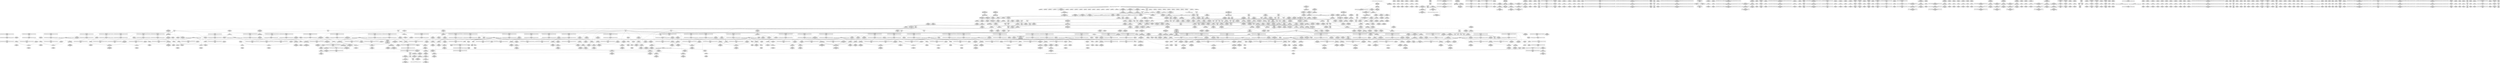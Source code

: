 digraph {
	CE0x43c81f0 [shape=record,shape=Mrecord,label="{CE0x43c81f0|i16_2|*Constant*|*SummSource*}"]
	CE0x4455cb0 [shape=record,shape=Mrecord,label="{CE0x4455cb0|__preempt_count_add:_tmp7|./arch/x86/include/asm/preempt.h,73|*SummSource*}"]
	CE0x4400810 [shape=record,shape=Mrecord,label="{CE0x4400810|current_sid:_sid|security/selinux/hooks.c,220|*SummSource*}"]
	CE0x441af70 [shape=record,shape=Mrecord,label="{CE0x441af70|rcu_read_lock:_entry|*SummSource*}"]
	CE0x4423d70 [shape=record,shape=Mrecord,label="{CE0x4423d70|rcu_lock_release:_tmp3|*SummSource*}"]
	CE0x44e64b0 [shape=record,shape=Mrecord,label="{CE0x44e64b0|__rcu_read_unlock:_tmp|*SummSource*}"]
	CE0x447a420 [shape=record,shape=Mrecord,label="{CE0x447a420|rcu_read_lock:_do.end}"]
	CE0x440cbb0 [shape=record,shape=Mrecord,label="{CE0x440cbb0|task_sid:_call7|security/selinux/hooks.c,208|*SummSink*}"]
	CE0x43d3b40 [shape=record,shape=Mrecord,label="{CE0x43d3b40|current_has_perm:_call|security/selinux/hooks.c,1542}"]
	CE0x442e130 [shape=record,shape=Mrecord,label="{CE0x442e130|task_sid:_tmp9|security/selinux/hooks.c,208|*SummSink*}"]
	CE0x43b85f0 [shape=record,shape=Mrecord,label="{CE0x43b85f0|selinux_capget:_bb|*SummSink*}"]
	CE0x44051a0 [shape=record,shape=Mrecord,label="{CE0x44051a0|current_sid:_tmp9|security/selinux/hooks.c,218}"]
	CE0x445ddb0 [shape=record,shape=Mrecord,label="{CE0x445ddb0|rcu_read_lock:_tmp19|include/linux/rcupdate.h,882}"]
	CE0x442cb40 [shape=record,shape=Mrecord,label="{CE0x442cb40|rcu_read_lock:_land.lhs.true|*SummSource*}"]
	CE0x43e2b20 [shape=record,shape=Mrecord,label="{CE0x43e2b20|i64_1|*Constant*}"]
	CE0x4421e00 [shape=record,shape=Mrecord,label="{CE0x4421e00|i64*_getelementptr_inbounds_(_13_x_i64_,_13_x_i64_*___llvm_gcov_ctr126,_i64_0,_i64_10)|*Constant*|*SummSink*}"]
	CE0x43e61d0 [shape=record,shape=Mrecord,label="{CE0x43e61d0|rcu_read_lock:_tmp13|include/linux/rcupdate.h,882}"]
	CE0x43c6ec0 [shape=record,shape=Mrecord,label="{CE0x43c6ec0|selinux_capget:_target|Function::selinux_capget&Arg::target::}"]
	CE0x4437ad0 [shape=record,shape=Mrecord,label="{CE0x4437ad0|rcu_read_unlock:_tmp20|include/linux/rcupdate.h,933|*SummSource*}"]
	CE0x43cb9e0 [shape=record,shape=Mrecord,label="{CE0x43cb9e0|COLLAPSED:_GCMRE___llvm_gcov_ctr125_internal_global_11_x_i64_zeroinitializer:_elem_0:default:}"]
	CE0x44577d0 [shape=record,shape=Mrecord,label="{CE0x44577d0|__preempt_count_add:_entry}"]
	CE0x442f3b0 [shape=record,shape=Mrecord,label="{CE0x442f3b0|__rcu_read_lock:_entry}"]
	CE0x43e1670 [shape=record,shape=Mrecord,label="{CE0x43e1670|__rcu_read_lock:_tmp|*SummSink*}"]
	CE0x43c0290 [shape=record,shape=Mrecord,label="{CE0x43c0290|avc_has_perm:_requested|Function::avc_has_perm&Arg::requested::}"]
	CE0x43e5120 [shape=record,shape=Mrecord,label="{CE0x43e5120|rcu_read_lock:_call3|include/linux/rcupdate.h,882|*SummSource*}"]
	CE0x4425540 [shape=record,shape=Mrecord,label="{CE0x4425540|_ret_i32_%tmp6,_!dbg_!27716|security/selinux/hooks.c,197|*SummSource*}"]
	CE0x43ee2d0 [shape=record,shape=Mrecord,label="{CE0x43ee2d0|current_sid:_tmp15|security/selinux/hooks.c,218}"]
	CE0x43e4ff0 [shape=record,shape=Mrecord,label="{CE0x43e4ff0|rcu_read_lock:_call3|include/linux/rcupdate.h,882}"]
	CE0x4470020 [shape=record,shape=Mrecord,label="{CE0x4470020|_call_void_asm_sideeffect_,_memory_,_dirflag_,_fpsr_,_flags_()_#3,_!dbg_!27711,_!srcloc_!27714|include/linux/rcupdate.h,244|*SummSink*}"]
	CE0x44b9ea0 [shape=record,shape=Mrecord,label="{CE0x44b9ea0|GLOBAL:___preempt_count|Global_var:__preempt_count}"]
	CE0x4472fe0 [shape=record,shape=Mrecord,label="{CE0x4472fe0|i8*_getelementptr_inbounds_(_25_x_i8_,_25_x_i8_*_.str45,_i32_0,_i32_0)|*Constant*}"]
	CE0x4439640 [shape=record,shape=Mrecord,label="{CE0x4439640|rcu_read_unlock:_tmp22|include/linux/rcupdate.h,935|*SummSink*}"]
	CE0x43c6370 [shape=record,shape=Mrecord,label="{CE0x43c6370|task_sid:_do.end|*SummSink*}"]
	CE0x43bee10 [shape=record,shape=Mrecord,label="{CE0x43bee10|selinux_capget:_tmp10|security/selinux/hooks.c,1975}"]
	CE0x43cab00 [shape=record,shape=Mrecord,label="{CE0x43cab00|i8*_getelementptr_inbounds_(_45_x_i8_,_45_x_i8_*_.str12,_i32_0,_i32_0)|*Constant*|*SummSource*}"]
	CE0x4428c10 [shape=record,shape=Mrecord,label="{CE0x4428c10|task_sid:_tmp7|security/selinux/hooks.c,208|*SummSource*}"]
	CE0x4420ea0 [shape=record,shape=Mrecord,label="{CE0x4420ea0|task_sid:_tmp20|security/selinux/hooks.c,208|*SummSink*}"]
	CE0x4467c50 [shape=record,shape=Mrecord,label="{CE0x4467c50|rcu_read_unlock:_tmp1|*SummSource*}"]
	CE0x4431d80 [shape=record,shape=Mrecord,label="{CE0x4431d80|task_sid:_do.body5|*SummSource*}"]
	CE0x43e2100 [shape=record,shape=Mrecord,label="{CE0x43e2100|rcu_lock_acquire:_map|Function::rcu_lock_acquire&Arg::map::|*SummSink*}"]
	CE0x447ca90 [shape=record,shape=Mrecord,label="{CE0x447ca90|rcu_read_lock:_tmp5|include/linux/rcupdate.h,882|*SummSource*}"]
	CE0x441c6a0 [shape=record,shape=Mrecord,label="{CE0x441c6a0|i64_7|*Constant*|*SummSource*}"]
	CE0x444dda0 [shape=record,shape=Mrecord,label="{CE0x444dda0|__preempt_count_sub:_tmp5|./arch/x86/include/asm/preempt.h,77|*SummSource*}"]
	CE0x43da0c0 [shape=record,shape=Mrecord,label="{CE0x43da0c0|selinux_capget:_retval.0|*SummSource*}"]
	CE0x44259f0 [shape=record,shape=Mrecord,label="{CE0x44259f0|_call_void_rcu_read_unlock()_#10,_!dbg_!27748|security/selinux/hooks.c,209}"]
	CE0x43b4210 [shape=record,shape=Mrecord,label="{CE0x43b4210|selinux_capget:_bb|*SummSource*}"]
	CE0x44e75a0 [shape=record,shape=Mrecord,label="{CE0x44e75a0|__preempt_count_add:_tmp6|./arch/x86/include/asm/preempt.h,73|*SummSink*}"]
	CE0x43daa60 [shape=record,shape=Mrecord,label="{CE0x43daa60|i64*_getelementptr_inbounds_(_6_x_i64_,_6_x_i64_*___llvm_gcov_ctr139,_i64_0,_i64_0)|*Constant*|*SummSource*}"]
	CE0x43d9260 [shape=record,shape=Mrecord,label="{CE0x43d9260|rcu_lock_acquire:___here|*SummSink*}"]
	CE0x44734b0 [shape=record,shape=Mrecord,label="{CE0x44734b0|i8*_getelementptr_inbounds_(_25_x_i8_,_25_x_i8_*_.str45,_i32_0,_i32_0)|*Constant*|*SummSink*}"]
	CE0x43b9c90 [shape=record,shape=Mrecord,label="{CE0x43b9c90|selinux_capget:_target|Function::selinux_capget&Arg::target::|*SummSource*}"]
	CE0x43b5ac0 [shape=record,shape=Mrecord,label="{CE0x43b5ac0|i32_0|*Constant*}"]
	CE0x43cca80 [shape=record,shape=Mrecord,label="{CE0x43cca80|selinux_capget:_inheritable|Function::selinux_capget&Arg::inheritable::|*SummSource*}"]
	CE0x44b9a30 [shape=record,shape=Mrecord,label="{CE0x44b9a30|__rcu_read_unlock:_tmp4|include/linux/rcupdate.h,244|*SummSource*}"]
	CE0x4427350 [shape=record,shape=Mrecord,label="{CE0x4427350|task_sid:_real_cred|security/selinux/hooks.c,208|*SummSource*}"]
	CE0x4405310 [shape=record,shape=Mrecord,label="{CE0x4405310|rcu_read_lock:_tmp2}"]
	CE0x43d2c80 [shape=record,shape=Mrecord,label="{CE0x43d2c80|current_sid:_tmp4|security/selinux/hooks.c,218|*SummSink*}"]
	CE0x446ab80 [shape=record,shape=Mrecord,label="{CE0x446ab80|i64*_getelementptr_inbounds_(_11_x_i64_,_11_x_i64_*___llvm_gcov_ctr132,_i64_0,_i64_8)|*Constant*|*SummSource*}"]
	CE0x43e64e0 [shape=record,shape=Mrecord,label="{CE0x43e64e0|i64*_getelementptr_inbounds_(_11_x_i64_,_11_x_i64_*___llvm_gcov_ctr125,_i64_0,_i64_9)|*Constant*}"]
	CE0x4434ad0 [shape=record,shape=Mrecord,label="{CE0x4434ad0|rcu_read_lock:_tobool|include/linux/rcupdate.h,882}"]
	CE0x43fdf00 [shape=record,shape=Mrecord,label="{CE0x43fdf00|current_sid:_cred|security/selinux/hooks.c,218}"]
	CE0x4449260 [shape=record,shape=Mrecord,label="{CE0x4449260|rcu_lock_acquire:___here|*SummSource*}"]
	CE0x44582d0 [shape=record,shape=Mrecord,label="{CE0x44582d0|rcu_read_lock:_tmp10|include/linux/rcupdate.h,882|*SummSink*}"]
	CE0x4403820 [shape=record,shape=Mrecord,label="{CE0x4403820|GLOBAL:_current_sid.__warned|Global_var:current_sid.__warned|*SummSource*}"]
	CE0x4431370 [shape=record,shape=Mrecord,label="{CE0x4431370|task_sid:_tobool|security/selinux/hooks.c,208|*SummSink*}"]
	CE0x43bb370 [shape=record,shape=Mrecord,label="{CE0x43bb370|selinux_capget:_call|security/selinux/hooks.c,1970|*SummSource*}"]
	CE0x4427660 [shape=record,shape=Mrecord,label="{CE0x4427660|i64_2|*Constant*}"]
	CE0x43de2d0 [shape=record,shape=Mrecord,label="{CE0x43de2d0|current_sid:_tmp3|*SummSink*}"]
	CE0x44ad0c0 [shape=record,shape=Mrecord,label="{CE0x44ad0c0|__rcu_read_unlock:_do.end|*SummSource*}"]
	CE0x43dc8d0 [shape=record,shape=Mrecord,label="{CE0x43dc8d0|_ret_i32_%tmp24,_!dbg_!27742|security/selinux/hooks.c,220|*SummSource*}"]
	CE0x4473a80 [shape=record,shape=Mrecord,label="{CE0x4473a80|i32_883|*Constant*}"]
	CE0x43c51f0 [shape=record,shape=Mrecord,label="{CE0x43c51f0|_ret_i32_%call7,_!dbg_!27749|security/selinux/hooks.c,210|*SummSource*}"]
	CE0x4436670 [shape=record,shape=Mrecord,label="{CE0x4436670|i8*_getelementptr_inbounds_(_44_x_i8_,_44_x_i8_*_.str47,_i32_0,_i32_0)|*Constant*|*SummSource*}"]
	CE0x4425e00 [shape=record,shape=Mrecord,label="{CE0x4425e00|GLOBAL:_rcu_read_unlock|*Constant*|*SummSink*}"]
	CE0x441c520 [shape=record,shape=Mrecord,label="{CE0x441c520|get_current:_tmp2|*SummSource*}"]
	CE0x4461ea0 [shape=record,shape=Mrecord,label="{CE0x4461ea0|rcu_read_unlock:_bb|*SummSource*}"]
	CE0x443f780 [shape=record,shape=Mrecord,label="{CE0x443f780|__preempt_count_add:_do.body|*SummSink*}"]
	CE0x43d3680 [shape=record,shape=Mrecord,label="{CE0x43d3680|current_has_perm:_tmp1|*SummSource*}"]
	CE0x443f2f0 [shape=record,shape=Mrecord,label="{CE0x443f2f0|__preempt_count_add:_do.body}"]
	CE0x44b9b60 [shape=record,shape=Mrecord,label="{CE0x44b9b60|__preempt_count_add:_tmp2}"]
	CE0x43c9160 [shape=record,shape=Mrecord,label="{CE0x43c9160|VOIDTB_TE:_CE_40,44_}"]
	CE0x447b6f0 [shape=record,shape=Mrecord,label="{CE0x447b6f0|rcu_read_unlock:_call3|include/linux/rcupdate.h,933|*SummSource*}"]
	CE0x4440530 [shape=record,shape=Mrecord,label="{CE0x4440530|__rcu_read_unlock:_tmp3|*SummSink*}"]
	CE0x43ce5a0 [shape=record,shape=Mrecord,label="{CE0x43ce5a0|current_sid:_tmp13|security/selinux/hooks.c,218|*SummSink*}"]
	CE0x4433b30 [shape=record,shape=Mrecord,label="{CE0x4433b30|GLOBAL:_rcu_lock_map|Global_var:rcu_lock_map}"]
	CE0x44ba2d0 [shape=record,shape=Mrecord,label="{CE0x44ba2d0|__preempt_count_sub:_entry|*SummSink*}"]
	CE0x44c6540 [shape=record,shape=Mrecord,label="{CE0x44c6540|_call_void_mcount()_#3|*SummSink*}"]
	CE0x43d8250 [shape=record,shape=Mrecord,label="{CE0x43d8250|current_sid:_tmp10|security/selinux/hooks.c,218|*SummSink*}"]
	CE0x43dab90 [shape=record,shape=Mrecord,label="{CE0x43dab90|VOIDTB_TE:_CE_4,8_}"]
	CE0x43d31c0 [shape=record,shape=Mrecord,label="{CE0x43d31c0|GLOBAL:___llvm_gcov_ctr125|Global_var:__llvm_gcov_ctr125|*SummSink*}"]
	CE0x4409c90 [shape=record,shape=Mrecord,label="{CE0x4409c90|cred_sid:_tmp|*SummSink*}"]
	CE0x43fc120 [shape=record,shape=Mrecord,label="{CE0x43fc120|__rcu_read_lock:_tmp1|*SummSink*}"]
	CE0x44e67b0 [shape=record,shape=Mrecord,label="{CE0x44e67b0|i64*_getelementptr_inbounds_(_4_x_i64_,_4_x_i64_*___llvm_gcov_ctr129,_i64_0,_i64_1)|*Constant*}"]
	CE0x43c2360 [shape=record,shape=Mrecord,label="{CE0x43c2360|_call_void_mcount()_#3|*SummSink*}"]
	CE0x44be250 [shape=record,shape=Mrecord,label="{CE0x44be250|__rcu_read_lock:_tmp3}"]
	CE0x43e9480 [shape=record,shape=Mrecord,label="{CE0x43e9480|i64*_getelementptr_inbounds_(_2_x_i64_,_2_x_i64_*___llvm_gcov_ctr98,_i64_0,_i64_1)|*Constant*}"]
	CE0x44000d0 [shape=record,shape=Mrecord,label="{CE0x44000d0|current_sid:_tmp23|security/selinux/hooks.c,218|*SummSink*}"]
	CE0x443ee70 [shape=record,shape=Mrecord,label="{CE0x443ee70|__rcu_read_unlock:_tmp7|include/linux/rcupdate.h,245}"]
	CE0x4440360 [shape=record,shape=Mrecord,label="{CE0x4440360|__rcu_read_unlock:_tmp3}"]
	CE0x4477ef0 [shape=record,shape=Mrecord,label="{CE0x4477ef0|GLOBAL:_rcu_read_lock.__warned|Global_var:rcu_read_lock.__warned|*SummSink*}"]
	CE0x44fd0c0 [shape=record,shape=Mrecord,label="{CE0x44fd0c0|i64_1|*Constant*}"]
	CE0x43d8450 [shape=record,shape=Mrecord,label="{CE0x43d8450|current_sid:_tmp11|security/selinux/hooks.c,218}"]
	CE0x43b2aa0 [shape=record,shape=Mrecord,label="{CE0x43b2aa0|current_sid:_tmp5|security/selinux/hooks.c,218}"]
	CE0x4439330 [shape=record,shape=Mrecord,label="{CE0x4439330|i64*_getelementptr_inbounds_(_11_x_i64_,_11_x_i64_*___llvm_gcov_ctr132,_i64_0,_i64_10)|*Constant*|*SummSource*}"]
	CE0x4418b30 [shape=record,shape=Mrecord,label="{CE0x4418b30|task_sid:_tmp10|security/selinux/hooks.c,208|*SummSource*}"]
	CE0x4424cb0 [shape=record,shape=Mrecord,label="{CE0x4424cb0|cred_sid:_entry}"]
	CE0x43ec4c0 [shape=record,shape=Mrecord,label="{CE0x43ec4c0|current_sid:_tmp18|security/selinux/hooks.c,218}"]
	CE0x44aeb50 [shape=record,shape=Mrecord,label="{CE0x44aeb50|i64*_getelementptr_inbounds_(_4_x_i64_,_4_x_i64_*___llvm_gcov_ctr133,_i64_0,_i64_0)|*Constant*}"]
	CE0x44276d0 [shape=record,shape=Mrecord,label="{CE0x44276d0|i64_3|*Constant*}"]
	CE0x43cfd40 [shape=record,shape=Mrecord,label="{CE0x43cfd40|i32_(i32,_i32,_i16,_i32,_%struct.common_audit_data*)*_bitcast_(i32_(i32,_i32,_i16,_i32,_%struct.common_audit_data.495*)*_avc_has_perm_to_i32_(i32,_i32,_i16,_i32,_%struct.common_audit_data*)*)|*Constant*|*SummSink*}"]
	CE0x4417a30 [shape=record,shape=Mrecord,label="{CE0x4417a30|task_sid:_tobool4|security/selinux/hooks.c,208|*SummSource*}"]
	CE0x446f380 [shape=record,shape=Mrecord,label="{CE0x446f380|rcu_read_unlock:_tmp|*SummSink*}"]
	CE0x445b260 [shape=record,shape=Mrecord,label="{CE0x445b260|rcu_read_lock:_tobool1|include/linux/rcupdate.h,882|*SummSource*}"]
	CE0x44230b0 [shape=record,shape=Mrecord,label="{CE0x44230b0|i64*_getelementptr_inbounds_(_4_x_i64_,_4_x_i64_*___llvm_gcov_ctr134,_i64_0,_i64_3)|*Constant*}"]
	CE0x441f250 [shape=record,shape=Mrecord,label="{CE0x441f250|_call_void_lockdep_rcu_suspicious(i8*_getelementptr_inbounds_(_25_x_i8_,_25_x_i8_*_.str3,_i32_0,_i32_0),_i32_208,_i8*_getelementptr_inbounds_(_41_x_i8_,_41_x_i8_*_.str44,_i32_0,_i32_0))_#10,_!dbg_!27732|security/selinux/hooks.c,208|*SummSink*}"]
	CE0x44c2320 [shape=record,shape=Mrecord,label="{CE0x44c2320|i64*_getelementptr_inbounds_(_4_x_i64_,_4_x_i64_*___llvm_gcov_ctr134,_i64_0,_i64_1)|*Constant*|*SummSource*}"]
	CE0x43be390 [shape=record,shape=Mrecord,label="{CE0x43be390|GLOBAL:___llvm_gcov_ctr139|Global_var:__llvm_gcov_ctr139|*SummSource*}"]
	CE0x43c3eb0 [shape=record,shape=Mrecord,label="{CE0x43c3eb0|current_has_perm:_tmp3}"]
	CE0x43bd8e0 [shape=record,shape=Mrecord,label="{CE0x43bd8e0|GLOBAL:_task_sid|*Constant*|*SummSource*}"]
	CE0x43c1d00 [shape=record,shape=Mrecord,label="{CE0x43c1d00|_call_void_mcount()_#3}"]
	CE0x443af00 [shape=record,shape=Mrecord,label="{CE0x443af00|rcu_lock_release:_map|Function::rcu_lock_release&Arg::map::}"]
	CE0x445eae0 [shape=record,shape=Mrecord,label="{CE0x445eae0|i64*_getelementptr_inbounds_(_11_x_i64_,_11_x_i64_*___llvm_gcov_ctr127,_i64_0,_i64_10)|*Constant*}"]
	CE0x44ae200 [shape=record,shape=Mrecord,label="{CE0x44ae200|i32_2|*Constant*|*SummSource*}"]
	CE0x43b9ed0 [shape=record,shape=Mrecord,label="{CE0x43b9ed0|selinux_capget:_tmp}"]
	CE0x43e68b0 [shape=record,shape=Mrecord,label="{CE0x43e68b0|current_sid:_tmp17|security/selinux/hooks.c,218}"]
	CE0x4445e90 [shape=record,shape=Mrecord,label="{CE0x4445e90|__preempt_count_add:_do.body|*SummSource*}"]
	CE0x446f1c0 [shape=record,shape=Mrecord,label="{CE0x446f1c0|rcu_read_unlock:_tmp|*SummSource*}"]
	CE0x44324e0 [shape=record,shape=Mrecord,label="{CE0x44324e0|task_sid:_tmp7|security/selinux/hooks.c,208}"]
	CE0x43fff00 [shape=record,shape=Mrecord,label="{CE0x43fff00|current_sid:_tmp23|security/selinux/hooks.c,218|*SummSource*}"]
	CE0x44f35c0 [shape=record,shape=Mrecord,label="{CE0x44f35c0|__preempt_count_sub:_tmp1|*SummSource*}"]
	CE0x43c79c0 [shape=record,shape=Mrecord,label="{CE0x43c79c0|avc_has_perm:_ssid|Function::avc_has_perm&Arg::ssid::|*SummSource*}"]
	CE0x43d4340 [shape=record,shape=Mrecord,label="{CE0x43d4340|_ret_i32_%retval.0,_!dbg_!27728|security/selinux/avc.c,775|*SummSink*}"]
	CE0x446dd50 [shape=record,shape=Mrecord,label="{CE0x446dd50|i64*_getelementptr_inbounds_(_11_x_i64_,_11_x_i64_*___llvm_gcov_ctr132,_i64_0,_i64_8)|*Constant*}"]
	CE0x4468c10 [shape=record,shape=Mrecord,label="{CE0x4468c10|i64*_getelementptr_inbounds_(_11_x_i64_,_11_x_i64_*___llvm_gcov_ctr132,_i64_0,_i64_0)|*Constant*}"]
	CE0x4422d00 [shape=record,shape=Mrecord,label="{CE0x4422d00|i64*_getelementptr_inbounds_(_4_x_i64_,_4_x_i64_*___llvm_gcov_ctr134,_i64_0,_i64_3)|*Constant*|*SummSource*}"]
	CE0x43b6d70 [shape=record,shape=Mrecord,label="{CE0x43b6d70|i32_8192|*Constant*|*SummSource*}"]
	CE0x441d5e0 [shape=record,shape=Mrecord,label="{CE0x441d5e0|rcu_read_unlock:_if.end|*SummSource*}"]
	CE0x43e5ea0 [shape=record,shape=Mrecord,label="{CE0x43e5ea0|_call_void_lockdep_rcu_suspicious(i8*_getelementptr_inbounds_(_25_x_i8_,_25_x_i8_*_.str45,_i32_0,_i32_0),_i32_934,_i8*_getelementptr_inbounds_(_44_x_i8_,_44_x_i8_*_.str47,_i32_0,_i32_0))_#10,_!dbg_!27726|include/linux/rcupdate.h,933}"]
	CE0x44076d0 [shape=record,shape=Mrecord,label="{CE0x44076d0|GLOBAL:_lockdep_rcu_suspicious|*Constant*|*SummSink*}"]
	CE0x44e4e90 [shape=record,shape=Mrecord,label="{CE0x44e4e90|__preempt_count_sub:_tmp2|*SummSink*}"]
	CE0x43cf040 [shape=record,shape=Mrecord,label="{CE0x43cf040|i64*_getelementptr_inbounds_(_11_x_i64_,_11_x_i64_*___llvm_gcov_ctr125,_i64_0,_i64_8)|*Constant*|*SummSink*}"]
	CE0x43bc670 [shape=record,shape=Mrecord,label="{CE0x43bc670|VOIDTB_TE:_CE_152,160_}"]
	CE0x4463ce0 [shape=record,shape=Mrecord,label="{CE0x4463ce0|rcu_read_unlock:_land.lhs.true}"]
	CE0x44706e0 [shape=record,shape=Mrecord,label="{CE0x44706e0|rcu_read_unlock:_tmp13|include/linux/rcupdate.h,933|*SummSource*}"]
	CE0x4444f50 [shape=record,shape=Mrecord,label="{CE0x4444f50|i64*_getelementptr_inbounds_(_4_x_i64_,_4_x_i64_*___llvm_gcov_ctr130,_i64_0,_i64_0)|*Constant*|*SummSource*}"]
	CE0x443cb60 [shape=record,shape=Mrecord,label="{CE0x443cb60|__rcu_read_lock:_do.end|*SummSource*}"]
	CE0x43ca160 [shape=record,shape=Mrecord,label="{CE0x43ca160|selinux_capget:_tmp11|security/selinux/hooks.c,1975}"]
	CE0x44f3060 [shape=record,shape=Mrecord,label="{CE0x44f3060|_call_void_asm_addl_$1,_%gs:$0_,_*m,ri,*m,_dirflag_,_fpsr_,_flags_(i32*___preempt_count,_i32_%sub,_i32*___preempt_count)_#3,_!dbg_!27717,_!srcloc_!27718|./arch/x86/include/asm/preempt.h,77|*SummSource*}"]
	CE0x442ecf0 [shape=record,shape=Mrecord,label="{CE0x442ecf0|cred_sid:_security|security/selinux/hooks.c,196|*SummSource*}"]
	CE0x443c550 [shape=record,shape=Mrecord,label="{CE0x443c550|_ret_void,_!dbg_!27717|include/linux/rcupdate.h,245}"]
	CE0x43c2680 [shape=record,shape=Mrecord,label="{CE0x43c2680|current_sid:_if.end|*SummSink*}"]
	CE0x4425070 [shape=record,shape=Mrecord,label="{CE0x4425070|cred_sid:_cred|Function::cred_sid&Arg::cred::}"]
	CE0x4443a10 [shape=record,shape=Mrecord,label="{CE0x4443a10|%struct.lockdep_map*_null|*Constant*|*SummSink*}"]
	CE0x446f410 [shape=record,shape=Mrecord,label="{CE0x446f410|_call_void_mcount()_#3|*SummSource*}"]
	CE0x44299d0 [shape=record,shape=Mrecord,label="{CE0x44299d0|task_sid:_tmp|*SummSink*}"]
	CE0x43c7920 [shape=record,shape=Mrecord,label="{CE0x43c7920|avc_has_perm:_ssid|Function::avc_has_perm&Arg::ssid::}"]
	CE0x44bb2c0 [shape=record,shape=Mrecord,label="{CE0x44bb2c0|__rcu_read_unlock:_do.end|*SummSink*}"]
	CE0x447aa50 [shape=record,shape=Mrecord,label="{CE0x447aa50|rcu_read_lock:_tmp4|include/linux/rcupdate.h,882|*SummSink*}"]
	CE0x44fccd0 [shape=record,shape=Mrecord,label="{CE0x44fccd0|__preempt_count_sub:_tmp|*SummSink*}"]
	CE0x43df080 [shape=record,shape=Mrecord,label="{CE0x43df080|i64*_getelementptr_inbounds_(_13_x_i64_,_13_x_i64_*___llvm_gcov_ctr126,_i64_0,_i64_8)|*Constant*}"]
	CE0x43d66f0 [shape=record,shape=Mrecord,label="{CE0x43d66f0|selinux_capget:_effective|Function::selinux_capget&Arg::effective::|*SummSource*}"]
	CE0x4454210 [shape=record,shape=Mrecord,label="{CE0x4454210|__preempt_count_sub:_sub|./arch/x86/include/asm/preempt.h,77}"]
	CE0x44c7910 [shape=record,shape=Mrecord,label="{CE0x44c7910|_call_void_lock_release(%struct.lockdep_map*_%map,_i32_1,_i64_ptrtoint_(i8*_blockaddress(_rcu_lock_release,_%__here)_to_i64))_#10,_!dbg_!27716|include/linux/rcupdate.h,423|*SummSource*}"]
	CE0x4463e70 [shape=record,shape=Mrecord,label="{CE0x4463e70|rcu_lock_acquire:_tmp3|*SummSink*}"]
	CE0x4462140 [shape=record,shape=Mrecord,label="{CE0x4462140|i64*_getelementptr_inbounds_(_11_x_i64_,_11_x_i64_*___llvm_gcov_ctr132,_i64_0,_i64_1)|*Constant*|*SummSource*}"]
	CE0x43c3780 [shape=record,shape=Mrecord,label="{CE0x43c3780|current_sid:_tmp12|security/selinux/hooks.c,218|*SummSource*}"]
	CE0x43ed080 [shape=record,shape=Mrecord,label="{CE0x43ed080|current_sid:_tmp19|security/selinux/hooks.c,218|*SummSink*}"]
	CE0x441b6a0 [shape=record,shape=Mrecord,label="{CE0x441b6a0|i64*_getelementptr_inbounds_(_11_x_i64_,_11_x_i64_*___llvm_gcov_ctr127,_i64_0,_i64_1)|*Constant*|*SummSource*}"]
	CE0x441ca00 [shape=record,shape=Mrecord,label="{CE0x441ca00|i64_6|*Constant*|*SummSink*}"]
	CE0x4462ee0 [shape=record,shape=Mrecord,label="{CE0x4462ee0|rcu_read_unlock:_tmp15|include/linux/rcupdate.h,933|*SummSource*}"]
	CE0x43c70d0 [shape=record,shape=Mrecord,label="{CE0x43c70d0|current_has_perm:_tsk|Function::current_has_perm&Arg::tsk::}"]
	CE0x44af0e0 [shape=record,shape=Mrecord,label="{CE0x44af0e0|rcu_lock_acquire:_indirectgoto|*SummSource*}"]
	CE0x44e74c0 [shape=record,shape=Mrecord,label="{CE0x44e74c0|__preempt_count_add:_tmp6|./arch/x86/include/asm/preempt.h,73}"]
	CE0x446d4e0 [shape=record,shape=Mrecord,label="{CE0x446d4e0|__rcu_read_lock:_do.body|*SummSink*}"]
	CE0x44759b0 [shape=record,shape=Mrecord,label="{CE0x44759b0|rcu_read_lock:_tmp18|include/linux/rcupdate.h,882|*SummSink*}"]
	CE0x43d8820 [shape=record,shape=Mrecord,label="{CE0x43d8820|current_has_perm:_tmp3|*SummSource*}"]
	CE0x43bc370 [shape=record,shape=Mrecord,label="{CE0x43bc370|VOIDTB_TE:_CE_120,128_}"]
	CE0x4424ab0 [shape=record,shape=Mrecord,label="{CE0x4424ab0|GLOBAL:_cred_sid|*Constant*|*SummSource*}"]
	CE0x445b810 [shape=record,shape=Mrecord,label="{CE0x445b810|i64*_getelementptr_inbounds_(_11_x_i64_,_11_x_i64_*___llvm_gcov_ctr127,_i64_0,_i64_8)|*Constant*|*SummSink*}"]
	CE0x44448e0 [shape=record,shape=Mrecord,label="{CE0x44448e0|__rcu_read_lock:_tmp1|*SummSource*}"]
	CE0x447d500 [shape=record,shape=Mrecord,label="{CE0x447d500|_call_void_asm_sideeffect_,_memory_,_dirflag_,_fpsr_,_flags_()_#3,_!dbg_!27714,_!srcloc_!27715|include/linux/rcupdate.h,239|*SummSink*}"]
	CE0x44073e0 [shape=record,shape=Mrecord,label="{CE0x44073e0|i8*_getelementptr_inbounds_(_25_x_i8_,_25_x_i8_*_.str3,_i32_0,_i32_0)|*Constant*|*SummSink*}"]
	CE0x447c680 [shape=record,shape=Mrecord,label="{CE0x447c680|GLOBAL:___llvm_gcov_ctr127|Global_var:__llvm_gcov_ctr127|*SummSink*}"]
	CE0x442e900 [shape=record,shape=Mrecord,label="{CE0x442e900|i32_0|*Constant*}"]
	CE0x440bbc0 [shape=record,shape=Mrecord,label="{CE0x440bbc0|get_current:_tmp3}"]
	CE0x4469640 [shape=record,shape=Mrecord,label="{CE0x4469640|rcu_read_unlock:_tmp4|include/linux/rcupdate.h,933|*SummSource*}"]
	CE0x441d950 [shape=record,shape=Mrecord,label="{CE0x441d950|_call_void_mcount()_#3}"]
	CE0x4409490 [shape=record,shape=Mrecord,label="{CE0x4409490|task_sid:_tmp8|security/selinux/hooks.c,208|*SummSink*}"]
	CE0x44182f0 [shape=record,shape=Mrecord,label="{CE0x44182f0|task_sid:_tmp1|*SummSource*}"]
	CE0x43fdc80 [shape=record,shape=Mrecord,label="{CE0x43fdc80|i32_78|*Constant*}"]
	CE0x442d910 [shape=record,shape=Mrecord,label="{CE0x442d910|i64*_getelementptr_inbounds_(_11_x_i64_,_11_x_i64_*___llvm_gcov_ctr127,_i64_0,_i64_1)|*Constant*|*SummSink*}"]
	CE0x446dad0 [shape=record,shape=Mrecord,label="{CE0x446dad0|rcu_lock_acquire:_tmp5|include/linux/rcupdate.h,418}"]
	CE0x441e810 [shape=record,shape=Mrecord,label="{CE0x441e810|i64*_getelementptr_inbounds_(_13_x_i64_,_13_x_i64_*___llvm_gcov_ctr126,_i64_0,_i64_0)|*Constant*|*SummSink*}"]
	CE0x447db00 [shape=record,shape=Mrecord,label="{CE0x447db00|rcu_read_unlock:_land.lhs.true2|*SummSource*}"]
	CE0x446ddc0 [shape=record,shape=Mrecord,label="{CE0x446ddc0|rcu_read_unlock:_tmp9|include/linux/rcupdate.h,933|*SummSource*}"]
	CE0x44bd900 [shape=record,shape=Mrecord,label="{CE0x44bd900|GLOBAL:___preempt_count|Global_var:__preempt_count|*SummSource*}"]
	CE0x4464d10 [shape=record,shape=Mrecord,label="{CE0x4464d10|rcu_read_unlock:_tmp4|include/linux/rcupdate.h,933}"]
	CE0x43e2580 [shape=record,shape=Mrecord,label="{CE0x43e2580|0:_i8,_:_GCMR_rcu_read_unlock.__warned_internal_global_i8_0,_section_.data.unlikely_,_align_1:_elem_0:default:}"]
	CE0x43bbbb0 [shape=record,shape=Mrecord,label="{CE0x43bbbb0|selinux_capget:_return|*SummSource*}"]
	CE0x43b33c0 [shape=record,shape=Mrecord,label="{CE0x43b33c0|current_sid:_tmp7|security/selinux/hooks.c,218}"]
	CE0x43d71e0 [shape=record,shape=Mrecord,label="{CE0x43d71e0|selinux_capget:_bb}"]
	CE0x44057b0 [shape=record,shape=Mrecord,label="{CE0x44057b0|i32_77|*Constant*|*SummSource*}"]
	CE0x4425fd0 [shape=record,shape=Mrecord,label="{CE0x4425fd0|GLOBAL:_rcu_read_unlock|*Constant*|*SummSource*}"]
	CE0x4409570 [shape=record,shape=Mrecord,label="{CE0x4409570|i64*_getelementptr_inbounds_(_11_x_i64_,_11_x_i64_*___llvm_gcov_ctr125,_i64_0,_i64_0)|*Constant*|*SummSink*}"]
	CE0x443f980 [shape=record,shape=Mrecord,label="{CE0x443f980|__preempt_count_add:_do.end|*SummSink*}"]
	CE0x43da5d0 [shape=record,shape=Mrecord,label="{CE0x43da5d0|GLOBAL:_current_sid|*Constant*|*SummSource*}"]
	CE0x445edc0 [shape=record,shape=Mrecord,label="{CE0x445edc0|i64*_getelementptr_inbounds_(_11_x_i64_,_11_x_i64_*___llvm_gcov_ctr127,_i64_0,_i64_10)|*Constant*|*SummSource*}"]
	CE0x443a760 [shape=record,shape=Mrecord,label="{CE0x443a760|GLOBAL:_rcu_lock_release|*Constant*|*SummSink*}"]
	CE0x442c5b0 [shape=record,shape=Mrecord,label="{CE0x442c5b0|rcu_lock_acquire:_entry}"]
	CE0x446c420 [shape=record,shape=Mrecord,label="{CE0x446c420|GLOBAL:_lock_acquire|*Constant*|*SummSource*}"]
	CE0x43ff1e0 [shape=record,shape=Mrecord,label="{CE0x43ff1e0|current_sid:_security|security/selinux/hooks.c,218|*SummSink*}"]
	CE0x4461c40 [shape=record,shape=Mrecord,label="{CE0x4461c40|cred_sid:_tmp6|security/selinux/hooks.c,197|*SummSink*}"]
	CE0x44096e0 [shape=record,shape=Mrecord,label="{CE0x44096e0|current_sid:_do.end|*SummSource*}"]
	CE0x4455930 [shape=record,shape=Mrecord,label="{CE0x4455930|__preempt_count_add:_tmp3|*SummSource*}"]
	CE0x44edc40 [shape=record,shape=Mrecord,label="{CE0x44edc40|__preempt_count_sub:_tmp5|./arch/x86/include/asm/preempt.h,77|*SummSink*}"]
	CE0x4465080 [shape=record,shape=Mrecord,label="{CE0x4465080|GLOBAL:___preempt_count_add|*Constant*|*SummSink*}"]
	CE0x445ee70 [shape=record,shape=Mrecord,label="{CE0x445ee70|i64*_getelementptr_inbounds_(_11_x_i64_,_11_x_i64_*___llvm_gcov_ctr127,_i64_0,_i64_10)|*Constant*|*SummSink*}"]
	CE0x4420120 [shape=record,shape=Mrecord,label="{CE0x4420120|i8*_getelementptr_inbounds_(_41_x_i8_,_41_x_i8_*_.str44,_i32_0,_i32_0)|*Constant*|*SummSource*}"]
	CE0x446a670 [shape=record,shape=Mrecord,label="{CE0x446a670|rcu_read_unlock:_tmp16|include/linux/rcupdate.h,933|*SummSource*}"]
	CE0x441d6b0 [shape=record,shape=Mrecord,label="{CE0x441d6b0|task_sid:_tmp3|*SummSink*}"]
	CE0x442bfb0 [shape=record,shape=Mrecord,label="{CE0x442bfb0|task_sid:_call3|security/selinux/hooks.c,208|*SummSource*}"]
	"CONST[source:2(external),value:2(dynamic)][purpose:{subject}]"
	CE0x44bd5f0 [shape=record,shape=Mrecord,label="{CE0x44bd5f0|rcu_lock_release:_bb}"]
	CE0x4443da0 [shape=record,shape=Mrecord,label="{CE0x4443da0|i64_ptrtoint_(i8*_blockaddress(_rcu_lock_acquire,_%__here)_to_i64)|*Constant*|*SummSource*}"]
	CE0x44374b0 [shape=record,shape=Mrecord,label="{CE0x44374b0|rcu_read_unlock:_tmp19|include/linux/rcupdate.h,933}"]
	CE0x4470190 [shape=record,shape=Mrecord,label="{CE0x4470190|_call_void___preempt_count_sub(i32_1)_#10,_!dbg_!27715|include/linux/rcupdate.h,244}"]
	CE0x43d3cd0 [shape=record,shape=Mrecord,label="{CE0x43d3cd0|current_has_perm:_call|security/selinux/hooks.c,1542|*SummSink*}"]
	CE0x4438ca0 [shape=record,shape=Mrecord,label="{CE0x4438ca0|rcu_read_lock:_if.end|*SummSource*}"]
	CE0x4406980 [shape=record,shape=Mrecord,label="{CE0x4406980|i64*_getelementptr_inbounds_(_11_x_i64_,_11_x_i64_*___llvm_gcov_ctr125,_i64_0,_i64_8)|*Constant*|*SummSource*}"]
	CE0x441eae0 [shape=record,shape=Mrecord,label="{CE0x441eae0|task_sid:_tmp19|security/selinux/hooks.c,208}"]
	CE0x43c6660 [shape=record,shape=Mrecord,label="{CE0x43c6660|selinux_capget:_tmp2|security/selinux/hooks.c,1971|*SummSource*}"]
	CE0x4422060 [shape=record,shape=Mrecord,label="{CE0x4422060|task_sid:_tmp23|security/selinux/hooks.c,208}"]
	CE0x43fe0f0 [shape=record,shape=Mrecord,label="{CE0x43fe0f0|current_sid:_cred|security/selinux/hooks.c,218|*SummSource*}"]
	CE0x43e6ce0 [shape=record,shape=Mrecord,label="{CE0x43e6ce0|current_sid:_tmp17|security/selinux/hooks.c,218|*SummSink*}"]
	CE0x43e8a20 [shape=record,shape=Mrecord,label="{CE0x43e8a20|task_sid:_tmp26|security/selinux/hooks.c,208}"]
	CE0x4457b50 [shape=record,shape=Mrecord,label="{CE0x4457b50|__preempt_count_add:_entry|*SummSink*}"]
	CE0x43d33b0 [shape=record,shape=Mrecord,label="{CE0x43d33b0|i64*_getelementptr_inbounds_(_2_x_i64_,_2_x_i64_*___llvm_gcov_ctr136,_i64_0,_i64_1)|*Constant*|*SummSink*}"]
	CE0x44213e0 [shape=record,shape=Mrecord,label="{CE0x44213e0|task_sid:_tmp21|security/selinux/hooks.c,208|*SummSource*}"]
	CE0x43d6580 [shape=record,shape=Mrecord,label="{CE0x43d6580|VOIDTB_TE:_CE:_elem_0:default:}"]
	CE0x43d75f0 [shape=record,shape=Mrecord,label="{CE0x43d75f0|selinux_capget:_permitted|Function::selinux_capget&Arg::permitted::|*SummSink*}"]
	CE0x4465470 [shape=record,shape=Mrecord,label="{CE0x4465470|rcu_read_unlock:_tmp11|include/linux/rcupdate.h,933|*SummSink*}"]
	CE0x447bed0 [shape=record,shape=Mrecord,label="{CE0x447bed0|cred_sid:_tmp4|*LoadInst*|security/selinux/hooks.c,196|*SummSource*}"]
	CE0x443b570 [shape=record,shape=Mrecord,label="{CE0x443b570|_ret_void,_!dbg_!27717|include/linux/rcupdate.h,424|*SummSource*}"]
	CE0x43e2df0 [shape=record,shape=Mrecord,label="{CE0x43e2df0|rcu_lock_release:_tmp|*SummSink*}"]
	CE0x4422d70 [shape=record,shape=Mrecord,label="{CE0x4422d70|_ret_void,_!dbg_!27720|./arch/x86/include/asm/preempt.h,78|*SummSource*}"]
	CE0x441be80 [shape=record,shape=Mrecord,label="{CE0x441be80|task_sid:_tmp16|security/selinux/hooks.c,208}"]
	CE0x445d440 [shape=record,shape=Mrecord,label="{CE0x445d440|rcu_read_lock:_do.body|*SummSource*}"]
	CE0x4424760 [shape=record,shape=Mrecord,label="{CE0x4424760|rcu_lock_release:___here}"]
	CE0x43d9360 [shape=record,shape=Mrecord,label="{CE0x43d9360|i64*_getelementptr_inbounds_(_4_x_i64_,_4_x_i64_*___llvm_gcov_ctr130,_i64_0,_i64_0)|*Constant*}"]
	CE0x444e1f0 [shape=record,shape=Mrecord,label="{CE0x444e1f0|__rcu_read_unlock:_bb}"]
	CE0x446b810 [shape=record,shape=Mrecord,label="{CE0x446b810|__rcu_read_lock:_tmp7|include/linux/rcupdate.h,240|*SummSink*}"]
	CE0x43e1380 [shape=record,shape=Mrecord,label="{CE0x43e1380|_ret_void,_!dbg_!27735|include/linux/rcupdate.h,938|*SummSource*}"]
	CE0x4432ac0 [shape=record,shape=Mrecord,label="{CE0x4432ac0|__rcu_read_lock:_tmp4|include/linux/rcupdate.h,239|*SummSource*}"]
	CE0x4456030 [shape=record,shape=Mrecord,label="{CE0x4456030|__preempt_count_sub:_do.end}"]
	CE0x44adae0 [shape=record,shape=Mrecord,label="{CE0x44adae0|rcu_lock_release:_tmp1|*SummSink*}"]
	CE0x43bdc80 [shape=record,shape=Mrecord,label="{CE0x43bdc80|i64_2|*Constant*}"]
	CE0x4427bd0 [shape=record,shape=Mrecord,label="{CE0x4427bd0|task_sid:_tmp3}"]
	CE0x44b9c40 [shape=record,shape=Mrecord,label="{CE0x44b9c40|__preempt_count_add:_tmp2|*SummSink*}"]
	CE0x43bef80 [shape=record,shape=Mrecord,label="{CE0x43bef80|selinux_capget:_tmp10|security/selinux/hooks.c,1975|*SummSource*}"]
	CE0x441e6b0 [shape=record,shape=Mrecord,label="{CE0x441e6b0|task_sid:_do.end6|*SummSource*}"]
	CE0x4426180 [shape=record,shape=Mrecord,label="{CE0x4426180|rcu_read_unlock:_entry}"]
	CE0x44a7c60 [shape=record,shape=Mrecord,label="{CE0x44a7c60|__rcu_read_lock:_tmp}"]
	CE0x4434ba0 [shape=record,shape=Mrecord,label="{CE0x4434ba0|rcu_read_lock:_tobool|include/linux/rcupdate.h,882|*SummSource*}"]
	CE0x445cd70 [shape=record,shape=Mrecord,label="{CE0x445cd70|_call_void_rcu_lock_acquire(%struct.lockdep_map*_rcu_lock_map)_#10,_!dbg_!27711|include/linux/rcupdate.h,881}"]
	CE0x43eb620 [shape=record,shape=Mrecord,label="{CE0x43eb620|__rcu_read_unlock:_tmp4|include/linux/rcupdate.h,244|*SummSink*}"]
	CE0x44c67c0 [shape=record,shape=Mrecord,label="{CE0x44c67c0|i64*_getelementptr_inbounds_(_4_x_i64_,_4_x_i64_*___llvm_gcov_ctr133,_i64_0,_i64_2)|*Constant*|*SummSource*}"]
	CE0x4462930 [shape=record,shape=Mrecord,label="{CE0x4462930|rcu_read_unlock:_tmp14|include/linux/rcupdate.h,933|*SummSource*}"]
	CE0x4416f20 [shape=record,shape=Mrecord,label="{CE0x4416f20|_call_void_rcu_read_lock()_#10,_!dbg_!27712|security/selinux/hooks.c,207}"]
	CE0x442f5f0 [shape=record,shape=Mrecord,label="{CE0x442f5f0|_ret_void,_!dbg_!27717|include/linux/rcupdate.h,240|*SummSink*}"]
	CE0x43c8bb0 [shape=record,shape=Mrecord,label="{CE0x43c8bb0|current_has_perm:_bb|*SummSource*}"]
	CE0x43d3090 [shape=record,shape=Mrecord,label="{CE0x43d3090|GLOBAL:___llvm_gcov_ctr125|Global_var:__llvm_gcov_ctr125|*SummSource*}"]
	CE0x44662d0 [shape=record,shape=Mrecord,label="{CE0x44662d0|rcu_read_unlock:_call|include/linux/rcupdate.h,933|*SummSink*}"]
	CE0x4419120 [shape=record,shape=Mrecord,label="{CE0x4419120|task_sid:_tmp11|security/selinux/hooks.c,208|*SummSource*}"]
	CE0x43df780 [shape=record,shape=Mrecord,label="{CE0x43df780|task_sid:_tmp18|security/selinux/hooks.c,208|*SummSource*}"]
	CE0x442cc50 [shape=record,shape=Mrecord,label="{CE0x442cc50|rcu_read_lock:_land.lhs.true|*SummSink*}"]
	CE0x44306d0 [shape=record,shape=Mrecord,label="{CE0x44306d0|task_sid:_land.lhs.true2|*SummSource*}"]
	CE0x43c9ce0 [shape=record,shape=Mrecord,label="{CE0x43c9ce0|i64*_getelementptr_inbounds_(_11_x_i64_,_11_x_i64_*___llvm_gcov_ctr125,_i64_0,_i64_1)|*Constant*|*SummSink*}"]
	CE0x44db860 [shape=record,shape=Mrecord,label="{CE0x44db860|__preempt_count_sub:_do.body}"]
	CE0x43fdf70 [shape=record,shape=Mrecord,label="{CE0x43fdf70|i32_22|*Constant*|*SummSource*}"]
	CE0x43ed410 [shape=record,shape=Mrecord,label="{CE0x43ed410|current_sid:_tmp20|security/selinux/hooks.c,218|*SummSource*}"]
	CE0x441bad0 [shape=record,shape=Mrecord,label="{CE0x441bad0|task_sid:_tmp15|security/selinux/hooks.c,208|*SummSource*}"]
	CE0x442b5c0 [shape=record,shape=Mrecord,label="{CE0x442b5c0|task_sid:_call|security/selinux/hooks.c,208|*SummSource*}"]
	CE0x43b3890 [shape=record,shape=Mrecord,label="{CE0x43b3890|VOIDTB_TE:_CE_128,136_}"]
	CE0x441cf10 [shape=record,shape=Mrecord,label="{CE0x441cf10|_ret_void,_!dbg_!27719|./arch/x86/include/asm/preempt.h,73|*SummSink*}"]
	CE0x4406600 [shape=record,shape=Mrecord,label="{CE0x4406600|COLLAPSED:_GCMRE___llvm_gcov_ctr126_internal_global_13_x_i64_zeroinitializer:_elem_0:default:}"]
	CE0x44a7b60 [shape=record,shape=Mrecord,label="{CE0x44a7b60|rcu_lock_acquire:_tmp|*SummSource*}"]
	CE0x4421090 [shape=record,shape=Mrecord,label="{CE0x4421090|task_sid:_tmp22|security/selinux/hooks.c,208|*SummSource*}"]
	CE0x440bd20 [shape=record,shape=Mrecord,label="{CE0x440bd20|get_current:_tmp3|*SummSink*}"]
	CE0x4405380 [shape=record,shape=Mrecord,label="{CE0x4405380|rcu_read_lock:_tmp2|*SummSource*}"]
	CE0x43e3060 [shape=record,shape=Mrecord,label="{CE0x43e3060|GLOBAL:___llvm_gcov_ctr132|Global_var:__llvm_gcov_ctr132}"]
	CE0x44ac7a0 [shape=record,shape=Mrecord,label="{CE0x44ac7a0|__rcu_read_unlock:_bb|*SummSink*}"]
	CE0x4432080 [shape=record,shape=Mrecord,label="{CE0x4432080|rcu_read_lock:_tmp3}"]
	CE0x43c06e0 [shape=record,shape=Mrecord,label="{CE0x43c06e0|%struct.common_audit_data*_null|*Constant*|*SummSource*}"]
	CE0x43c5810 [shape=record,shape=Mrecord,label="{CE0x43c5810|selinux_capget:_tmp9|security/selinux/hooks.c,1974|*SummSource*}"]
	CE0x43ddb80 [shape=record,shape=Mrecord,label="{CE0x43ddb80|selinux_capget:_tmp8|security/selinux/hooks.c,1974|*SummSource*}"]
	CE0x4442e40 [shape=record,shape=Mrecord,label="{CE0x4442e40|rcu_lock_acquire:_tmp5|include/linux/rcupdate.h,418|*SummSource*}"]
	CE0x43e0400 [shape=record,shape=Mrecord,label="{CE0x43e0400|i64_3|*Constant*|*SummSource*}"]
	CE0x4426900 [shape=record,shape=Mrecord,label="{CE0x4426900|task_sid:_tmp1}"]
	CE0x43c27e0 [shape=record,shape=Mrecord,label="{CE0x43c27e0|i64*_getelementptr_inbounds_(_11_x_i64_,_11_x_i64_*___llvm_gcov_ctr125,_i64_0,_i64_0)|*Constant*}"]
	CE0x4424ea0 [shape=record,shape=Mrecord,label="{CE0x4424ea0|cred_sid:_entry|*SummSink*}"]
	CE0x443ebc0 [shape=record,shape=Mrecord,label="{CE0x443ebc0|rcu_lock_acquire:_indirectgoto|*SummSink*}"]
	CE0x43baea0 [shape=record,shape=Mrecord,label="{CE0x43baea0|selinux_capget:_tobool|security/selinux/hooks.c,1971}"]
	CE0x44ed8f0 [shape=record,shape=Mrecord,label="{CE0x44ed8f0|__preempt_count_sub:_tmp4|./arch/x86/include/asm/preempt.h,77}"]
	CE0x43d7660 [shape=record,shape=Mrecord,label="{CE0x43d7660|selinux_capget:_retval.0}"]
	CE0x43fe690 [shape=record,shape=Mrecord,label="{CE0x43fe690|current_sid:_tmp21|security/selinux/hooks.c,218}"]
	CE0x43dde40 [shape=record,shape=Mrecord,label="{CE0x43dde40|_ret_i32_%retval.0,_!dbg_!27725|security/selinux/hooks.c,1975}"]
	CE0x43c30d0 [shape=record,shape=Mrecord,label="{CE0x43c30d0|COLLAPSED:_GCMRE___llvm_gcov_ctr136_internal_global_2_x_i64_zeroinitializer:_elem_0:default:}"]
	CE0x43bb580 [shape=record,shape=Mrecord,label="{CE0x43bb580|selinux_capget:_call|security/selinux/hooks.c,1970|*SummSink*}"]
	CE0x4436600 [shape=record,shape=Mrecord,label="{CE0x4436600|i8*_getelementptr_inbounds_(_44_x_i8_,_44_x_i8_*_.str47,_i32_0,_i32_0)|*Constant*}"]
	CE0x446faa0 [shape=record,shape=Mrecord,label="{CE0x446faa0|__preempt_count_add:_tmp5|./arch/x86/include/asm/preempt.h,72}"]
	CE0x44512a0 [shape=record,shape=Mrecord,label="{CE0x44512a0|__preempt_count_add:_tmp7|./arch/x86/include/asm/preempt.h,73|*SummSink*}"]
	CE0x44088d0 [shape=record,shape=Mrecord,label="{CE0x44088d0|GLOBAL:_rcu_read_lock|*Constant*}"]
	CE0x4432d70 [shape=record,shape=Mrecord,label="{CE0x4432d70|task_sid:_tmp5|security/selinux/hooks.c,208|*SummSource*}"]
	CE0x44ec3b0 [shape=record,shape=Mrecord,label="{CE0x44ec3b0|COLLAPSED:_GCMRE___llvm_gcov_ctr129_internal_global_4_x_i64_zeroinitializer:_elem_0:default:}"]
	CE0x443a370 [shape=record,shape=Mrecord,label="{CE0x443a370|rcu_lock_release:_entry|*SummSource*}"]
	CE0x43e02d0 [shape=record,shape=Mrecord,label="{CE0x43e02d0|i64_3|*Constant*}"]
	CE0x441cc00 [shape=record,shape=Mrecord,label="{CE0x441cc00|task_sid:_tmp14|security/selinux/hooks.c,208|*SummSource*}"]
	CE0x43bf820 [shape=record,shape=Mrecord,label="{CE0x43bf820|current_sid:_if.end}"]
	CE0x44c7420 [shape=record,shape=Mrecord,label="{CE0x44c7420|rcu_lock_release:_tmp5|include/linux/rcupdate.h,423}"]
	CE0x44a9f80 [shape=record,shape=Mrecord,label="{CE0x44a9f80|__preempt_count_add:_tmp4|./arch/x86/include/asm/preempt.h,72|*SummSource*}"]
	CE0x4460a30 [shape=record,shape=Mrecord,label="{CE0x4460a30|4:_i32,_:_CRE_4,8_|*MultipleSource*|security/selinux/hooks.c,196|*LoadInst*|security/selinux/hooks.c,196|security/selinux/hooks.c,197}"]
	CE0x43ef0a0 [shape=record,shape=Mrecord,label="{CE0x43ef0a0|i8_1|*Constant*|*SummSink*}"]
	CE0x443c280 [shape=record,shape=Mrecord,label="{CE0x443c280|__rcu_read_unlock:_entry|*SummSink*}"]
	CE0x44bd130 [shape=record,shape=Mrecord,label="{CE0x44bd130|i8*_undef|*Constant*|*SummSource*}"]
	CE0x43eef30 [shape=record,shape=Mrecord,label="{CE0x43eef30|i8_1|*Constant*|*SummSource*}"]
	CE0x443cce0 [shape=record,shape=Mrecord,label="{CE0x443cce0|__rcu_read_lock:_do.end|*SummSink*}"]
	CE0x442bb70 [shape=record,shape=Mrecord,label="{CE0x442bb70|task_sid:_tmp13|security/selinux/hooks.c,208|*SummSink*}"]
	CE0x4462aa0 [shape=record,shape=Mrecord,label="{CE0x4462aa0|rcu_read_unlock:_tmp14|include/linux/rcupdate.h,933|*SummSink*}"]
	CE0x44ec140 [shape=record,shape=Mrecord,label="{CE0x44ec140|__preempt_count_add:_bb}"]
	CE0x44dbba0 [shape=record,shape=Mrecord,label="{CE0x44dbba0|i64*_getelementptr_inbounds_(_4_x_i64_,_4_x_i64_*___llvm_gcov_ctr135,_i64_0,_i64_0)|*Constant*|*SummSource*}"]
	CE0x44391f0 [shape=record,shape=Mrecord,label="{CE0x44391f0|__rcu_read_lock:_entry|*SummSource*}"]
	CE0x44bb590 [shape=record,shape=Mrecord,label="{CE0x44bb590|i64*_getelementptr_inbounds_(_4_x_i64_,_4_x_i64_*___llvm_gcov_ctr134,_i64_0,_i64_0)|*Constant*|*SummSource*}"]
	CE0x4404960 [shape=record,shape=Mrecord,label="{CE0x4404960|current_sid:_tobool1|security/selinux/hooks.c,218}"]
	CE0x441e7a0 [shape=record,shape=Mrecord,label="{CE0x441e7a0|task_sid:_do.end6|*SummSink*}"]
	CE0x44bc470 [shape=record,shape=Mrecord,label="{CE0x44bc470|rcu_lock_acquire:_tmp7}"]
	CE0x44830f0 [shape=record,shape=Mrecord,label="{CE0x44830f0|i64*_getelementptr_inbounds_(_4_x_i64_,_4_x_i64_*___llvm_gcov_ctr130,_i64_0,_i64_1)|*Constant*}"]
	CE0x4470850 [shape=record,shape=Mrecord,label="{CE0x4470850|rcu_read_unlock:_tmp13|include/linux/rcupdate.h,933|*SummSink*}"]
	CE0x43dd4c0 [shape=record,shape=Mrecord,label="{CE0x43dd4c0|GLOBAL:_current_has_perm|*Constant*|*SummSource*}"]
	CE0x44fe3a0 [shape=record,shape=Mrecord,label="{CE0x44fe3a0|i64*_getelementptr_inbounds_(_4_x_i64_,_4_x_i64_*___llvm_gcov_ctr129,_i64_0,_i64_0)|*Constant*|*SummSource*}"]
	CE0x4427c40 [shape=record,shape=Mrecord,label="{CE0x4427c40|task_sid:_tmp3|*SummSource*}"]
	CE0x4465f60 [shape=record,shape=Mrecord,label="{CE0x4465f60|rcu_lock_acquire:_tmp2|*SummSink*}"]
	CE0x442c430 [shape=record,shape=Mrecord,label="{CE0x442c430|GLOBAL:_rcu_lock_acquire|*Constant*|*SummSource*}"]
	CE0x44a9f10 [shape=record,shape=Mrecord,label="{CE0x44a9f10|__preempt_count_add:_tmp4|./arch/x86/include/asm/preempt.h,72}"]
	CE0x44be720 [shape=record,shape=Mrecord,label="{CE0x44be720|_call_void_mcount()_#3|*SummSource*}"]
	CE0x4477320 [shape=record,shape=Mrecord,label="{CE0x4477320|COLLAPSED:_GCMRE___llvm_gcov_ctr127_internal_global_11_x_i64_zeroinitializer:_elem_0:default:}"]
	CE0x4404b70 [shape=record,shape=Mrecord,label="{CE0x4404b70|current_sid:_tobool1|security/selinux/hooks.c,218|*SummSink*}"]
	CE0x43c18e0 [shape=record,shape=Mrecord,label="{CE0x43c18e0|GLOBAL:_current_sid|*Constant*}"]
	CE0x43d2f10 [shape=record,shape=Mrecord,label="{CE0x43d2f10|GLOBAL:___llvm_gcov_ctr125|Global_var:__llvm_gcov_ctr125}"]
	CE0x43ce9d0 [shape=record,shape=Mrecord,label="{CE0x43ce9d0|task_sid:_tmp12|security/selinux/hooks.c,208|*SummSource*}"]
	CE0x44c6d70 [shape=record,shape=Mrecord,label="{CE0x44c6d70|rcu_lock_release:_tmp4|include/linux/rcupdate.h,423|*SummSource*}"]
	CE0x43c8850 [shape=record,shape=Mrecord,label="{CE0x43c8850|VOIDTB_TE:_CE_56,64_}"]
	CE0x43fcfd0 [shape=record,shape=Mrecord,label="{CE0x43fcfd0|GLOBAL:_get_current|*Constant*}"]
	CE0x44303d0 [shape=record,shape=Mrecord,label="{CE0x44303d0|task_sid:_if.end|*SummSource*}"]
	CE0x44c0d10 [shape=record,shape=Mrecord,label="{CE0x44c0d10|rcu_lock_release:_tmp6|*SummSink*}"]
	CE0x43cc750 [shape=record,shape=Mrecord,label="{CE0x43cc750|selinux_capget:_if.then|*SummSink*}"]
	CE0x43c74c0 [shape=record,shape=Mrecord,label="{CE0x43c74c0|selinux_capget:_target|Function::selinux_capget&Arg::target::|*SummSink*}"]
	CE0x43bda10 [shape=record,shape=Mrecord,label="{CE0x43bda10|GLOBAL:_task_sid|*Constant*|*SummSink*}"]
	CE0x43c38f0 [shape=record,shape=Mrecord,label="{CE0x43c38f0|current_sid:_tmp12|security/selinux/hooks.c,218|*SummSink*}"]
	CE0x442d8a0 [shape=record,shape=Mrecord,label="{CE0x442d8a0|rcu_read_lock:_tmp|*SummSink*}"]
	CE0x447e340 [shape=record,shape=Mrecord,label="{CE0x447e340|rcu_read_unlock:_tmp7|include/linux/rcupdate.h,933|*SummSink*}"]
	CE0x43e2ab0 [shape=record,shape=Mrecord,label="{CE0x43e2ab0|i64*_getelementptr_inbounds_(_4_x_i64_,_4_x_i64_*___llvm_gcov_ctr133,_i64_0,_i64_1)|*Constant*|*SummSink*}"]
	CE0x44fdc60 [shape=record,shape=Mrecord,label="{CE0x44fdc60|i64*_getelementptr_inbounds_(_4_x_i64_,_4_x_i64_*___llvm_gcov_ctr135,_i64_0,_i64_1)|*Constant*}"]
	CE0x443fd50 [shape=record,shape=Mrecord,label="{CE0x443fd50|void_(i32*,_i32,_i32*)*_asm_addl_$1,_%gs:$0_,_*m,ri,*m,_dirflag_,_fpsr_,_flags_|*SummSource*}"]
	CE0x44bbd80 [shape=record,shape=Mrecord,label="{CE0x44bbd80|__rcu_read_lock:_bb|*SummSink*}"]
	CE0x43bf600 [shape=record,shape=Mrecord,label="{CE0x43bf600|current_sid:_land.lhs.true2|*SummSource*}"]
	CE0x43b4510 [shape=record,shape=Mrecord,label="{CE0x43b4510|i64_1|*Constant*}"]
	CE0x44bb6c0 [shape=record,shape=Mrecord,label="{CE0x44bb6c0|__preempt_count_add:_tmp|*SummSink*}"]
	CE0x44bec20 [shape=record,shape=Mrecord,label="{CE0x44bec20|__rcu_read_unlock:_tmp}"]
	CE0x446e950 [shape=record,shape=Mrecord,label="{CE0x446e950|rcu_lock_release:_indirectgoto}"]
	CE0x441c4b0 [shape=record,shape=Mrecord,label="{CE0x441c4b0|get_current:_tmp2}"]
	CE0x445b520 [shape=record,shape=Mrecord,label="{CE0x445b520|i64_5|*Constant*}"]
	CE0x442f840 [shape=record,shape=Mrecord,label="{CE0x442f840|_call_void_mcount()_#3|*SummSink*}"]
	CE0x4455380 [shape=record,shape=Mrecord,label="{CE0x4455380|__preempt_count_sub:_do.end|*SummSink*}"]
	CE0x4464630 [shape=record,shape=Mrecord,label="{CE0x4464630|_call_void_mcount()_#3}"]
	CE0x43e1970 [shape=record,shape=Mrecord,label="{CE0x43e1970|i64*_getelementptr_inbounds_(_11_x_i64_,_11_x_i64_*___llvm_gcov_ctr127,_i64_0,_i64_0)|*Constant*}"]
	CE0x4478d00 [shape=record,shape=Mrecord,label="{CE0x4478d00|rcu_read_unlock:_tmp2}"]
	CE0x44baf00 [shape=record,shape=Mrecord,label="{CE0x44baf00|__preempt_count_sub:_tmp6|./arch/x86/include/asm/preempt.h,78}"]
	CE0x43c9520 [shape=record,shape=Mrecord,label="{CE0x43c9520|i64*_getelementptr_inbounds_(_2_x_i64_,_2_x_i64_*___llvm_gcov_ctr136,_i64_0,_i64_1)|*Constant*|*SummSource*}"]
	CE0x447e0a0 [shape=record,shape=Mrecord,label="{CE0x447e0a0|rcu_read_unlock:_tmp7|include/linux/rcupdate.h,933}"]
	CE0x43edf00 [shape=record,shape=Mrecord,label="{CE0x43edf00|current_sid:_call4|security/selinux/hooks.c,218|*SummSink*}"]
	CE0x44bda90 [shape=record,shape=Mrecord,label="{CE0x44bda90|GLOBAL:___preempt_count|Global_var:__preempt_count|*SummSink*}"]
	CE0x4403050 [shape=record,shape=Mrecord,label="{CE0x4403050|_call_void_rcu_read_lock()_#10,_!dbg_!27712|security/selinux/hooks.c,207|*SummSink*}"]
	CE0x445b6a0 [shape=record,shape=Mrecord,label="{CE0x445b6a0|rcu_read_lock:_tmp9|include/linux/rcupdate.h,882}"]
	CE0x4477390 [shape=record,shape=Mrecord,label="{CE0x4477390|rcu_read_lock:_tmp|*SummSource*}"]
	CE0x43e3470 [shape=record,shape=Mrecord,label="{CE0x43e3470|rcu_read_lock:_if.end|*SummSink*}"]
	CE0x443bfb0 [shape=record,shape=Mrecord,label="{CE0x443bfb0|__rcu_read_unlock:_entry|*SummSource*}"]
	CE0x4430c60 [shape=record,shape=Mrecord,label="{CE0x4430c60|task_sid:_land.lhs.true|*SummSource*}"]
	CE0x440cf90 [shape=record,shape=Mrecord,label="{CE0x440cf90|i64_5|*Constant*}"]
	CE0x4481c90 [shape=record,shape=Mrecord,label="{CE0x4481c90|rcu_read_unlock:_tmp18|include/linux/rcupdate.h,933|*SummSource*}"]
	CE0x44ea120 [shape=record,shape=Mrecord,label="{CE0x44ea120|__preempt_count_sub:_sub|./arch/x86/include/asm/preempt.h,77|*SummSink*}"]
	CE0x43df7f0 [shape=record,shape=Mrecord,label="{CE0x43df7f0|task_sid:_tmp18|security/selinux/hooks.c,208|*SummSink*}"]
	CE0x44acd30 [shape=record,shape=Mrecord,label="{CE0x44acd30|_call_void_mcount()_#3}"]
	CE0x447e980 [shape=record,shape=Mrecord,label="{CE0x447e980|GLOBAL:_rcu_read_unlock.__warned|Global_var:rcu_read_unlock.__warned|*SummSink*}"]
	CE0x43bdcf0 [shape=record,shape=Mrecord,label="{CE0x43bdcf0|i64_2|*Constant*|*SummSource*}"]
	CE0x4437c40 [shape=record,shape=Mrecord,label="{CE0x4437c40|rcu_read_unlock:_tmp20|include/linux/rcupdate.h,933|*SummSink*}"]
	CE0x4469040 [shape=record,shape=Mrecord,label="{CE0x4469040|rcu_lock_acquire:_tmp3}"]
	CE0x4458e00 [shape=record,shape=Mrecord,label="{CE0x4458e00|i64*_getelementptr_inbounds_(_2_x_i64_,_2_x_i64_*___llvm_gcov_ctr98,_i64_0,_i64_0)|*Constant*|*SummSink*}"]
	CE0x44036a0 [shape=record,shape=Mrecord,label="{CE0x44036a0|GLOBAL:_current_sid.__warned|Global_var:current_sid.__warned}"]
	CE0x4430f60 [shape=record,shape=Mrecord,label="{CE0x4430f60|GLOBAL:_current_task|Global_var:current_task|*SummSink*}"]
	CE0x43e0000 [shape=record,shape=Mrecord,label="{CE0x43e0000|current_sid:_tobool|security/selinux/hooks.c,218|*SummSource*}"]
	CE0x43fdd30 [shape=record,shape=Mrecord,label="{CE0x43fdd30|i32_78|*Constant*|*SummSink*}"]
	CE0x442cde0 [shape=record,shape=Mrecord,label="{CE0x442cde0|rcu_read_lock:_land.lhs.true2}"]
	CE0x43e2020 [shape=record,shape=Mrecord,label="{CE0x43e2020|rcu_lock_acquire:_map|Function::rcu_lock_acquire&Arg::map::|*SummSource*}"]
	CE0x43be4f0 [shape=record,shape=Mrecord,label="{CE0x43be4f0|selinux_capget:_entry|*SummSource*}"]
	CE0x43ff140 [shape=record,shape=Mrecord,label="{CE0x43ff140|current_sid:_security|security/selinux/hooks.c,218|*SummSource*}"]
	CE0x4438050 [shape=record,shape=Mrecord,label="{CE0x4438050|i64*_getelementptr_inbounds_(_11_x_i64_,_11_x_i64_*___llvm_gcov_ctr132,_i64_0,_i64_10)|*Constant*}"]
	CE0x445b0f0 [shape=record,shape=Mrecord,label="{CE0x445b0f0|rcu_read_lock:_tobool1|include/linux/rcupdate.h,882}"]
	CE0x43c7db0 [shape=record,shape=Mrecord,label="{CE0x43c7db0|avc_has_perm:_tsid|Function::avc_has_perm&Arg::tsid::|*SummSource*}"]
	CE0x44ebc70 [shape=record,shape=Mrecord,label="{CE0x44ebc70|__rcu_read_unlock:_tmp6|include/linux/rcupdate.h,245}"]
	CE0x43f55c0 [shape=record,shape=Mrecord,label="{CE0x43f55c0|selinux_capget:_tmp4|security/selinux/hooks.c,1971|*SummSource*}"]
	CE0x43f4340 [shape=record,shape=Mrecord,label="{CE0x43f4340|selinux_capget:_tmp6|security/selinux/hooks.c,1972|*SummSink*}"]
	CE0x43d6510 [shape=record,shape=Mrecord,label="{CE0x43d6510|VOIDTB_TE:_CE_168,176_}"]
	CE0x43dc540 [shape=record,shape=Mrecord,label="{CE0x43dc540|current_sid:_entry|*SummSource*}"]
	CE0x4469320 [shape=record,shape=Mrecord,label="{CE0x4469320|rcu_read_unlock:_tobool|include/linux/rcupdate.h,933}"]
	CE0x43edc10 [shape=record,shape=Mrecord,label="{CE0x43edc10|current_sid:_call4|security/selinux/hooks.c,218}"]
	CE0x44705b0 [shape=record,shape=Mrecord,label="{CE0x44705b0|rcu_read_unlock:_tmp13|include/linux/rcupdate.h,933}"]
	CE0x43b37b0 [shape=record,shape=Mrecord,label="{CE0x43b37b0|VOIDTB_TE:_CE_104,112_}"]
	CE0x441db10 [shape=record,shape=Mrecord,label="{CE0x441db10|get_current:_tmp4|./arch/x86/include/asm/current.h,14|*SummSink*}"]
	CE0x43d8910 [shape=record,shape=Mrecord,label="{CE0x43d8910|current_has_perm:_tmp3|*SummSink*}"]
	CE0x44c0f90 [shape=record,shape=Mrecord,label="{CE0x44c0f90|__rcu_read_unlock:_do.body|*SummSink*}"]
	CE0x43e4ac0 [shape=record,shape=Mrecord,label="{CE0x43e4ac0|_ret_void,_!dbg_!27719|./arch/x86/include/asm/preempt.h,73}"]
	CE0x43c0e30 [shape=record,shape=Mrecord,label="{CE0x43c0e30|_ret_i32_%retval.0,_!dbg_!27728|security/selinux/avc.c,775|*SummSource*}"]
	CE0x43ff580 [shape=record,shape=Mrecord,label="{CE0x43ff580|COLLAPSED:_CMRE:_elem_0::|security/selinux/hooks.c,218}"]
	CE0x44c0a60 [shape=record,shape=Mrecord,label="{CE0x44c0a60|i64*_getelementptr_inbounds_(_4_x_i64_,_4_x_i64_*___llvm_gcov_ctr133,_i64_0,_i64_3)|*Constant*|*SummSink*}"]
	CE0x43cdcf0 [shape=record,shape=Mrecord,label="{CE0x43cdcf0|COLLAPSED:_GCMRE___llvm_gcov_ctr98_internal_global_2_x_i64_zeroinitializer:_elem_0:default:}"]
	CE0x4426ce0 [shape=record,shape=Mrecord,label="{CE0x4426ce0|i64*_getelementptr_inbounds_(_2_x_i64_,_2_x_i64_*___llvm_gcov_ctr131,_i64_0,_i64_1)|*Constant*}"]
	CE0x442ddb0 [shape=record,shape=Mrecord,label="{CE0x442ddb0|128:_i8*,_:_CRE_128,136_|*MultipleSource*|Function::cred_sid&Arg::cred::|*LoadInst*|security/selinux/hooks.c,208|security/selinux/hooks.c,196}"]
	CE0x4476350 [shape=record,shape=Mrecord,label="{CE0x4476350|_call_void_lockdep_rcu_suspicious(i8*_getelementptr_inbounds_(_25_x_i8_,_25_x_i8_*_.str45,_i32_0,_i32_0),_i32_883,_i8*_getelementptr_inbounds_(_42_x_i8_,_42_x_i8_*_.str46,_i32_0,_i32_0))_#10,_!dbg_!27728|include/linux/rcupdate.h,882|*SummSink*}"]
	CE0x44a9ff0 [shape=record,shape=Mrecord,label="{CE0x44a9ff0|__preempt_count_add:_tmp4|./arch/x86/include/asm/preempt.h,72|*SummSink*}"]
	CE0x44394c0 [shape=record,shape=Mrecord,label="{CE0x44394c0|rcu_read_unlock:_tmp21|include/linux/rcupdate.h,935|*SummSink*}"]
	CE0x44194c0 [shape=record,shape=Mrecord,label="{CE0x44194c0|__rcu_read_lock:_tmp|*SummSource*}"]
	CE0x44bad00 [shape=record,shape=Mrecord,label="{CE0x44bad00|__rcu_read_unlock:_tmp2|*SummSink*}"]
	CE0x4418070 [shape=record,shape=Mrecord,label="{CE0x4418070|GLOBAL:_current_task|Global_var:current_task|*SummSource*}"]
	CE0x444d760 [shape=record,shape=Mrecord,label="{CE0x444d760|i64*_getelementptr_inbounds_(_4_x_i64_,_4_x_i64_*___llvm_gcov_ctr135,_i64_0,_i64_2)|*Constant*}"]
	CE0x43e16e0 [shape=record,shape=Mrecord,label="{CE0x43e16e0|i64*_getelementptr_inbounds_(_4_x_i64_,_4_x_i64_*___llvm_gcov_ctr128,_i64_0,_i64_1)|*Constant*|*SummSink*}"]
	CE0x447e1d0 [shape=record,shape=Mrecord,label="{CE0x447e1d0|rcu_read_unlock:_tmp7|include/linux/rcupdate.h,933|*SummSource*}"]
	CE0x43e0940 [shape=record,shape=Mrecord,label="{CE0x43e0940|i64*_getelementptr_inbounds_(_2_x_i64_,_2_x_i64_*___llvm_gcov_ctr136,_i64_0,_i64_0)|*Constant*}"]
	CE0x44ba5d0 [shape=record,shape=Mrecord,label="{CE0x44ba5d0|__preempt_count_sub:_val|Function::__preempt_count_sub&Arg::val::|*SummSource*}"]
	CE0x443eb50 [shape=record,shape=Mrecord,label="{CE0x443eb50|void_(i32*,_i32,_i32*)*_asm_addl_$1,_%gs:$0_,_*m,ri,*m,_dirflag_,_fpsr_,_flags_}"]
	CE0x446d360 [shape=record,shape=Mrecord,label="{CE0x446d360|rcu_read_unlock:_tmp8|include/linux/rcupdate.h,933}"]
	CE0x44646a0 [shape=record,shape=Mrecord,label="{CE0x44646a0|_call_void_mcount()_#3|*SummSource*}"]
	CE0x4463b90 [shape=record,shape=Mrecord,label="{CE0x4463b90|_ret_void,_!dbg_!27719|./arch/x86/include/asm/preempt.h,73|*SummSource*}"]
	CE0x4420620 [shape=record,shape=Mrecord,label="{CE0x4420620|i64*_getelementptr_inbounds_(_13_x_i64_,_13_x_i64_*___llvm_gcov_ctr126,_i64_0,_i64_9)|*Constant*|*SummSource*}"]
	CE0x43bec10 [shape=record,shape=Mrecord,label="{CE0x43bec10|i64*_getelementptr_inbounds_(_6_x_i64_,_6_x_i64_*___llvm_gcov_ctr139,_i64_0,_i64_5)|*Constant*|*SummSource*}"]
	CE0x44751c0 [shape=record,shape=Mrecord,label="{CE0x44751c0|rcu_read_lock:_tmp17|include/linux/rcupdate.h,882|*SummSource*}"]
	CE0x445b060 [shape=record,shape=Mrecord,label="{CE0x445b060|i64_4|*Constant*}"]
	CE0x4435170 [shape=record,shape=Mrecord,label="{CE0x4435170|COLLAPSED:_GCMRE___llvm_gcov_ctr131_internal_global_2_x_i64_zeroinitializer:_elem_0:default:}"]
	CE0x44586d0 [shape=record,shape=Mrecord,label="{CE0x44586d0|rcu_read_lock:_tmp11|include/linux/rcupdate.h,882|*SummSource*}"]
	CE0x43ce870 [shape=record,shape=Mrecord,label="{CE0x43ce870|task_sid:_tmp12|security/selinux/hooks.c,208}"]
	CE0x441a7b0 [shape=record,shape=Mrecord,label="{CE0x441a7b0|GLOBAL:_task_sid.__warned|Global_var:task_sid.__warned}"]
	CE0x4436d60 [shape=record,shape=Mrecord,label="{CE0x4436d60|i64*_getelementptr_inbounds_(_11_x_i64_,_11_x_i64_*___llvm_gcov_ctr132,_i64_0,_i64_9)|*Constant*|*SummSink*}"]
	CE0x43cfba0 [shape=record,shape=Mrecord,label="{CE0x43cfba0|avc_has_perm:_entry|*SummSource*}"]
	CE0x43c53d0 [shape=record,shape=Mrecord,label="{CE0x43c53d0|i64_0|*Constant*}"]
	CE0x4476bc0 [shape=record,shape=Mrecord,label="{CE0x4476bc0|rcu_lock_acquire:_map|Function::rcu_lock_acquire&Arg::map::}"]
	CE0x44317f0 [shape=record,shape=Mrecord,label="{CE0x44317f0|rcu_read_unlock:_tmp3|*SummSource*}"]
	CE0x4443c60 [shape=record,shape=Mrecord,label="{CE0x4443c60|i64_ptrtoint_(i8*_blockaddress(_rcu_lock_acquire,_%__here)_to_i64)|*Constant*}"]
	CE0x4432bf0 [shape=record,shape=Mrecord,label="{CE0x4432bf0|GLOBAL:___llvm_gcov_ctr126|Global_var:__llvm_gcov_ctr126}"]
	CE0x4423e70 [shape=record,shape=Mrecord,label="{CE0x4423e70|rcu_lock_release:_tmp3|*SummSink*}"]
	CE0x44560a0 [shape=record,shape=Mrecord,label="{CE0x44560a0|COLLAPSED:_GCMRE___llvm_gcov_ctr135_internal_global_4_x_i64_zeroinitializer:_elem_0:default:}"]
	CE0x4402910 [shape=record,shape=Mrecord,label="{CE0x4402910|task_sid:_bb}"]
	CE0x43da730 [shape=record,shape=Mrecord,label="{CE0x43da730|GLOBAL:_current_sid|*Constant*|*SummSink*}"]
	CE0x4405030 [shape=record,shape=Mrecord,label="{CE0x4405030|i64_5|*Constant*|*SummSource*}"]
	CE0x44fa240 [shape=record,shape=Mrecord,label="{CE0x44fa240|_call_void_asm_addl_$1,_%gs:$0_,_*m,ri,*m,_dirflag_,_fpsr_,_flags_(i32*___preempt_count,_i32_%sub,_i32*___preempt_count)_#3,_!dbg_!27717,_!srcloc_!27718|./arch/x86/include/asm/preempt.h,77}"]
	CE0x44c7bb0 [shape=record,shape=Mrecord,label="{CE0x44c7bb0|i64*_getelementptr_inbounds_(_4_x_i64_,_4_x_i64_*___llvm_gcov_ctr133,_i64_0,_i64_3)|*Constant*}"]
	CE0x441f6e0 [shape=record,shape=Mrecord,label="{CE0x441f6e0|i32_208|*Constant*}"]
	CE0x43d4780 [shape=record,shape=Mrecord,label="{CE0x43d4780|current_sid:_do.body}"]
	CE0x4478d70 [shape=record,shape=Mrecord,label="{CE0x4478d70|rcu_read_unlock:_tmp2|*SummSource*}"]
	CE0x4460630 [shape=record,shape=Mrecord,label="{CE0x4460630|cred_sid:_sid|security/selinux/hooks.c,197|*SummSink*}"]
	CE0x447c400 [shape=record,shape=Mrecord,label="{CE0x447c400|rcu_read_lock:_if.then}"]
	CE0x44b9bd0 [shape=record,shape=Mrecord,label="{CE0x44b9bd0|__preempt_count_add:_tmp2|*SummSource*}"]
	CE0x44677e0 [shape=record,shape=Mrecord,label="{CE0x44677e0|rcu_lock_acquire:_tmp|*SummSink*}"]
	CE0x3b3b140 [shape=record,shape=Mrecord,label="{CE0x3b3b140|selinux_capget:_tmp3|security/selinux/hooks.c,1971}"]
	CE0x43ecf60 [shape=record,shape=Mrecord,label="{CE0x43ecf60|i64*_getelementptr_inbounds_(_11_x_i64_,_11_x_i64_*___llvm_gcov_ctr125,_i64_0,_i64_10)|*Constant*|*SummSource*}"]
	CE0x44ed960 [shape=record,shape=Mrecord,label="{CE0x44ed960|__preempt_count_sub:_tmp4|./arch/x86/include/asm/preempt.h,77|*SummSource*}"]
	CE0x44fcd40 [shape=record,shape=Mrecord,label="{CE0x44fcd40|__preempt_count_sub:_tmp2}"]
	CE0x43c3d00 [shape=record,shape=Mrecord,label="{CE0x43c3d00|i64*_getelementptr_inbounds_(_11_x_i64_,_11_x_i64_*___llvm_gcov_ctr125,_i64_0,_i64_6)|*Constant*|*SummSource*}"]
	CE0x4403440 [shape=record,shape=Mrecord,label="{CE0x4403440|current_sid:_tmp7|security/selinux/hooks.c,218|*SummSink*}"]
	CE0x43c4890 [shape=record,shape=Mrecord,label="{CE0x43c4890|i64_0|*Constant*|*SummSink*}"]
	CE0x43c6260 [shape=record,shape=Mrecord,label="{CE0x43c6260|task_sid:_do.end|*SummSource*}"]
	CE0x43d3a40 [shape=record,shape=Mrecord,label="{CE0x43d3a40|_ret_i32_%call2,_!dbg_!27718|security/selinux/hooks.c,1544|*SummSource*}"]
	CE0x44c8060 [shape=record,shape=Mrecord,label="{CE0x44c8060|i32_1|*Constant*}"]
	CE0x4458d20 [shape=record,shape=Mrecord,label="{CE0x4458d20|rcu_read_lock:_tmp12|include/linux/rcupdate.h,882|*SummSink*}"]
	CE0x445fc80 [shape=record,shape=Mrecord,label="{CE0x445fc80|cred_sid:_bb|*SummSource*}"]
	CE0x447f7e0 [shape=record,shape=Mrecord,label="{CE0x447f7e0|__rcu_read_lock:_tmp5|include/linux/rcupdate.h,239|*SummSource*}"]
	CE0x4458bb0 [shape=record,shape=Mrecord,label="{CE0x4458bb0|rcu_read_lock:_tmp12|include/linux/rcupdate.h,882|*SummSource*}"]
	CE0x43b4460 [shape=record,shape=Mrecord,label="{CE0x43b4460|_call_void_mcount()_#3|*SummSource*}"]
	CE0x43c80c0 [shape=record,shape=Mrecord,label="{CE0x43c80c0|i16_2|*Constant*}"]
	CE0x4407350 [shape=record,shape=Mrecord,label="{CE0x4407350|i8*_getelementptr_inbounds_(_25_x_i8_,_25_x_i8_*_.str3,_i32_0,_i32_0)|*Constant*|*SummSource*}"]
	CE0x43d5ee0 [shape=record,shape=Mrecord,label="{CE0x43d5ee0|selinux_capget:_tmp5|security/selinux/hooks.c,1971|*SummSource*}"]
	CE0x440a5b0 [shape=record,shape=Mrecord,label="{CE0x440a5b0|_call_void_mcount()_#3|*SummSink*}"]
	CE0x44792f0 [shape=record,shape=Mrecord,label="{CE0x44792f0|0:_i8,_:_GCMR_rcu_read_lock.__warned_internal_global_i8_0,_section_.data.unlikely_,_align_1:_elem_0:default:}"]
	CE0x43b94f0 [shape=record,shape=Mrecord,label="{CE0x43b94f0|VOIDTB_TE:_CE_52,56_}"]
	CE0x447d6b0 [shape=record,shape=Mrecord,label="{CE0x447d6b0|i64*_getelementptr_inbounds_(_4_x_i64_,_4_x_i64_*___llvm_gcov_ctr128,_i64_0,_i64_3)|*Constant*}"]
	CE0x43b3540 [shape=record,shape=Mrecord,label="{CE0x43b3540|current_sid:_tmp7|security/selinux/hooks.c,218|*SummSource*}"]
	CE0x43d4050 [shape=record,shape=Mrecord,label="{CE0x43d4050|selinux_capget:_tmp3|security/selinux/hooks.c,1971|*SummSink*}"]
	CE0x4430080 [shape=record,shape=Mrecord,label="{CE0x4430080|_call_void_mcount()_#3|*SummSink*}"]
	CE0x447d8e0 [shape=record,shape=Mrecord,label="{CE0x447d8e0|rcu_read_unlock:_if.end|*SummSink*}"]
	CE0x4466c80 [shape=record,shape=Mrecord,label="{CE0x4466c80|rcu_read_unlock:_land.lhs.true|*SummSink*}"]
	CE0x4445170 [shape=record,shape=Mrecord,label="{CE0x4445170|__rcu_read_lock:_tmp2}"]
	CE0x4404a40 [shape=record,shape=Mrecord,label="{CE0x4404a40|current_sid:_tobool1|security/selinux/hooks.c,218|*SummSource*}"]
	CE0x4442b20 [shape=record,shape=Mrecord,label="{CE0x4442b20|i64*_getelementptr_inbounds_(_4_x_i64_,_4_x_i64_*___llvm_gcov_ctr134,_i64_0,_i64_2)|*Constant*|*SummSink*}"]
	CE0x441cb00 [shape=record,shape=Mrecord,label="{CE0x441cb00|task_sid:_tmp14|security/selinux/hooks.c,208}"]
	CE0x44bf2c0 [shape=record,shape=Mrecord,label="{CE0x44bf2c0|i64*_getelementptr_inbounds_(_4_x_i64_,_4_x_i64_*___llvm_gcov_ctr128,_i64_0,_i64_2)|*Constant*|*SummSource*}"]
	CE0x443bbc0 [shape=record,shape=Mrecord,label="{CE0x443bbc0|GLOBAL:___rcu_read_unlock|*Constant*|*SummSource*}"]
	CE0x447dd70 [shape=record,shape=Mrecord,label="{CE0x447dd70|GLOBAL:___preempt_count_sub|*Constant*}"]
	CE0x444d800 [shape=record,shape=Mrecord,label="{CE0x444d800|__preempt_count_sub:_tmp3|*SummSource*}"]
	CE0x446b3a0 [shape=record,shape=Mrecord,label="{CE0x446b3a0|rcu_read_unlock:_if.then}"]
	CE0x43f43b0 [shape=record,shape=Mrecord,label="{CE0x43f43b0|i64*_getelementptr_inbounds_(_6_x_i64_,_6_x_i64_*___llvm_gcov_ctr139,_i64_0,_i64_3)|*Constant*|*SummSource*}"]
	CE0x446d020 [shape=record,shape=Mrecord,label="{CE0x446d020|rcu_read_unlock:_tmp9|include/linux/rcupdate.h,933}"]
	CE0x446bed0 [shape=record,shape=Mrecord,label="{CE0x446bed0|i64*_getelementptr_inbounds_(_4_x_i64_,_4_x_i64_*___llvm_gcov_ctr130,_i64_0,_i64_3)|*Constant*}"]
	CE0x44656b0 [shape=record,shape=Mrecord,label="{CE0x44656b0|rcu_read_unlock:_tmp12|include/linux/rcupdate.h,933}"]
	CE0x446e7c0 [shape=record,shape=Mrecord,label="{CE0x446e7c0|rcu_lock_release:___here|*SummSource*}"]
	CE0x4483190 [shape=record,shape=Mrecord,label="{CE0x4483190|i64*_getelementptr_inbounds_(_4_x_i64_,_4_x_i64_*___llvm_gcov_ctr130,_i64_0,_i64_1)|*Constant*|*SummSource*}"]
	CE0x4481af0 [shape=record,shape=Mrecord,label="{CE0x4481af0|i32_934|*Constant*}"]
	CE0x4463d50 [shape=record,shape=Mrecord,label="{CE0x4463d50|rcu_read_unlock:_do.body}"]
	CE0x44815a0 [shape=record,shape=Mrecord,label="{CE0x44815a0|rcu_read_unlock:_tmp17|include/linux/rcupdate.h,933}"]
	CE0x44772b0 [shape=record,shape=Mrecord,label="{CE0x44772b0|rcu_read_lock:_tmp}"]
	CE0x4467530 [shape=record,shape=Mrecord,label="{CE0x4467530|rcu_lock_release:_tmp}"]
	CE0x43e66b0 [shape=record,shape=Mrecord,label="{CE0x43e66b0|i64*_getelementptr_inbounds_(_11_x_i64_,_11_x_i64_*___llvm_gcov_ctr125,_i64_0,_i64_9)|*Constant*|*SummSource*}"]
	CE0x44575f0 [shape=record,shape=Mrecord,label="{CE0x44575f0|rcu_lock_release:_tmp2|*SummSource*}"]
	CE0x43b4300 [shape=record,shape=Mrecord,label="{CE0x43b4300|selinux_capget:_tobool|security/selinux/hooks.c,1971|*SummSink*}"]
	CE0x446f0e0 [shape=record,shape=Mrecord,label="{CE0x446f0e0|rcu_read_unlock:_tmp}"]
	CE0x4427120 [shape=record,shape=Mrecord,label="{CE0x4427120|task_sid:_tobool|security/selinux/hooks.c,208|*SummSource*}"]
	CE0x4445250 [shape=record,shape=Mrecord,label="{CE0x4445250|__rcu_read_lock:_tmp2|*SummSink*}"]
	CE0x4437520 [shape=record,shape=Mrecord,label="{CE0x4437520|rcu_read_unlock:_tmp19|include/linux/rcupdate.h,933|*SummSource*}"]
	CE0x43c2270 [shape=record,shape=Mrecord,label="{CE0x43c2270|_call_void_mcount()_#3|*SummSource*}"]
	CE0x43da810 [shape=record,shape=Mrecord,label="{CE0x43da810|current_has_perm:_call1|security/selinux/hooks.c,1543|*SummSink*}"]
	CE0x4436b00 [shape=record,shape=Mrecord,label="{CE0x4436b00|i64*_getelementptr_inbounds_(_11_x_i64_,_11_x_i64_*___llvm_gcov_ctr132,_i64_0,_i64_9)|*Constant*}"]
	CE0x44678e0 [shape=record,shape=Mrecord,label="{CE0x44678e0|rcu_lock_acquire:_tmp1}"]
	CE0x44c1230 [shape=record,shape=Mrecord,label="{CE0x44c1230|rcu_lock_release:_tmp7|*SummSource*}"]
	CE0x44551c0 [shape=record,shape=Mrecord,label="{CE0x44551c0|i64*_getelementptr_inbounds_(_4_x_i64_,_4_x_i64_*___llvm_gcov_ctr135,_i64_0,_i64_0)|*Constant*|*SummSink*}"]
	CE0x443afc0 [shape=record,shape=Mrecord,label="{CE0x443afc0|rcu_lock_release:_map|Function::rcu_lock_release&Arg::map::|*SummSource*}"]
	CE0x61bda50 [shape=record,shape=Mrecord,label="{CE0x61bda50|selinux_capget:_tmp6|security/selinux/hooks.c,1972}"]
	CE0x43bf6e0 [shape=record,shape=Mrecord,label="{CE0x43bf6e0|current_sid:_land.lhs.true2|*SummSink*}"]
	CE0x43c5440 [shape=record,shape=Mrecord,label="{CE0x43c5440|GLOBAL:_current_has_perm|*Constant*|*SummSink*}"]
	CE0x446af90 [shape=record,shape=Mrecord,label="{CE0x446af90|i64*_getelementptr_inbounds_(_4_x_i64_,_4_x_i64_*___llvm_gcov_ctr128,_i64_0,_i64_3)|*Constant*|*SummSource*}"]
	CE0x43dafb0 [shape=record,shape=Mrecord,label="{CE0x43dafb0|selinux_capget:_entry}"]
	CE0x442d260 [shape=record,shape=Mrecord,label="{CE0x442d260|cred_sid:_tmp3|*SummSource*}"]
	CE0x4464360 [shape=record,shape=Mrecord,label="{CE0x4464360|_call_void_mcount()_#3|*SummSource*}"]
	CE0x4424be0 [shape=record,shape=Mrecord,label="{CE0x4424be0|GLOBAL:_cred_sid|*Constant*|*SummSink*}"]
	CE0x441c8c0 [shape=record,shape=Mrecord,label="{CE0x441c8c0|i64_6|*Constant*}"]
	CE0x43d9430 [shape=record,shape=Mrecord,label="{CE0x43d9430|current_has_perm:_entry}"]
	CE0x43cb6d0 [shape=record,shape=Mrecord,label="{CE0x43cb6d0|current_has_perm:_tmp|*SummSink*}"]
	CE0x4475230 [shape=record,shape=Mrecord,label="{CE0x4475230|rcu_read_lock:_tmp17|include/linux/rcupdate.h,882|*SummSink*}"]
	CE0x4402e30 [shape=record,shape=Mrecord,label="{CE0x4402e30|GLOBAL:_rcu_lock_acquire|*Constant*}"]
	CE0x43d39d0 [shape=record,shape=Mrecord,label="{CE0x43d39d0|current_has_perm:_perms|Function::current_has_perm&Arg::perms::|*SummSink*}"]
	CE0x4444550 [shape=record,shape=Mrecord,label="{CE0x4444550|i64*_getelementptr_inbounds_(_4_x_i64_,_4_x_i64_*___llvm_gcov_ctr130,_i64_0,_i64_3)|*Constant*|*SummSource*}"]
	CE0x44fd130 [shape=record,shape=Mrecord,label="{CE0x44fd130|__preempt_count_sub:_tmp1}"]
	CE0x43e9040 [shape=record,shape=Mrecord,label="{CE0x43e9040|current_sid:_tmp9|security/selinux/hooks.c,218|*SummSource*}"]
	CE0x43df1e0 [shape=record,shape=Mrecord,label="{CE0x43df1e0|i64*_getelementptr_inbounds_(_13_x_i64_,_13_x_i64_*___llvm_gcov_ctr126,_i64_0,_i64_8)|*Constant*|*SummSource*}"]
	CE0x446b1f0 [shape=record,shape=Mrecord,label="{CE0x446b1f0|rcu_read_unlock:_land.lhs.true2|*SummSink*}"]
	CE0x44ad780 [shape=record,shape=Mrecord,label="{CE0x44ad780|i64*_getelementptr_inbounds_(_4_x_i64_,_4_x_i64_*___llvm_gcov_ctr130,_i64_0,_i64_2)|*Constant*|*SummSource*}"]
	CE0x441d070 [shape=record,shape=Mrecord,label="{CE0x441d070|_call_void_asm_sideeffect_,_memory_,_dirflag_,_fpsr_,_flags_()_#3,_!dbg_!27714,_!srcloc_!27715|include/linux/rcupdate.h,239}"]
	CE0x440a8c0 [shape=record,shape=Mrecord,label="{CE0x440a8c0|current_sid:_call|security/selinux/hooks.c,218|*SummSource*}"]
	CE0x4466950 [shape=record,shape=Mrecord,label="{CE0x4466950|_call_void_asm_sideeffect_,_memory_,_dirflag_,_fpsr_,_flags_()_#3,_!dbg_!27711,_!srcloc_!27714|include/linux/rcupdate.h,244|*SummSource*}"]
	CE0x43c87e0 [shape=record,shape=Mrecord,label="{CE0x43c87e0|VOIDTB_TE:_CE_32,36_}"]
	CE0x4468a10 [shape=record,shape=Mrecord,label="{CE0x4468a10|__rcu_read_lock:_tmp7|include/linux/rcupdate.h,240|*SummSource*}"]
	CE0x43bc5a0 [shape=record,shape=Mrecord,label="{CE0x43bc5a0|VOIDTB_TE:_CE_144,152_}"]
	CE0x440b070 [shape=record,shape=Mrecord,label="{CE0x440b070|current_sid:_tmp3}"]
	CE0x43e1070 [shape=record,shape=Mrecord,label="{CE0x43e1070|current_has_perm:_bb}"]
	CE0x4405740 [shape=record,shape=Mrecord,label="{CE0x4405740|i32_77|*Constant*}"]
	CE0x44200b0 [shape=record,shape=Mrecord,label="{CE0x44200b0|i8*_getelementptr_inbounds_(_41_x_i8_,_41_x_i8_*_.str44,_i32_0,_i32_0)|*Constant*}"]
	CE0x43db720 [shape=record,shape=Mrecord,label="{CE0x43db720|current_sid:_if.then}"]
	CE0x43e5bf0 [shape=record,shape=Mrecord,label="{CE0x43e5bf0|rcu_read_unlock:_tmp10|include/linux/rcupdate.h,933|*SummSource*}"]
	CE0x4409ee0 [shape=record,shape=Mrecord,label="{CE0x4409ee0|current_sid:_tmp2|*SummSource*}"]
	CE0x445e390 [shape=record,shape=Mrecord,label="{CE0x445e390|rcu_read_lock:_tmp20|include/linux/rcupdate.h,882|*SummSource*}"]
	CE0x43ba660 [shape=record,shape=Mrecord,label="{CE0x43ba660|selinux_capget:_tmp1|*SummSink*}"]
	CE0x44c1de0 [shape=record,shape=Mrecord,label="{CE0x44c1de0|__rcu_read_unlock:_bb|*SummSource*}"]
	CE0x3b3b0d0 [shape=record,shape=Mrecord,label="{CE0x3b3b0d0|selinux_capget:_tmp3|security/selinux/hooks.c,1971|*SummSource*}"]
	CE0x43eeb80 [shape=record,shape=Mrecord,label="{CE0x43eeb80|current_sid:_tmp16|security/selinux/hooks.c,218|*SummSink*}"]
	CE0x441bfe0 [shape=record,shape=Mrecord,label="{CE0x441bfe0|task_sid:_tmp16|security/selinux/hooks.c,208|*SummSource*}"]
	CE0x43feba0 [shape=record,shape=Mrecord,label="{CE0x43feba0|i32_1|*Constant*|*SummSink*}"]
	CE0x44ba3b0 [shape=record,shape=Mrecord,label="{CE0x44ba3b0|_ret_void,_!dbg_!27720|./arch/x86/include/asm/preempt.h,78}"]
	CE0x446b640 [shape=record,shape=Mrecord,label="{CE0x446b640|__rcu_read_lock:_tmp6|include/linux/rcupdate.h,240}"]
	CE0x4479a80 [shape=record,shape=Mrecord,label="{CE0x4479a80|GLOBAL:___llvm_gcov_ctr132|Global_var:__llvm_gcov_ctr132|*SummSink*}"]
	CE0x4421e70 [shape=record,shape=Mrecord,label="{CE0x4421e70|task_sid:_tmp22|security/selinux/hooks.c,208|*SummSink*}"]
	CE0x44ebce0 [shape=record,shape=Mrecord,label="{CE0x44ebce0|__rcu_read_unlock:_tmp6|include/linux/rcupdate.h,245|*SummSource*}"]
	CE0x44ae7b0 [shape=record,shape=Mrecord,label="{CE0x44ae7b0|_call_void_mcount()_#3}"]
	CE0x4427e60 [shape=record,shape=Mrecord,label="{CE0x4427e60|cred_sid:_tmp1|*SummSink*}"]
	CE0x4456980 [shape=record,shape=Mrecord,label="{CE0x4456980|rcu_read_unlock:_tmp6|include/linux/rcupdate.h,933|*SummSink*}"]
	CE0x447b030 [shape=record,shape=Mrecord,label="{CE0x447b030|__rcu_read_lock:_tmp3|*SummSink*}"]
	CE0x4481610 [shape=record,shape=Mrecord,label="{CE0x4481610|rcu_read_unlock:_tmp17|include/linux/rcupdate.h,933|*SummSource*}"]
	CE0x4421ae0 [shape=record,shape=Mrecord,label="{CE0x4421ae0|i64*_getelementptr_inbounds_(_13_x_i64_,_13_x_i64_*___llvm_gcov_ctr126,_i64_0,_i64_10)|*Constant*}"]
	CE0x4423cb0 [shape=record,shape=Mrecord,label="{CE0x4423cb0|rcu_lock_release:_tmp3}"]
	CE0x441ad50 [shape=record,shape=Mrecord,label="{CE0x441ad50|_call_void_mcount()_#3|*SummSource*}"]
	CE0x43bf530 [shape=record,shape=Mrecord,label="{CE0x43bf530|i32_8192|*Constant*|*SummSink*}"]
	CE0x4481e00 [shape=record,shape=Mrecord,label="{CE0x4481e00|rcu_read_unlock:_tmp18|include/linux/rcupdate.h,933|*SummSink*}"]
	CE0x442b290 [shape=record,shape=Mrecord,label="{CE0x442b290|task_sid:_call|security/selinux/hooks.c,208}"]
	CE0x4465a80 [shape=record,shape=Mrecord,label="{CE0x4465a80|i64*_getelementptr_inbounds_(_4_x_i64_,_4_x_i64_*___llvm_gcov_ctr128,_i64_0,_i64_0)|*Constant*|*SummSink*}"]
	CE0x442e330 [shape=record,shape=Mrecord,label="{CE0x442e330|i64*_getelementptr_inbounds_(_13_x_i64_,_13_x_i64_*___llvm_gcov_ctr126,_i64_0,_i64_8)|*Constant*|*SummSink*}"]
	CE0x43c64e0 [shape=record,shape=Mrecord,label="{CE0x43c64e0|task_sid:_if.end}"]
	CE0x43cbe00 [shape=record,shape=Mrecord,label="{CE0x43cbe00|rcu_read_lock:_bb|*SummSink*}"]
	CE0x4431070 [shape=record,shape=Mrecord,label="{CE0x4431070|%struct.task_struct*_(%struct.task_struct**)*_asm_movq_%gs:$_1:P_,$0_,_r,im,_dirflag_,_fpsr_,_flags_}"]
	CE0x4457580 [shape=record,shape=Mrecord,label="{CE0x4457580|rcu_lock_release:_tmp2}"]
	CE0x43bac90 [shape=record,shape=Mrecord,label="{CE0x43bac90|selinux_capget:_if.end}"]
	CE0x44098c0 [shape=record,shape=Mrecord,label="{CE0x44098c0|current_sid:_bb}"]
	CE0x4473230 [shape=record,shape=Mrecord,label="{CE0x4473230|i8*_getelementptr_inbounds_(_25_x_i8_,_25_x_i8_*_.str45,_i32_0,_i32_0)|*Constant*|*SummSource*}"]
	CE0x43d3fe0 [shape=record,shape=Mrecord,label="{CE0x43d3fe0|selinux_capget:_tmp4|security/selinux/hooks.c,1971}"]
	CE0x43cf390 [shape=record,shape=Mrecord,label="{CE0x43cf390|current_sid:_tmp14|security/selinux/hooks.c,218|*SummSource*}"]
	CE0x443bde0 [shape=record,shape=Mrecord,label="{CE0x443bde0|_ret_void,_!dbg_!27717|include/linux/rcupdate.h,245|*SummSink*}"]
	CE0x4402d50 [shape=record,shape=Mrecord,label="{CE0x4402d50|rcu_lock_acquire:_entry|*SummSource*}"]
	CE0x43fe7c0 [shape=record,shape=Mrecord,label="{CE0x43fe7c0|current_sid:_tmp21|security/selinux/hooks.c,218|*SummSink*}"]
	CE0x43c2de0 [shape=record,shape=Mrecord,label="{CE0x43c2de0|i64*_getelementptr_inbounds_(_2_x_i64_,_2_x_i64_*___llvm_gcov_ctr136,_i64_0,_i64_0)|*Constant*|*SummSource*}"]
	CE0x4440420 [shape=record,shape=Mrecord,label="{CE0x4440420|__rcu_read_unlock:_tmp3|*SummSource*}"]
	CE0x4433870 [shape=record,shape=Mrecord,label="{CE0x4433870|rcu_lock_acquire:_entry|*SummSink*}"]
	CE0x446a360 [shape=record,shape=Mrecord,label="{CE0x446a360|rcu_read_unlock:_tmp15|include/linux/rcupdate.h,933|*SummSink*}"]
	CE0x44ae8c0 [shape=record,shape=Mrecord,label="{CE0x44ae8c0|i64*_getelementptr_inbounds_(_4_x_i64_,_4_x_i64_*___llvm_gcov_ctr133,_i64_0,_i64_0)|*Constant*|*SummSink*}"]
	CE0x4430ec0 [shape=record,shape=Mrecord,label="{CE0x4430ec0|task_sid:_do.body}"]
	CE0x43bec80 [shape=record,shape=Mrecord,label="{CE0x43bec80|i64*_getelementptr_inbounds_(_6_x_i64_,_6_x_i64_*___llvm_gcov_ctr139,_i64_0,_i64_5)|*Constant*|*SummSink*}"]
	CE0x43b2c10 [shape=record,shape=Mrecord,label="{CE0x43b2c10|current_sid:_tmp5|security/selinux/hooks.c,218|*SummSource*}"]
	CE0x44c6d00 [shape=record,shape=Mrecord,label="{CE0x44c6d00|rcu_lock_release:_tmp4|include/linux/rcupdate.h,423}"]
	CE0x43c8620 [shape=record,shape=Mrecord,label="{CE0x43c8620|VOIDTB_TE:_CE_24,28_}"]
	CE0x4422ad0 [shape=record,shape=Mrecord,label="{CE0x4422ad0|GLOBAL:___preempt_count|Global_var:__preempt_count}"]
	CE0x44bd6b0 [shape=record,shape=Mrecord,label="{CE0x44bd6b0|rcu_lock_release:_bb|*SummSource*}"]
	CE0x43ec7b0 [shape=record,shape=Mrecord,label="{CE0x43ec7b0|current_sid:_tmp18|security/selinux/hooks.c,218|*SummSink*}"]
	CE0x43e76e0 [shape=record,shape=Mrecord,label="{CE0x43e76e0|0:_i32,_4:_i32,_8:_i32,_12:_i32,_:_CMRE_4,8_|*MultipleSource*|security/selinux/hooks.c,218|security/selinux/hooks.c,218|security/selinux/hooks.c,220}"]
	CE0x43e8030 [shape=record,shape=Mrecord,label="{CE0x43e8030|task_sid:_tmp26|security/selinux/hooks.c,208|*SummSource*}"]
	CE0x44201d0 [shape=record,shape=Mrecord,label="{CE0x44201d0|i8*_getelementptr_inbounds_(_41_x_i8_,_41_x_i8_*_.str44,_i32_0,_i32_0)|*Constant*|*SummSink*}"]
	CE0x43c10b0 [shape=record,shape=Mrecord,label="{CE0x43c10b0|i64*_getelementptr_inbounds_(_6_x_i64_,_6_x_i64_*___llvm_gcov_ctr139,_i64_0,_i64_0)|*Constant*}"]
	CE0x43e08d0 [shape=record,shape=Mrecord,label="{CE0x43e08d0|i64*_getelementptr_inbounds_(_2_x_i64_,_2_x_i64_*___llvm_gcov_ctr136,_i64_0,_i64_0)|*Constant*|*SummSink*}"]
	CE0x43e39c0 [shape=record,shape=Mrecord,label="{CE0x43e39c0|i64*_getelementptr_inbounds_(_2_x_i64_,_2_x_i64_*___llvm_gcov_ctr98,_i64_0,_i64_0)|*Constant*|*SummSource*}"]
	CE0x443b850 [shape=record,shape=Mrecord,label="{CE0x443b850|_call_void___rcu_read_unlock()_#10,_!dbg_!27734|include/linux/rcupdate.h,937|*SummSink*}"]
	CE0x4b61a80 [shape=record,shape=Mrecord,label="{CE0x4b61a80|VOIDTB_TE:_CE_8,16_}"]
	CE0x43d6920 [shape=record,shape=Mrecord,label="{CE0x43d6920|task_sid:_do.body|*SummSink*}"]
	CE0x447b860 [shape=record,shape=Mrecord,label="{CE0x447b860|rcu_read_unlock:_call3|include/linux/rcupdate.h,933|*SummSink*}"]
	CE0x43bd870 [shape=record,shape=Mrecord,label="{CE0x43bd870|task_sid:_entry}"]
	CE0x43bb420 [shape=record,shape=Mrecord,label="{CE0x43bb420|selinux_capget:_return|*SummSink*}"]
	CE0x442ffc0 [shape=record,shape=Mrecord,label="{CE0x442ffc0|get_current:_tmp4|./arch/x86/include/asm/current.h,14}"]
	CE0x4463b20 [shape=record,shape=Mrecord,label="{CE0x4463b20|_call_void_asm_sideeffect_,_memory_,_dirflag_,_fpsr_,_flags_()_#3,_!dbg_!27714,_!srcloc_!27715|include/linux/rcupdate.h,239|*SummSource*}"]
	CE0x44e7530 [shape=record,shape=Mrecord,label="{CE0x44e7530|__preempt_count_add:_tmp6|./arch/x86/include/asm/preempt.h,73|*SummSource*}"]
	CE0x442b3f0 [shape=record,shape=Mrecord,label="{CE0x442b3f0|task_sid:_tobool|security/selinux/hooks.c,208}"]
	CE0x43d3300 [shape=record,shape=Mrecord,label="{CE0x43d3300|i64_0|*Constant*}"]
	CE0x443bd70 [shape=record,shape=Mrecord,label="{CE0x443bd70|GLOBAL:___rcu_read_unlock|*Constant*|*SummSink*}"]
	CE0x43c9320 [shape=record,shape=Mrecord,label="{CE0x43c9320|current_has_perm:_tmp1|*SummSink*}"]
	CE0x43d9c10 [shape=record,shape=Mrecord,label="{CE0x43d9c10|selinux_capget:_tmp9|security/selinux/hooks.c,1974}"]
	CE0x43dc9e0 [shape=record,shape=Mrecord,label="{CE0x43dc9e0|_ret_i32_%tmp24,_!dbg_!27742|security/selinux/hooks.c,220|*SummSink*}"]
	CE0x44beff0 [shape=record,shape=Mrecord,label="{CE0x44beff0|__rcu_read_unlock:_tmp|*SummSink*}"]
	CE0x4465ef0 [shape=record,shape=Mrecord,label="{CE0x4465ef0|rcu_lock_acquire:_tmp2|*SummSource*}"]
	CE0x43bb160 [shape=record,shape=Mrecord,label="{CE0x43bb160|VOIDTB_TE:_CE_0,4_}"]
	CE0x442eb70 [shape=record,shape=Mrecord,label="{CE0x442eb70|i32_22|*Constant*}"]
	CE0x44351e0 [shape=record,shape=Mrecord,label="{CE0x44351e0|cred_sid:_tmp|*SummSource*}"]
	CE0x4467be0 [shape=record,shape=Mrecord,label="{CE0x4467be0|rcu_read_unlock:_tmp1}"]
	CE0x44564d0 [shape=record,shape=Mrecord,label="{CE0x44564d0|rcu_read_lock:_tmp4|include/linux/rcupdate.h,882}"]
	CE0x4470f80 [shape=record,shape=Mrecord,label="{CE0x4470f80|_call_void___preempt_count_add(i32_1)_#10,_!dbg_!27711|include/linux/rcupdate.h,239|*SummSource*}"]
	CE0x43b45c0 [shape=record,shape=Mrecord,label="{CE0x43b45c0|selinux_capget:_if.then|*SummSource*}"]
	CE0x440a130 [shape=record,shape=Mrecord,label="{CE0x440a130|current_sid:_call|security/selinux/hooks.c,218}"]
	CE0x441b600 [shape=record,shape=Mrecord,label="{CE0x441b600|i64*_getelementptr_inbounds_(_11_x_i64_,_11_x_i64_*___llvm_gcov_ctr127,_i64_0,_i64_1)|*Constant*}"]
	CE0x44ad050 [shape=record,shape=Mrecord,label="{CE0x44ad050|__rcu_read_unlock:_do.end}"]
	CE0x43e3aa0 [shape=record,shape=Mrecord,label="{CE0x43e3aa0|i64*_getelementptr_inbounds_(_2_x_i64_,_2_x_i64_*___llvm_gcov_ctr98,_i64_0,_i64_0)|*Constant*}"]
	CE0x4460440 [shape=record,shape=Mrecord,label="{CE0x4460440|cred_sid:_sid|security/selinux/hooks.c,197}"]
	CE0x4409500 [shape=record,shape=Mrecord,label="{CE0x4409500|task_sid:_tmp8|security/selinux/hooks.c,208|*SummSource*}"]
	CE0x43b9700 [shape=record,shape=Mrecord,label="{CE0x43b9700|selinux_capget:_tmp2|security/selinux/hooks.c,1971}"]
	CE0x446ed40 [shape=record,shape=Mrecord,label="{CE0x446ed40|rcu_lock_acquire:_tmp1|*SummSink*}"]
	CE0x43fd650 [shape=record,shape=Mrecord,label="{CE0x43fd650|get_current:_entry|*SummSink*}"]
	CE0x440c090 [shape=record,shape=Mrecord,label="{CE0x440c090|task_sid:_tmp27|security/selinux/hooks.c,208}"]
	CE0x4401020 [shape=record,shape=Mrecord,label="{CE0x4401020|_call_void___rcu_read_lock()_#10,_!dbg_!27710|include/linux/rcupdate.h,879}"]
	CE0x447cea0 [shape=record,shape=Mrecord,label="{CE0x447cea0|_call_void_mcount()_#3|*SummSource*}"]
	CE0x44e5fc0 [shape=record,shape=Mrecord,label="{CE0x44e5fc0|__preempt_count_sub:_entry}"]
	CE0x43c8700 [shape=record,shape=Mrecord,label="{CE0x43c8700|VOIDTB_TE:_CE_20,24_}"]
	CE0x441fbf0 [shape=record,shape=Mrecord,label="{CE0x441fbf0|i32_208|*Constant*|*SummSink*}"]
	CE0x43de8e0 [shape=record,shape=Mrecord,label="{CE0x43de8e0|GLOBAL:_cap_capget|*Constant*|*SummSink*}"]
	CE0x4475710 [shape=record,shape=Mrecord,label="{CE0x4475710|rcu_read_lock:_tmp18|include/linux/rcupdate.h,882}"]
	CE0x4421ee0 [shape=record,shape=Mrecord,label="{CE0x4421ee0|task_sid:_tmp24|security/selinux/hooks.c,208|*SummSource*}"]
	CE0x4416f90 [shape=record,shape=Mrecord,label="{CE0x4416f90|_call_void_rcu_read_lock()_#10,_!dbg_!27712|security/selinux/hooks.c,207|*SummSource*}"]
	CE0x4470de0 [shape=record,shape=Mrecord,label="{CE0x4470de0|GLOBAL:___preempt_count_add|*Constant*}"]
	CE0x4473c00 [shape=record,shape=Mrecord,label="{CE0x4473c00|i32_883|*Constant*|*SummSink*}"]
	CE0x43e2740 [shape=record,shape=Mrecord,label="{CE0x43e2740|rcu_read_unlock:_tmp8|include/linux/rcupdate.h,933|*SummSource*}"]
	CE0x43be440 [shape=record,shape=Mrecord,label="{CE0x43be440|GLOBAL:_current_has_perm|*Constant*}"]
	CE0x446e040 [shape=record,shape=Mrecord,label="{CE0x446e040|rcu_read_unlock:_tmp10|include/linux/rcupdate.h,933|*SummSink*}"]
	CE0x4443150 [shape=record,shape=Mrecord,label="{CE0x4443150|GLOBAL:_lock_acquire|*Constant*}"]
	CE0x43fe8b0 [shape=record,shape=Mrecord,label="{CE0x43fe8b0|i32_22|*Constant*}"]
	CE0x443f600 [shape=record,shape=Mrecord,label="{CE0x443f600|i64*_getelementptr_inbounds_(_4_x_i64_,_4_x_i64_*___llvm_gcov_ctr129,_i64_0,_i64_0)|*Constant*|*SummSink*}"]
	CE0x44251b0 [shape=record,shape=Mrecord,label="{CE0x44251b0|cred_sid:_cred|Function::cred_sid&Arg::cred::|*SummSink*}"]
	CE0x440b110 [shape=record,shape=Mrecord,label="{CE0x440b110|current_sid:_tmp3|*SummSource*}"]
	CE0x441ed70 [shape=record,shape=Mrecord,label="{CE0x441ed70|task_sid:_tmp19|security/selinux/hooks.c,208|*SummSink*}"]
	CE0x4409e70 [shape=record,shape=Mrecord,label="{CE0x4409e70|current_sid:_tmp2}"]
	CE0x43e7a90 [shape=record,shape=Mrecord,label="{CE0x43e7a90|_call_void_mcount()_#3|*SummSource*}"]
	CE0x43ce4c0 [shape=record,shape=Mrecord,label="{CE0x43ce4c0|current_sid:_tmp13|security/selinux/hooks.c,218}"]
	CE0x43dff30 [shape=record,shape=Mrecord,label="{CE0x43dff30|current_sid:_tobool|security/selinux/hooks.c,218}"]
	CE0x43c8a20 [shape=record,shape=Mrecord,label="{CE0x43c8a20|_ret_i32_%retval.0,_!dbg_!27725|security/selinux/hooks.c,1975|*SummSink*}"]
	CE0x43cecb0 [shape=record,shape=Mrecord,label="{CE0x43cecb0|task_sid:_tmp13|security/selinux/hooks.c,208}"]
	CE0x44097a0 [shape=record,shape=Mrecord,label="{CE0x44097a0|current_sid:_do.end|*SummSink*}"]
	CE0x43eedb0 [shape=record,shape=Mrecord,label="{CE0x43eedb0|i8_1|*Constant*}"]
	CE0x445de20 [shape=record,shape=Mrecord,label="{CE0x445de20|rcu_read_lock:_tmp19|include/linux/rcupdate.h,882|*SummSource*}"]
	CE0x43eca20 [shape=record,shape=Mrecord,label="{CE0x43eca20|current_sid:_tmp19|security/selinux/hooks.c,218}"]
	CE0x44393e0 [shape=record,shape=Mrecord,label="{CE0x44393e0|i64*_getelementptr_inbounds_(_11_x_i64_,_11_x_i64_*___llvm_gcov_ctr132,_i64_0,_i64_10)|*Constant*|*SummSink*}"]
	CE0x43bff90 [shape=record,shape=Mrecord,label="{CE0x43bff90|avc_has_perm:_requested|Function::avc_has_perm&Arg::requested::|*SummSink*}"]
	CE0x43ee890 [shape=record,shape=Mrecord,label="{CE0x43ee890|current_sid:_tmp16|security/selinux/hooks.c,218}"]
	CE0x4443720 [shape=record,shape=Mrecord,label="{CE0x4443720|%struct.lockdep_map*_null|*Constant*}"]
	CE0x445d560 [shape=record,shape=Mrecord,label="{CE0x445d560|rcu_read_lock:_do.body|*SummSink*}"]
	CE0x4450e50 [shape=record,shape=Mrecord,label="{CE0x4450e50|i64*_getelementptr_inbounds_(_4_x_i64_,_4_x_i64_*___llvm_gcov_ctr129,_i64_0,_i64_2)|*Constant*|*SummSource*}"]
	CE0x441cd10 [shape=record,shape=Mrecord,label="{CE0x441cd10|task_sid:_tmp14|security/selinux/hooks.c,208|*SummSink*}"]
	CE0x4426040 [shape=record,shape=Mrecord,label="{CE0x4426040|rcu_read_unlock:_entry|*SummSource*}"]
	CE0x4431150 [shape=record,shape=Mrecord,label="{CE0x4431150|%struct.task_struct*_(%struct.task_struct**)*_asm_movq_%gs:$_1:P_,$0_,_r,im,_dirflag_,_fpsr_,_flags_|*SummSource*}"]
	CE0x4407100 [shape=record,shape=Mrecord,label="{CE0x4407100|i8*_getelementptr_inbounds_(_25_x_i8_,_25_x_i8_*_.str3,_i32_0,_i32_0)|*Constant*}"]
	CE0x44ac870 [shape=record,shape=Mrecord,label="{CE0x44ac870|__preempt_count_add:_tmp1}"]
	CE0x43c3380 [shape=record,shape=Mrecord,label="{CE0x43c3380|VOIDTB_TE:_CE:_elem_0:default:}"]
	CE0x43cfc10 [shape=record,shape=Mrecord,label="{CE0x43cfc10|i32_(i32,_i32,_i16,_i32,_%struct.common_audit_data*)*_bitcast_(i32_(i32,_i32,_i16,_i32,_%struct.common_audit_data.495*)*_avc_has_perm_to_i32_(i32,_i32,_i16,_i32,_%struct.common_audit_data*)*)|*Constant*|*SummSource*}"]
	CE0x44491c0 [shape=record,shape=Mrecord,label="{CE0x44491c0|rcu_lock_acquire:___here}"]
	CE0x441ec40 [shape=record,shape=Mrecord,label="{CE0x441ec40|task_sid:_tmp19|security/selinux/hooks.c,208|*SummSource*}"]
	CE0x441d320 [shape=record,shape=Mrecord,label="{CE0x441d320|rcu_read_unlock:_do.end|*SummSource*}"]
	CE0x44ba780 [shape=record,shape=Mrecord,label="{CE0x44ba780|_call_void_asm_addl_$1,_%gs:$0_,_*m,ri,*m,_dirflag_,_fpsr_,_flags_(i32*___preempt_count,_i32_%val,_i32*___preempt_count)_#3,_!dbg_!27714,_!srcloc_!27717|./arch/x86/include/asm/preempt.h,72}"]
	CE0x44429c0 [shape=record,shape=Mrecord,label="{CE0x44429c0|i64*_getelementptr_inbounds_(_4_x_i64_,_4_x_i64_*___llvm_gcov_ctr134,_i64_0,_i64_2)|*Constant*|*SummSource*}"]
	CE0x43e9110 [shape=record,shape=Mrecord,label="{CE0x43e9110|current_sid:_tmp9|security/selinux/hooks.c,218|*SummSink*}"]
	CE0x4438490 [shape=record,shape=Mrecord,label="{CE0x4438490|task_sid:_tobool1|security/selinux/hooks.c,208|*SummSource*}"]
	CE0x4424690 [shape=record,shape=Mrecord,label="{CE0x4424690|__rcu_read_unlock:_tmp5|include/linux/rcupdate.h,244|*SummSource*}"]
	CE0x43b3250 [shape=record,shape=Mrecord,label="{CE0x43b3250|current_sid:_tmp6|security/selinux/hooks.c,218|*SummSink*}"]
	CE0x43dc830 [shape=record,shape=Mrecord,label="{CE0x43dc830|_ret_i32_%tmp24,_!dbg_!27742|security/selinux/hooks.c,220}"]
	CE0x4457840 [shape=record,shape=Mrecord,label="{CE0x4457840|__preempt_count_add:_val|Function::__preempt_count_add&Arg::val::|*SummSink*}"]
	CE0x43bbe70 [shape=record,shape=Mrecord,label="{CE0x43bbe70|current_has_perm:_entry|*SummSource*}"]
	CE0x441f930 [shape=record,shape=Mrecord,label="{CE0x441f930|i32_208|*Constant*|*SummSource*}"]
	CE0x4474950 [shape=record,shape=Mrecord,label="{CE0x4474950|i64*_getelementptr_inbounds_(_11_x_i64_,_11_x_i64_*___llvm_gcov_ctr127,_i64_0,_i64_9)|*Constant*}"]
	CE0x43cdad0 [shape=record,shape=Mrecord,label="{CE0x43cdad0|current_sid:_tmp1|*SummSink*}"]
	CE0x43d3420 [shape=record,shape=Mrecord,label="{CE0x43d3420|i64_1|*Constant*}"]
	CE0x44b99c0 [shape=record,shape=Mrecord,label="{CE0x44b99c0|__rcu_read_unlock:_tmp4|include/linux/rcupdate.h,244}"]
	CE0x43f5550 [shape=record,shape=Mrecord,label="{CE0x43f5550|selinux_capget:_tmp5|security/selinux/hooks.c,1971}"]
	CE0x44f31e0 [shape=record,shape=Mrecord,label="{CE0x44f31e0|_call_void_asm_addl_$1,_%gs:$0_,_*m,ri,*m,_dirflag_,_fpsr_,_flags_(i32*___preempt_count,_i32_%sub,_i32*___preempt_count)_#3,_!dbg_!27717,_!srcloc_!27718|./arch/x86/include/asm/preempt.h,77|*SummSink*}"]
	CE0x442be50 [shape=record,shape=Mrecord,label="{CE0x442be50|task_sid:_call3|security/selinux/hooks.c,208}"]
	CE0x4402c20 [shape=record,shape=Mrecord,label="{CE0x4402c20|_call_void_rcu_lock_acquire(%struct.lockdep_map*_rcu_lock_map)_#10,_!dbg_!27711|include/linux/rcupdate.h,881|*SummSink*}"]
	CE0x43cf500 [shape=record,shape=Mrecord,label="{CE0x43cf500|current_sid:_tmp14|security/selinux/hooks.c,218|*SummSink*}"]
	CE0x43b3120 [shape=record,shape=Mrecord,label="{CE0x43b3120|current_sid:_tmp6|security/selinux/hooks.c,218|*SummSource*}"]
	CE0x44795f0 [shape=record,shape=Mrecord,label="{CE0x44795f0|rcu_read_lock:_tmp8|include/linux/rcupdate.h,882|*SummSink*}"]
	CE0x43b9860 [shape=record,shape=Mrecord,label="{CE0x43b9860|selinux_capget:_tobool|security/selinux/hooks.c,1971|*SummSource*}"]
	CE0x445c730 [shape=record,shape=Mrecord,label="{CE0x445c730|rcu_read_lock:_bb|*SummSource*}"]
	CE0x43fd4f0 [shape=record,shape=Mrecord,label="{CE0x43fd4f0|get_current:_entry|*SummSource*}"]
	CE0x43ffc60 [shape=record,shape=Mrecord,label="{CE0x43ffc60|current_sid:_tmp23|security/selinux/hooks.c,218}"]
	CE0x44bc050 [shape=record,shape=Mrecord,label="{CE0x44bc050|rcu_lock_acquire:_tmp6|*SummSink*}"]
	CE0x43be650 [shape=record,shape=Mrecord,label="{CE0x43be650|selinux_capget:_call1|security/selinux/hooks.c,1974|*SummSource*}"]
	CE0x4471c60 [shape=record,shape=Mrecord,label="{CE0x4471c60|rcu_read_lock:_tmp14|include/linux/rcupdate.h,882|*SummSink*}"]
	CE0x43b4670 [shape=record,shape=Mrecord,label="{CE0x43b4670|VOIDTB_TE:_CE_36,40_}"]
	CE0x44045f0 [shape=record,shape=Mrecord,label="{CE0x44045f0|current_sid:_tmp8|security/selinux/hooks.c,218|*SummSource*}"]
	CE0x447a230 [shape=record,shape=Mrecord,label="{CE0x447a230|rcu_read_lock:_land.lhs.true2|*SummSource*}"]
	CE0x4474540 [shape=record,shape=Mrecord,label="{CE0x4474540|i8*_getelementptr_inbounds_(_42_x_i8_,_42_x_i8_*_.str46,_i32_0,_i32_0)|*Constant*|*SummSink*}"]
	CE0x44db920 [shape=record,shape=Mrecord,label="{CE0x44db920|__preempt_count_sub:_do.body|*SummSource*}"]
	CE0x446f530 [shape=record,shape=Mrecord,label="{CE0x446f530|_call_void_mcount()_#3|*SummSink*}"]
	CE0x43e93b0 [shape=record,shape=Mrecord,label="{CE0x43e93b0|current_sid:_tmp10|security/selinux/hooks.c,218}"]
	CE0x43c84d0 [shape=record,shape=Mrecord,label="{CE0x43c84d0|avc_has_perm:_tclass|Function::avc_has_perm&Arg::tclass::|*SummSource*}"]
	CE0x44adf70 [shape=record,shape=Mrecord,label="{CE0x44adf70|i32_0|*Constant*}"]
	CE0x44fd870 [shape=record,shape=Mrecord,label="{CE0x44fd870|__preempt_count_sub:_tmp3|*SummSink*}"]
	CE0x43e1860 [shape=record,shape=Mrecord,label="{CE0x43e1860|rcu_read_lock:_do.end|*SummSink*}"]
	CE0x443c980 [shape=record,shape=Mrecord,label="{CE0x443c980|_ret_void,_!dbg_!27717|include/linux/rcupdate.h,245|*SummSource*}"]
	CE0x44431c0 [shape=record,shape=Mrecord,label="{CE0x44431c0|_call_void_lock_acquire(%struct.lockdep_map*_%map,_i32_0,_i32_0,_i32_2,_i32_0,_%struct.lockdep_map*_null,_i64_ptrtoint_(i8*_blockaddress(_rcu_lock_acquire,_%__here)_to_i64))_#10,_!dbg_!27716|include/linux/rcupdate.h,418|*SummSource*}"]
	CE0x43fd9e0 [shape=record,shape=Mrecord,label="{CE0x43fd9e0|_ret_%struct.task_struct*_%tmp4,_!dbg_!27714|./arch/x86/include/asm/current.h,14|*SummSink*}"]
	CE0x43c3060 [shape=record,shape=Mrecord,label="{CE0x43c3060|current_has_perm:_tmp}"]
	CE0x441d4f0 [shape=record,shape=Mrecord,label="{CE0x441d4f0|rcu_read_unlock:_if.end}"]
	CE0x4478de0 [shape=record,shape=Mrecord,label="{CE0x4478de0|rcu_read_unlock:_tmp2|*SummSink*}"]
	CE0x44488f0 [shape=record,shape=Mrecord,label="{CE0x44488f0|__rcu_read_lock:_tmp1}"]
	CE0x43c3b80 [shape=record,shape=Mrecord,label="{CE0x43c3b80|i64*_getelementptr_inbounds_(_11_x_i64_,_11_x_i64_*___llvm_gcov_ctr125,_i64_0,_i64_6)|*Constant*}"]
	CE0x445e500 [shape=record,shape=Mrecord,label="{CE0x445e500|rcu_read_lock:_tmp20|include/linux/rcupdate.h,882|*SummSink*}"]
	CE0x43bbee0 [shape=record,shape=Mrecord,label="{CE0x43bbee0|current_has_perm:_entry|*SummSink*}"]
	CE0x43ee3b0 [shape=record,shape=Mrecord,label="{CE0x43ee3b0|current_sid:_tmp15|security/selinux/hooks.c,218|*SummSink*}"]
	CE0x4404f30 [shape=record,shape=Mrecord,label="{CE0x4404f30|i64_4|*Constant*|*SummSource*}"]
	CE0x4455670 [shape=record,shape=Mrecord,label="{CE0x4455670|__preempt_count_sub:_tmp3}"]
	CE0x43c9d50 [shape=record,shape=Mrecord,label="{CE0x43c9d50|i64_1|*Constant*}"]
	CE0x4433490 [shape=record,shape=Mrecord,label="{CE0x4433490|task_sid:_tmp9|security/selinux/hooks.c,208|*SummSource*}"]
	CE0x4426370 [shape=record,shape=Mrecord,label="{CE0x4426370|_ret_void,_!dbg_!27735|include/linux/rcupdate.h,938|*SummSink*}"]
	CE0x442d1f0 [shape=record,shape=Mrecord,label="{CE0x442d1f0|cred_sid:_tmp3}"]
	CE0x443a0d0 [shape=record,shape=Mrecord,label="{CE0x443a0d0|_call_void_rcu_lock_release(%struct.lockdep_map*_rcu_lock_map)_#10,_!dbg_!27733|include/linux/rcupdate.h,935|*SummSource*}"]
	CE0x441e050 [shape=record,shape=Mrecord,label="{CE0x441e050|GLOBAL:_rcu_read_lock|*Constant*|*SummSource*}"]
	CE0x44bbe50 [shape=record,shape=Mrecord,label="{CE0x44bbe50|__rcu_read_unlock:_tmp1}"]
	CE0x44657e0 [shape=record,shape=Mrecord,label="{CE0x44657e0|rcu_read_unlock:_tmp12|include/linux/rcupdate.h,933|*SummSource*}"]
	CE0x43cee10 [shape=record,shape=Mrecord,label="{CE0x43cee10|task_sid:_tmp13|security/selinux/hooks.c,208|*SummSource*}"]
	CE0x4426d50 [shape=record,shape=Mrecord,label="{CE0x4426d50|i64*_getelementptr_inbounds_(_2_x_i64_,_2_x_i64_*___llvm_gcov_ctr131,_i64_0,_i64_1)|*Constant*|*SummSource*}"]
	CE0x43ed900 [shape=record,shape=Mrecord,label="{CE0x43ed900|current_sid:_tmp20|security/selinux/hooks.c,218|*SummSink*}"]
	CE0x44be2c0 [shape=record,shape=Mrecord,label="{CE0x44be2c0|__rcu_read_lock:_tmp3|*SummSource*}"]
	CE0x43ef3c0 [shape=record,shape=Mrecord,label="{CE0x43ef3c0|_call_void_lockdep_rcu_suspicious(i8*_getelementptr_inbounds_(_25_x_i8_,_25_x_i8_*_.str3,_i32_0,_i32_0),_i32_218,_i8*_getelementptr_inbounds_(_45_x_i8_,_45_x_i8_*_.str12,_i32_0,_i32_0))_#10,_!dbg_!27727|security/selinux/hooks.c,218|*SummSource*}"]
	CE0x44c7ff0 [shape=record,shape=Mrecord,label="{CE0x44c7ff0|GLOBAL:_lock_release|*Constant*|*SummSource*}"]
	CE0x43be6c0 [shape=record,shape=Mrecord,label="{CE0x43be6c0|GLOBAL:_cap_capget|*Constant*}"]
	CE0x43f7930 [shape=record,shape=Mrecord,label="{CE0x43f7930|selinux_capget:_tmp7|security/selinux/hooks.c,1972|*SummSink*}"]
	CE0x43c0400 [shape=record,shape=Mrecord,label="{CE0x43c0400|avc_has_perm:_requested|Function::avc_has_perm&Arg::requested::|*SummSource*}"]
	CE0x44ba0f0 [shape=record,shape=Mrecord,label="{CE0x44ba0f0|i64*_getelementptr_inbounds_(_4_x_i64_,_4_x_i64_*___llvm_gcov_ctr135,_i64_0,_i64_3)|*Constant*}"]
	CE0x441bc00 [shape=record,shape=Mrecord,label="{CE0x441bc00|task_sid:_tmp15|security/selinux/hooks.c,208|*SummSink*}"]
	CE0x4401e00 [shape=record,shape=Mrecord,label="{CE0x4401e00|current_sid:_tmp24|security/selinux/hooks.c,220|*SummSource*}"]
	CE0x43ccaf0 [shape=record,shape=Mrecord,label="{CE0x43ccaf0|selinux_capget:_inheritable|Function::selinux_capget&Arg::inheritable::}"]
	CE0x4400770 [shape=record,shape=Mrecord,label="{CE0x4400770|current_sid:_sid|security/selinux/hooks.c,220}"]
	CE0x4482b30 [shape=record,shape=Mrecord,label="{CE0x4482b30|i32_934|*Constant*|*SummSource*}"]
	CE0x43e5720 [shape=record,shape=Mrecord,label="{CE0x43e5720|i64_7|*Constant*}"]
	CE0x43fea40 [shape=record,shape=Mrecord,label="{CE0x43fea40|current_sid:_tmp21|security/selinux/hooks.c,218|*SummSource*}"]
	CE0x4470e50 [shape=record,shape=Mrecord,label="{CE0x4470e50|_call_void___preempt_count_add(i32_1)_#10,_!dbg_!27711|include/linux/rcupdate.h,239}"]
	CE0x445ce30 [shape=record,shape=Mrecord,label="{CE0x445ce30|_ret_void,_!dbg_!27717|include/linux/rcupdate.h,240}"]
	CE0x4456670 [shape=record,shape=Mrecord,label="{CE0x4456670|rcu_read_lock:_tmp4|include/linux/rcupdate.h,882|*SummSource*}"]
	CE0x43cbf70 [shape=record,shape=Mrecord,label="{CE0x43cbf70|rcu_read_lock:_do.body}"]
	CE0x4419250 [shape=record,shape=Mrecord,label="{CE0x4419250|task_sid:_tmp11|security/selinux/hooks.c,208|*SummSink*}"]
	CE0x4405e60 [shape=record,shape=Mrecord,label="{CE0x4405e60|current_sid:_land.lhs.true|*SummSink*}"]
	CE0x445bd40 [shape=record,shape=Mrecord,label="{CE0x445bd40|i64*_getelementptr_inbounds_(_4_x_i64_,_4_x_i64_*___llvm_gcov_ctr130,_i64_0,_i64_0)|*Constant*|*SummSink*}"]
	CE0x4428550 [shape=record,shape=Mrecord,label="{CE0x4428550|rcu_read_lock:_tmp7|include/linux/rcupdate.h,882}"]
	CE0x44710c0 [shape=record,shape=Mrecord,label="{CE0x44710c0|rcu_read_unlock:_tobool1|include/linux/rcupdate.h,933|*SummSink*}"]
	CE0x440a390 [shape=record,shape=Mrecord,label="{CE0x440a390|i64*_getelementptr_inbounds_(_13_x_i64_,_13_x_i64_*___llvm_gcov_ctr126,_i64_0,_i64_0)|*Constant*|*SummSource*}"]
	CE0x447c100 [shape=record,shape=Mrecord,label="{CE0x447c100|cred_sid:_tmp4|*LoadInst*|security/selinux/hooks.c,196|*SummSink*}"]
	CE0x44c78a0 [shape=record,shape=Mrecord,label="{CE0x44c78a0|GLOBAL:_lock_release|*Constant*}"]
	CE0x43ecd10 [shape=record,shape=Mrecord,label="{CE0x43ecd10|i64*_getelementptr_inbounds_(_11_x_i64_,_11_x_i64_*___llvm_gcov_ctr125,_i64_0,_i64_10)|*Constant*}"]
	CE0x4474b20 [shape=record,shape=Mrecord,label="{CE0x4474b20|i64*_getelementptr_inbounds_(_11_x_i64_,_11_x_i64_*___llvm_gcov_ctr127,_i64_0,_i64_9)|*Constant*|*SummSink*}"]
	CE0x447ae90 [shape=record,shape=Mrecord,label="{CE0x447ae90|GLOBAL:___llvm_gcov_ctr127|Global_var:__llvm_gcov_ctr127|*SummSource*}"]
	CE0x44261f0 [shape=record,shape=Mrecord,label="{CE0x44261f0|rcu_read_unlock:_entry|*SummSink*}"]
	CE0x43e6840 [shape=record,shape=Mrecord,label="{CE0x43e6840|i64*_getelementptr_inbounds_(_11_x_i64_,_11_x_i64_*___llvm_gcov_ctr125,_i64_0,_i64_9)|*Constant*|*SummSink*}"]
	CE0x4443f00 [shape=record,shape=Mrecord,label="{CE0x4443f00|i64_ptrtoint_(i8*_blockaddress(_rcu_lock_acquire,_%__here)_to_i64)|*Constant*|*SummSink*}"]
	CE0x446c590 [shape=record,shape=Mrecord,label="{CE0x446c590|i32_2|*Constant*|*SummSink*}"]
	CE0x447ad60 [shape=record,shape=Mrecord,label="{CE0x447ad60|GLOBAL:___llvm_gcov_ctr127|Global_var:__llvm_gcov_ctr127}"]
	CE0x447da10 [shape=record,shape=Mrecord,label="{CE0x447da10|rcu_read_unlock:_land.lhs.true2}"]
	CE0x44eb9c0 [shape=record,shape=Mrecord,label="{CE0x44eb9c0|i64*_getelementptr_inbounds_(_4_x_i64_,_4_x_i64_*___llvm_gcov_ctr134,_i64_0,_i64_3)|*Constant*|*SummSink*}"]
	CE0x43d3be0 [shape=record,shape=Mrecord,label="{CE0x43d3be0|current_has_perm:_call|security/selinux/hooks.c,1542|*SummSource*}"]
	CE0x4403950 [shape=record,shape=Mrecord,label="{CE0x4403950|GLOBAL:_current_sid.__warned|Global_var:current_sid.__warned|*SummSink*}"]
	CE0x44bc860 [shape=record,shape=Mrecord,label="{CE0x44bc860|i8*_undef|*Constant*}"]
	CE0x43e0550 [shape=record,shape=Mrecord,label="{CE0x43e0550|i64_2|*Constant*}"]
	CE0x4475840 [shape=record,shape=Mrecord,label="{CE0x4475840|rcu_read_lock:_tmp18|include/linux/rcupdate.h,882|*SummSource*}"]
	CE0x44304e0 [shape=record,shape=Mrecord,label="{CE0x44304e0|task_sid:_if.end|*SummSink*}"]
	CE0x4424350 [shape=record,shape=Mrecord,label="{CE0x4424350|__rcu_read_unlock:_tmp5|include/linux/rcupdate.h,244|*SummSink*}"]
	CE0x4405b30 [shape=record,shape=Mrecord,label="{CE0x4405b30|current_sid:_bb|*SummSource*}"]
	CE0x4432270 [shape=record,shape=Mrecord,label="{CE0x4432270|rcu_read_lock:_tmp3|*SummSink*}"]
	CE0x43da560 [shape=record,shape=Mrecord,label="{CE0x43da560|current_sid:_entry}"]
	CE0x43cdc80 [shape=record,shape=Mrecord,label="{CE0x43cdc80|get_current:_tmp|*SummSource*}"]
	CE0x441a360 [shape=record,shape=Mrecord,label="{CE0x441a360|i64*_getelementptr_inbounds_(_2_x_i64_,_2_x_i64_*___llvm_gcov_ctr131,_i64_0,_i64_1)|*Constant*|*SummSink*}"]
	CE0x44240f0 [shape=record,shape=Mrecord,label="{CE0x44240f0|_call_void_mcount()_#3}"]
	CE0x4430930 [shape=record,shape=Mrecord,label="{CE0x4430930|_call_void_mcount()_#3}"]
	CE0x43b72f0 [shape=record,shape=Mrecord,label="{CE0x43b72f0|current_has_perm:_perms|Function::current_has_perm&Arg::perms::}"]
	CE0x4471af0 [shape=record,shape=Mrecord,label="{CE0x4471af0|rcu_read_lock:_tmp14|include/linux/rcupdate.h,882|*SummSource*}"]
	CE0x4421760 [shape=record,shape=Mrecord,label="{CE0x4421760|task_sid:_tmp22|security/selinux/hooks.c,208}"]
	CE0x443b400 [shape=record,shape=Mrecord,label="{CE0x443b400|_ret_void,_!dbg_!27717|include/linux/rcupdate.h,424}"]
	CE0x4448dd0 [shape=record,shape=Mrecord,label="{CE0x4448dd0|i64*_getelementptr_inbounds_(_4_x_i64_,_4_x_i64_*___llvm_gcov_ctr133,_i64_0,_i64_1)|*Constant*}"]
	CE0x43bd710 [shape=record,shape=Mrecord,label="{CE0x43bd710|current_has_perm:_call1|security/selinux/hooks.c,1543|*SummSource*}"]
	CE0x44e9b20 [shape=record,shape=Mrecord,label="{CE0x44e9b20|i64*_getelementptr_inbounds_(_4_x_i64_,_4_x_i64_*___llvm_gcov_ctr135,_i64_0,_i64_1)|*Constant*|*SummSink*}"]
	CE0x43d4990 [shape=record,shape=Mrecord,label="{CE0x43d4990|current_sid:_do.body|*SummSource*}"]
	CE0x44bec90 [shape=record,shape=Mrecord,label="{CE0x44bec90|__rcu_read_lock:_do.body}"]
	CE0x43db0f0 [shape=record,shape=Mrecord,label="{CE0x43db0f0|i64*_getelementptr_inbounds_(_6_x_i64_,_6_x_i64_*___llvm_gcov_ctr139,_i64_0,_i64_4)|*Constant*|*SummSink*}"]
	CE0x44650f0 [shape=record,shape=Mrecord,label="{CE0x44650f0|GLOBAL:___preempt_count_add|*Constant*|*SummSource*}"]
	CE0x4458840 [shape=record,shape=Mrecord,label="{CE0x4458840|rcu_read_lock:_tmp11|include/linux/rcupdate.h,882|*SummSink*}"]
	CE0x4428a90 [shape=record,shape=Mrecord,label="{CE0x4428a90|task_sid:_tmp6|security/selinux/hooks.c,208|*SummSink*}"]
	CE0x44c6a90 [shape=record,shape=Mrecord,label="{CE0x44c6a90|i64*_getelementptr_inbounds_(_4_x_i64_,_4_x_i64_*___llvm_gcov_ctr133,_i64_0,_i64_2)|*Constant*|*SummSink*}"]
	CE0x4481160 [shape=record,shape=Mrecord,label="{CE0x4481160|i64*_getelementptr_inbounds_(_11_x_i64_,_11_x_i64_*___llvm_gcov_ctr132,_i64_0,_i64_8)|*Constant*|*SummSink*}"]
	CE0x43c5360 [shape=record,shape=Mrecord,label="{CE0x43c5360|i64_0|*Constant*|*SummSource*}"]
	CE0x43cdd80 [shape=record,shape=Mrecord,label="{CE0x43cdd80|get_current:_tmp|*SummSink*}"]
	CE0x44ed9d0 [shape=record,shape=Mrecord,label="{CE0x44ed9d0|__preempt_count_sub:_tmp4|./arch/x86/include/asm/preempt.h,77|*SummSink*}"]
	CE0x44617a0 [shape=record,shape=Mrecord,label="{CE0x44617a0|rcu_read_unlock:_do.body|*SummSource*}"]
	CE0x44446e0 [shape=record,shape=Mrecord,label="{CE0x44446e0|i64*_getelementptr_inbounds_(_4_x_i64_,_4_x_i64_*___llvm_gcov_ctr130,_i64_0,_i64_3)|*Constant*|*SummSink*}"]
	CE0x4408700 [shape=record,shape=Mrecord,label="{CE0x4408700|task_sid:_tmp2|*SummSource*}"]
	CE0x447bcd0 [shape=record,shape=Mrecord,label="{CE0x447bcd0|cred_sid:_tmp4|*LoadInst*|security/selinux/hooks.c,196}"]
	CE0x447fe90 [shape=record,shape=Mrecord,label="{CE0x447fe90|rcu_lock_acquire:_tmp4|include/linux/rcupdate.h,418}"]
	CE0x43d6650 [shape=record,shape=Mrecord,label="{CE0x43d6650|selinux_capget:_effective|Function::selinux_capget&Arg::effective::}"]
	CE0x443b720 [shape=record,shape=Mrecord,label="{CE0x443b720|_call_void___rcu_read_unlock()_#10,_!dbg_!27734|include/linux/rcupdate.h,937|*SummSource*}"]
	CE0x44aeeb0 [shape=record,shape=Mrecord,label="{CE0x44aeeb0|_call_void___preempt_count_sub(i32_1)_#10,_!dbg_!27715|include/linux/rcupdate.h,244|*SummSink*}"]
	CE0x4430600 [shape=record,shape=Mrecord,label="{CE0x4430600|task_sid:_land.lhs.true2}"]
	CE0x44341c0 [shape=record,shape=Mrecord,label="{CE0x44341c0|_ret_void,_!dbg_!27717|include/linux/rcupdate.h,419|*SummSource*}"]
	CE0x4472a90 [shape=record,shape=Mrecord,label="{CE0x4472a90|i64*_getelementptr_inbounds_(_11_x_i64_,_11_x_i64_*___llvm_gcov_ctr127,_i64_0,_i64_8)|*Constant*}"]
	CE0x4422200 [shape=record,shape=Mrecord,label="{CE0x4422200|task_sid:_tmp23|security/selinux/hooks.c,208|*SummSource*}"]
	CE0x44eb330 [shape=record,shape=Mrecord,label="{CE0x44eb330|__preempt_count_sub:_tmp7|./arch/x86/include/asm/preempt.h,78|*SummSource*}"]
	CE0x4400610 [shape=record,shape=Mrecord,label="{CE0x4400610|i32_1|*Constant*|*SummSource*}"]
	CE0x43c7c80 [shape=record,shape=Mrecord,label="{CE0x43c7c80|avc_has_perm:_tsid|Function::avc_has_perm&Arg::tsid::}"]
	CE0x4402bb0 [shape=record,shape=Mrecord,label="{CE0x4402bb0|_call_void_rcu_lock_acquire(%struct.lockdep_map*_rcu_lock_map)_#10,_!dbg_!27711|include/linux/rcupdate.h,881|*SummSource*}"]
	CE0x44bc630 [shape=record,shape=Mrecord,label="{CE0x44bc630|rcu_lock_acquire:_tmp7|*SummSink*}"]
	CE0x43b3ab0 [shape=record,shape=Mrecord,label="{CE0x43b3ab0|selinux_capget:_tmp|*SummSource*}"]
	CE0x43c28b0 [shape=record,shape=Mrecord,label="{CE0x43c28b0|i64*_getelementptr_inbounds_(_11_x_i64_,_11_x_i64_*___llvm_gcov_ctr125,_i64_0,_i64_0)|*Constant*|*SummSource*}"]
	CE0x4bcc270 [shape=record,shape=Mrecord,label="{CE0x4bcc270|selinux_capget:_tmp11|security/selinux/hooks.c,1975|*SummSink*}"]
	CE0x445fae0 [shape=record,shape=Mrecord,label="{CE0x445fae0|i64*_getelementptr_inbounds_(_2_x_i64_,_2_x_i64_*___llvm_gcov_ctr131,_i64_0,_i64_0)|*Constant*|*SummSink*}"]
	CE0x43bc220 [shape=record,shape=Mrecord,label="{CE0x43bc220|i64*_getelementptr_inbounds_(_6_x_i64_,_6_x_i64_*___llvm_gcov_ctr139,_i64_0,_i64_4)|*Constant*}"]
	CE0x44601f0 [shape=record,shape=Mrecord,label="{CE0x44601f0|cred_sid:_tmp5|security/selinux/hooks.c,196|*SummSource*}"]
	CE0x4433dd0 [shape=record,shape=Mrecord,label="{CE0x4433dd0|GLOBAL:___llvm_gcov_ctr126|Global_var:__llvm_gcov_ctr126|*SummSink*}"]
	CE0x44ea190 [shape=record,shape=Mrecord,label="{CE0x44ea190|i32_0|*Constant*}"]
	CE0x4433d60 [shape=record,shape=Mrecord,label="{CE0x4433d60|task_sid:_tmp6|security/selinux/hooks.c,208}"]
	CE0x44bac90 [shape=record,shape=Mrecord,label="{CE0x44bac90|__rcu_read_unlock:_tmp2|*SummSource*}"]
	CE0x441c930 [shape=record,shape=Mrecord,label="{CE0x441c930|i64_6|*Constant*|*SummSource*}"]
	CE0x43e4bd0 [shape=record,shape=Mrecord,label="{CE0x43e4bd0|__preempt_count_add:_val|Function::__preempt_count_add&Arg::val::}"]
	CE0x43e05c0 [shape=record,shape=Mrecord,label="{CE0x43e05c0|current_sid:_tmp4|security/selinux/hooks.c,218}"]
	CE0x441a3d0 [shape=record,shape=Mrecord,label="{CE0x441a3d0|cred_sid:_tmp1}"]
	CE0x43c8460 [shape=record,shape=Mrecord,label="{CE0x43c8460|avc_has_perm:_tclass|Function::avc_has_perm&Arg::tclass::}"]
	CE0x445cf40 [shape=record,shape=Mrecord,label="{CE0x445cf40|_ret_void,_!dbg_!27717|include/linux/rcupdate.h,240|*SummSource*}"]
	CE0x447a550 [shape=record,shape=Mrecord,label="{CE0x447a550|rcu_read_lock:_do.end|*SummSource*}"]
	CE0x44a7af0 [shape=record,shape=Mrecord,label="{CE0x44a7af0|COLLAPSED:_GCMRE___llvm_gcov_ctr130_internal_global_4_x_i64_zeroinitializer:_elem_0:default:}"]
	CE0x4467950 [shape=record,shape=Mrecord,label="{CE0x4467950|rcu_lock_acquire:_tmp1|*SummSource*}"]
	CE0x4432b30 [shape=record,shape=Mrecord,label="{CE0x4432b30|__rcu_read_lock:_tmp4|include/linux/rcupdate.h,239|*SummSink*}"]
	CE0x4426890 [shape=record,shape=Mrecord,label="{CE0x4426890|i64*_getelementptr_inbounds_(_13_x_i64_,_13_x_i64_*___llvm_gcov_ctr126,_i64_0,_i64_1)|*Constant*|*SummSink*}"]
	CE0x441acb0 [shape=record,shape=Mrecord,label="{CE0x441acb0|_call_void_mcount()_#3}"]
	CE0x43bb840 [shape=record,shape=Mrecord,label="{CE0x43bb840|selinux_capget:_tmp1|*SummSource*}"]
	CE0x4429840 [shape=record,shape=Mrecord,label="{CE0x4429840|rcu_read_lock:_tmp1|*SummSource*}"]
	CE0x4433c50 [shape=record,shape=Mrecord,label="{CE0x4433c50|task_sid:_tmp5|security/selinux/hooks.c,208|*SummSink*}"]
	CE0x447c920 [shape=record,shape=Mrecord,label="{CE0x447c920|rcu_read_lock:_tmp5|include/linux/rcupdate.h,882}"]
	CE0x44612e0 [shape=record,shape=Mrecord,label="{CE0x44612e0|cred_sid:_tmp6|security/selinux/hooks.c,197}"]
	CE0x43b3820 [shape=record,shape=Mrecord,label="{CE0x43b3820|VOIDTB_TE:_CE_112,120_}"]
	CE0x44266a0 [shape=record,shape=Mrecord,label="{CE0x44266a0|get_current:_bb}"]
	CE0x4402010 [shape=record,shape=Mrecord,label="{CE0x4402010|current_sid:_tmp24|security/selinux/hooks.c,220|*SummSink*}"]
	CE0x43ddf70 [shape=record,shape=Mrecord,label="{CE0x43ddf70|_ret_i32_%retval.0,_!dbg_!27725|security/selinux/hooks.c,1975|*SummSource*}"]
	CE0x443ff70 [shape=record,shape=Mrecord,label="{CE0x443ff70|void_(i32*,_i32,_i32*)*_asm_addl_$1,_%gs:$0_,_*m,ri,*m,_dirflag_,_fpsr_,_flags_|*SummSink*}"]
	CE0x44bf6d0 [shape=record,shape=Mrecord,label="{CE0x44bf6d0|i64*_getelementptr_inbounds_(_4_x_i64_,_4_x_i64_*___llvm_gcov_ctr129,_i64_0,_i64_3)|*Constant*|*SummSink*}"]
	CE0x4419d40 [shape=record,shape=Mrecord,label="{CE0x4419d40|cred_sid:_tmp2|*SummSink*}"]
	CE0x443b310 [shape=record,shape=Mrecord,label="{CE0x443b310|GLOBAL:___rcu_read_unlock|*Constant*}"]
	CE0x4403d80 [shape=record,shape=Mrecord,label="{CE0x4403d80|current_sid:_tmp8|security/selinux/hooks.c,218}"]
	CE0x4431780 [shape=record,shape=Mrecord,label="{CE0x4431780|rcu_read_unlock:_call|include/linux/rcupdate.h,933}"]
	CE0x44ebe60 [shape=record,shape=Mrecord,label="{CE0x44ebe60|__rcu_read_unlock:_tmp6|include/linux/rcupdate.h,245|*SummSink*}"]
	CE0x4454390 [shape=record,shape=Mrecord,label="{CE0x4454390|__preempt_count_sub:_sub|./arch/x86/include/asm/preempt.h,77|*SummSource*}"]
	CE0x43ebc70 [shape=record,shape=Mrecord,label="{CE0x43ebc70|i64*_getelementptr_inbounds_(_13_x_i64_,_13_x_i64_*___llvm_gcov_ctr126,_i64_0,_i64_11)|*Constant*|*SummSink*}"]
	CE0x44ea7c0 [shape=record,shape=Mrecord,label="{CE0x44ea7c0|i64*_getelementptr_inbounds_(_4_x_i64_,_4_x_i64_*___llvm_gcov_ctr135,_i64_0,_i64_2)|*Constant*|*SummSource*}"]
	CE0x4479c50 [shape=record,shape=Mrecord,label="{CE0x4479c50|rcu_read_unlock:_tmp5|include/linux/rcupdate.h,933}"]
	CE0x43ba500 [shape=record,shape=Mrecord,label="{CE0x43ba500|selinux_capget:_if.end|*SummSource*}"]
	CE0x43ff870 [shape=record,shape=Mrecord,label="{CE0x43ff870|current_sid:_tmp22|security/selinux/hooks.c,218|*SummSource*}"]
	CE0x441c110 [shape=record,shape=Mrecord,label="{CE0x441c110|task_sid:_tmp16|security/selinux/hooks.c,208|*SummSink*}"]
	CE0x44a7d30 [shape=record,shape=Mrecord,label="{CE0x44a7d30|_call_void_mcount()_#3|*SummSource*}"]
	CE0x44ace40 [shape=record,shape=Mrecord,label="{CE0x44ace40|_call_void_mcount()_#3|*SummSource*}"]
	CE0x4434350 [shape=record,shape=Mrecord,label="{CE0x4434350|rcu_read_lock:_call|include/linux/rcupdate.h,882|*SummSink*}"]
	CE0x4448e90 [shape=record,shape=Mrecord,label="{CE0x4448e90|i64*_getelementptr_inbounds_(_4_x_i64_,_4_x_i64_*___llvm_gcov_ctr133,_i64_0,_i64_1)|*Constant*|*SummSource*}"]
	CE0x43fc250 [shape=record,shape=Mrecord,label="{CE0x43fc250|i64*_getelementptr_inbounds_(_4_x_i64_,_4_x_i64_*___llvm_gcov_ctr128,_i64_0,_i64_1)|*Constant*}"]
	CE0x43ceb00 [shape=record,shape=Mrecord,label="{CE0x43ceb00|task_sid:_tmp12|security/selinux/hooks.c,208|*SummSink*}"]
	CE0x4422f30 [shape=record,shape=Mrecord,label="{CE0x4422f30|_ret_void,_!dbg_!27720|./arch/x86/include/asm/preempt.h,78|*SummSink*}"]
	CE0x44286d0 [shape=record,shape=Mrecord,label="{CE0x44286d0|rcu_read_lock:_tmp7|include/linux/rcupdate.h,882|*SummSource*}"]
	CE0x4467870 [shape=record,shape=Mrecord,label="{CE0x4467870|i64*_getelementptr_inbounds_(_4_x_i64_,_4_x_i64_*___llvm_gcov_ctr130,_i64_0,_i64_1)|*Constant*|*SummSink*}"]
	CE0x43b2fa0 [shape=record,shape=Mrecord,label="{CE0x43b2fa0|current_sid:_tmp6|security/selinux/hooks.c,218}"]
	CE0x43f79a0 [shape=record,shape=Mrecord,label="{CE0x43f79a0|selinux_capget:_tmp7|security/selinux/hooks.c,1972}"]
	CE0x4408770 [shape=record,shape=Mrecord,label="{CE0x4408770|task_sid:_tmp2|*SummSink*}"]
	CE0x44bc530 [shape=record,shape=Mrecord,label="{CE0x44bc530|rcu_lock_acquire:_tmp7|*SummSource*}"]
	CE0x44c08d0 [shape=record,shape=Mrecord,label="{CE0x44c08d0|i64*_getelementptr_inbounds_(_4_x_i64_,_4_x_i64_*___llvm_gcov_ctr133,_i64_0,_i64_3)|*Constant*|*SummSource*}"]
	CE0x447c810 [shape=record,shape=Mrecord,label="{CE0x447c810|i64_0|*Constant*}"]
	CE0x44e5ec0 [shape=record,shape=Mrecord,label="{CE0x44e5ec0|GLOBAL:___preempt_count_sub|*Constant*|*SummSink*}"]
	CE0x43de510 [shape=record,shape=Mrecord,label="{CE0x43de510|_call_void_mcount()_#3}"]
	CE0x43e8cb0 [shape=record,shape=Mrecord,label="{CE0x43e8cb0|i64*_getelementptr_inbounds_(_13_x_i64_,_13_x_i64_*___llvm_gcov_ctr126,_i64_0,_i64_12)|*Constant*}"]
	CE0x442ef80 [shape=record,shape=Mrecord,label="{CE0x442ef80|rcu_read_lock:_if.then|*SummSource*}"]
	CE0x43d2ba0 [shape=record,shape=Mrecord,label="{CE0x43d2ba0|current_sid:_tmp4|security/selinux/hooks.c,218|*SummSource*}"]
	CE0x44eb1d0 [shape=record,shape=Mrecord,label="{CE0x44eb1d0|__preempt_count_sub:_tmp7|./arch/x86/include/asm/preempt.h,78}"]
	CE0x43b9d70 [shape=record,shape=Mrecord,label="{CE0x43b9d70|selinux_capget:_if.end|*SummSink*}"]
	CE0x43cd8e0 [shape=record,shape=Mrecord,label="{CE0x43cd8e0|current_sid:_tmp1|*SummSource*}"]
	CE0x43b8ad0 [shape=record,shape=Mrecord,label="{CE0x43b8ad0|selinux_capget:_if.then}"]
	CE0x43cb970 [shape=record,shape=Mrecord,label="{CE0x43cb970|current_sid:_tmp}"]
	CE0x43de820 [shape=record,shape=Mrecord,label="{CE0x43de820|GLOBAL:_cap_capget|*Constant*|*SummSource*}"]
	CE0x43dec40 [shape=record,shape=Mrecord,label="{CE0x43dec40|task_sid:_tmp17|security/selinux/hooks.c,208|*SummSource*}"]
	CE0x443a980 [shape=record,shape=Mrecord,label="{CE0x443a980|GLOBAL:_rcu_lock_release|*Constant*|*SummSource*}"]
	CE0x43db900 [shape=record,shape=Mrecord,label="{CE0x43db900|current_sid:_if.then|*SummSink*}"]
	CE0x4422610 [shape=record,shape=Mrecord,label="{CE0x4422610|task_sid:_tmp23|security/selinux/hooks.c,208|*SummSink*}"]
	CE0x44515e0 [shape=record,shape=Mrecord,label="{CE0x44515e0|__preempt_count_add:_tmp7|./arch/x86/include/asm/preempt.h,73}"]
	CE0x4432120 [shape=record,shape=Mrecord,label="{CE0x4432120|rcu_read_lock:_tmp3|*SummSource*}"]
	CE0x43ebe10 [shape=record,shape=Mrecord,label="{CE0x43ebe10|i1_true|*Constant*|*SummSource*}"]
	CE0x43de5b0 [shape=record,shape=Mrecord,label="{CE0x43de5b0|_call_void_mcount()_#3|*SummSource*}"]
	CE0x43bbdc0 [shape=record,shape=Mrecord,label="{CE0x43bbdc0|i64_1|*Constant*|*SummSource*}"]
	CE0x44ad530 [shape=record,shape=Mrecord,label="{CE0x44ad530|i64*_getelementptr_inbounds_(_4_x_i64_,_4_x_i64_*___llvm_gcov_ctr130,_i64_0,_i64_2)|*Constant*|*SummSink*}"]
	CE0x4417f40 [shape=record,shape=Mrecord,label="{CE0x4417f40|GLOBAL:_current_task|Global_var:current_task}"]
	CE0x447f440 [shape=record,shape=Mrecord,label="{CE0x447f440|GLOBAL:_rcu_read_unlock.__warned|Global_var:rcu_read_unlock.__warned|*SummSource*}"]
	CE0x43c09b0 [shape=record,shape=Mrecord,label="{CE0x43c09b0|avc_has_perm:_auditdata|Function::avc_has_perm&Arg::auditdata::|*SummSink*}"]
	CE0x4430d50 [shape=record,shape=Mrecord,label="{CE0x4430d50|task_sid:_land.lhs.true|*SummSink*}"]
	CE0x44b96a0 [shape=record,shape=Mrecord,label="{CE0x44b96a0|i64*_getelementptr_inbounds_(_4_x_i64_,_4_x_i64_*___llvm_gcov_ctr129,_i64_0,_i64_2)|*Constant*}"]
	CE0x43d0130 [shape=record,shape=Mrecord,label="{CE0x43d0130|avc_has_perm:_entry|*SummSink*}"]
	CE0x4400d10 [shape=record,shape=Mrecord,label="{CE0x4400d10|_call_void___rcu_read_lock()_#10,_!dbg_!27710|include/linux/rcupdate.h,879|*SummSource*}"]
	CE0x446b6b0 [shape=record,shape=Mrecord,label="{CE0x446b6b0|__rcu_read_lock:_tmp6|include/linux/rcupdate.h,240|*SummSource*}"]
	"CONST[source:0(mediator),value:0(static)][purpose:{operation}]"
	CE0x445eee0 [shape=record,shape=Mrecord,label="{CE0x445eee0|rcu_read_lock:_tmp21|include/linux/rcupdate.h,884|*SummSink*}"]
	CE0x44add60 [shape=record,shape=Mrecord,label="{CE0x44add60|GLOBAL:_lock_acquire|*Constant*|*SummSink*}"]
	CE0x43e5a80 [shape=record,shape=Mrecord,label="{CE0x43e5a80|rcu_read_unlock:_tmp10|include/linux/rcupdate.h,933}"]
	CE0x4481b60 [shape=record,shape=Mrecord,label="{CE0x4481b60|rcu_read_unlock:_tmp18|include/linux/rcupdate.h,933}"]
	CE0x442c0e0 [shape=record,shape=Mrecord,label="{CE0x442c0e0|task_sid:_call3|security/selinux/hooks.c,208|*SummSink*}"]
	CE0x43dc620 [shape=record,shape=Mrecord,label="{CE0x43dc620|current_sid:_entry|*SummSink*}"]
	CE0x447b5c0 [shape=record,shape=Mrecord,label="{CE0x447b5c0|rcu_read_unlock:_call3|include/linux/rcupdate.h,933}"]
	CE0x443bf40 [shape=record,shape=Mrecord,label="{CE0x443bf40|__rcu_read_unlock:_entry}"]
	CE0x4461e10 [shape=record,shape=Mrecord,label="{CE0x4461e10|rcu_read_unlock:_bb}"]
	CE0x4425a80 [shape=record,shape=Mrecord,label="{CE0x4425a80|_call_void_rcu_read_unlock()_#10,_!dbg_!27748|security/selinux/hooks.c,209|*SummSource*}"]
	CE0x44602c0 [shape=record,shape=Mrecord,label="{CE0x44602c0|cred_sid:_tmp5|security/selinux/hooks.c,196|*SummSink*}"]
	CE0x43e8f80 [shape=record,shape=Mrecord,label="{CE0x43e8f80|i64*_getelementptr_inbounds_(_13_x_i64_,_13_x_i64_*___llvm_gcov_ctr126,_i64_0,_i64_12)|*Constant*|*SummSource*}"]
	CE0x43fd8d0 [shape=record,shape=Mrecord,label="{CE0x43fd8d0|_ret_%struct.task_struct*_%tmp4,_!dbg_!27714|./arch/x86/include/asm/current.h,14}"]
	CE0x44c1330 [shape=record,shape=Mrecord,label="{CE0x44c1330|rcu_lock_release:_tmp7|*SummSink*}"]
	CE0x4479d60 [shape=record,shape=Mrecord,label="{CE0x4479d60|rcu_read_unlock:_tmp5|include/linux/rcupdate.h,933|*SummSource*}"]
	CE0x43e6c70 [shape=record,shape=Mrecord,label="{CE0x43e6c70|current_sid:_tmp17|security/selinux/hooks.c,218|*SummSource*}"]
	CE0x441c7d0 [shape=record,shape=Mrecord,label="{CE0x441c7d0|i64_7|*Constant*|*SummSink*}"]
	CE0x44178d0 [shape=record,shape=Mrecord,label="{CE0x44178d0|task_sid:_tobool4|security/selinux/hooks.c,208}"]
	CE0x43c61c0 [shape=record,shape=Mrecord,label="{CE0x43c61c0|task_sid:_do.end}"]
	CE0x43c5970 [shape=record,shape=Mrecord,label="{CE0x43c5970|GLOBAL:_task_sid|*Constant*}"]
	CE0x4438b10 [shape=record,shape=Mrecord,label="{CE0x4438b10|rcu_read_lock:_if.end}"]
	CE0x443abb0 [shape=record,shape=Mrecord,label="{CE0x443abb0|rcu_lock_release:_entry|*SummSink*}"]
	CE0x44c6ff0 [shape=record,shape=Mrecord,label="{CE0x44c6ff0|rcu_lock_release:_tmp4|include/linux/rcupdate.h,423|*SummSink*}"]
	CE0x43e3300 [shape=record,shape=Mrecord,label="{CE0x43e3300|rcu_read_unlock:_tmp8|include/linux/rcupdate.h,933|*SummSink*}"]
	CE0x44379a0 [shape=record,shape=Mrecord,label="{CE0x44379a0|rcu_read_unlock:_tmp20|include/linux/rcupdate.h,933}"]
	CE0x43d80d0 [shape=record,shape=Mrecord,label="{CE0x43d80d0|current_sid:_tmp10|security/selinux/hooks.c,218|*SummSource*}"]
	CE0x43c1870 [shape=record,shape=Mrecord,label="{CE0x43c1870|current_has_perm:_tmp2|*SummSink*}"]
	CE0x43ddaa0 [shape=record,shape=Mrecord,label="{CE0x43ddaa0|selinux_capget:_tmp8|security/selinux/hooks.c,1974}"]
	CE0x4431940 [shape=record,shape=Mrecord,label="{CE0x4431940|rcu_read_unlock:_tmp3|*SummSink*}"]
	CE0x43d6a90 [shape=record,shape=Mrecord,label="{CE0x43d6a90|task_sid:_if.then}"]
	CE0x446f150 [shape=record,shape=Mrecord,label="{CE0x446f150|COLLAPSED:_GCMRE___llvm_gcov_ctr132_internal_global_11_x_i64_zeroinitializer:_elem_0:default:}"]
	CE0x441f120 [shape=record,shape=Mrecord,label="{CE0x441f120|_call_void_lockdep_rcu_suspicious(i8*_getelementptr_inbounds_(_25_x_i8_,_25_x_i8_*_.str3,_i32_0,_i32_0),_i32_208,_i8*_getelementptr_inbounds_(_41_x_i8_,_41_x_i8_*_.str44,_i32_0,_i32_0))_#10,_!dbg_!27732|security/selinux/hooks.c,208|*SummSource*}"]
	CE0x43bf8f0 [shape=record,shape=Mrecord,label="{CE0x43bf8f0|current_sid:_if.end|*SummSource*}"]
	CE0x43f4260 [shape=record,shape=Mrecord,label="{CE0x43f4260|selinux_capget:_tmp6|security/selinux/hooks.c,1972|*SummSource*}"]
	CE0x43c88c0 [shape=record,shape=Mrecord,label="{CE0x43c88c0|VOIDTB_TE:_CE_64,72_}"]
	CE0x44db790 [shape=record,shape=Mrecord,label="{CE0x44db790|__preempt_count_sub:_bb|*SummSink*}"]
	CE0x44df5a0 [shape=record,shape=Mrecord,label="{CE0x44df5a0|__preempt_count_sub:_tmp|*SummSource*}"]
	CE0x43e49b0 [shape=record,shape=Mrecord,label="{CE0x43e49b0|i32_1|*Constant*}"]
	CE0x4431440 [shape=record,shape=Mrecord,label="{CE0x4431440|GLOBAL:___llvm_gcov_ctr126|Global_var:__llvm_gcov_ctr126|*SummSource*}"]
	CE0x445e000 [shape=record,shape=Mrecord,label="{CE0x445e000|rcu_read_lock:_tmp21|include/linux/rcupdate.h,884|*SummSource*}"]
	CE0x43bf4c0 [shape=record,shape=Mrecord,label="{CE0x43bf4c0|_ret_i32_%call2,_!dbg_!27718|security/selinux/hooks.c,1544}"]
	CE0x4419450 [shape=record,shape=Mrecord,label="{CE0x4419450|COLLAPSED:_GCMRE___llvm_gcov_ctr128_internal_global_4_x_i64_zeroinitializer:_elem_0:default:}"]
	CE0x4405c20 [shape=record,shape=Mrecord,label="{CE0x4405c20|current_sid:_bb|*SummSink*}"]
	CE0x4478940 [shape=record,shape=Mrecord,label="{CE0x4478940|rcu_read_lock:_tmp6|include/linux/rcupdate.h,882}"]
	CE0x43c5fa0 [shape=record,shape=Mrecord,label="{CE0x43c5fa0|i64*_getelementptr_inbounds_(_6_x_i64_,_6_x_i64_*___llvm_gcov_ctr139,_i64_0,_i64_0)|*Constant*|*SummSink*}"]
	CE0x4408d50 [shape=record,shape=Mrecord,label="{CE0x4408d50|i64*_getelementptr_inbounds_(_11_x_i64_,_11_x_i64_*___llvm_gcov_ctr125,_i64_0,_i64_1)|*Constant*}"]
	CE0x44bee80 [shape=record,shape=Mrecord,label="{CE0x44bee80|COLLAPSED:_GCMRE___llvm_gcov_ctr134_internal_global_4_x_i64_zeroinitializer:_elem_0:default:}"]
	CE0x442f420 [shape=record,shape=Mrecord,label="{CE0x442f420|__rcu_read_lock:_entry|*SummSink*}"]
	CE0x4433ea0 [shape=record,shape=Mrecord,label="{CE0x4433ea0|task_sid:_tmp8|security/selinux/hooks.c,208}"]
	CE0x43c01b0 [shape=record,shape=Mrecord,label="{CE0x43c01b0|%struct.common_audit_data*_null|*Constant*}"]
	CE0x43fe510 [shape=record,shape=Mrecord,label="{CE0x43fe510|COLLAPSED:_GCMRE_current_task_external_global_%struct.task_struct*:_elem_0::|security/selinux/hooks.c,218}"]
	CE0x43dfda0 [shape=record,shape=Mrecord,label="{CE0x43dfda0|get_current:_tmp}"]
	CE0x4400df0 [shape=record,shape=Mrecord,label="{CE0x4400df0|_call_void___rcu_read_lock()_#10,_!dbg_!27710|include/linux/rcupdate.h,879|*SummSink*}"]
	CE0x4466b90 [shape=record,shape=Mrecord,label="{CE0x4466b90|rcu_read_unlock:_land.lhs.true|*SummSource*}"]
	CE0x43c0670 [shape=record,shape=Mrecord,label="{CE0x43c0670|_ret_i32_%retval.0,_!dbg_!27728|security/selinux/avc.c,775}"]
	CE0x43b5a50 [shape=record,shape=Mrecord,label="{CE0x43b5a50|_ret_i32_%call2,_!dbg_!27718|security/selinux/hooks.c,1544|*SummSink*}"]
	CE0x44243c0 [shape=record,shape=Mrecord,label="{CE0x44243c0|_call_void_asm_sideeffect_,_memory_,_dirflag_,_fpsr_,_flags_()_#3,_!dbg_!27711,_!srcloc_!27714|include/linux/rcupdate.h,244}"]
	CE0x440a540 [shape=record,shape=Mrecord,label="{CE0x440a540|task_sid:_tmp}"]
	CE0x43ce530 [shape=record,shape=Mrecord,label="{CE0x43ce530|current_sid:_tmp13|security/selinux/hooks.c,218|*SummSource*}"]
	CE0x44719c0 [shape=record,shape=Mrecord,label="{CE0x44719c0|rcu_read_lock:_tmp14|include/linux/rcupdate.h,882}"]
	CE0x43bc4d0 [shape=record,shape=Mrecord,label="{CE0x43bc4d0|VOIDTB_TE:_CE_136,144_}"]
	CE0x43fe190 [shape=record,shape=Mrecord,label="{CE0x43fe190|current_sid:_cred|security/selinux/hooks.c,218|*SummSink*}"]
	CE0x43c72e0 [shape=record,shape=Mrecord,label="{CE0x43c72e0|current_has_perm:_perms|Function::current_has_perm&Arg::perms::|*SummSource*}"]
	CE0x44253e0 [shape=record,shape=Mrecord,label="{CE0x44253e0|_ret_i32_%tmp6,_!dbg_!27716|security/selinux/hooks.c,197}"]
	CE0x43cf730 [shape=record,shape=Mrecord,label="{CE0x43cf730|i1_true|*Constant*}"]
	CE0x44beef0 [shape=record,shape=Mrecord,label="{CE0x44beef0|__rcu_read_lock:_do.body|*SummSource*}"]
	CE0x4458a80 [shape=record,shape=Mrecord,label="{CE0x4458a80|rcu_read_lock:_tmp12|include/linux/rcupdate.h,882}"]
	CE0x4455820 [shape=record,shape=Mrecord,label="{CE0x4455820|__preempt_count_add:_tmp3}"]
	CE0x44c00b0 [shape=record,shape=Mrecord,label="{CE0x44c00b0|i64_ptrtoint_(i8*_blockaddress(_rcu_lock_release,_%__here)_to_i64)|*Constant*|*SummSource*}"]
	CE0x4417da0 [shape=record,shape=Mrecord,label="{CE0x4417da0|i64_7|*Constant*}"]
	CE0x4466640 [shape=record,shape=Mrecord,label="{CE0x4466640|rcu_read_unlock:_call|include/linux/rcupdate.h,933|*SummSource*}"]
	CE0x44c7230 [shape=record,shape=Mrecord,label="{CE0x44c7230|rcu_lock_release:_tmp5|include/linux/rcupdate.h,423|*SummSink*}"]
	CE0x44dbad0 [shape=record,shape=Mrecord,label="{CE0x44dbad0|i64*_getelementptr_inbounds_(_4_x_i64_,_4_x_i64_*___llvm_gcov_ctr135,_i64_0,_i64_0)|*Constant*}"]
	CE0x44668e0 [shape=record,shape=Mrecord,label="{CE0x44668e0|_call_void___preempt_count_sub(i32_1)_#10,_!dbg_!27715|include/linux/rcupdate.h,244|*SummSource*}"]
	CE0x4464150 [shape=record,shape=Mrecord,label="{CE0x4464150|_call_void_mcount()_#3}"]
	CE0x43d6b60 [shape=record,shape=Mrecord,label="{CE0x43d6b60|task_sid:_if.then|*SummSource*}"]
	CE0x443fad0 [shape=record,shape=Mrecord,label="{CE0x443fad0|__rcu_read_unlock:_tmp1|*SummSink*}"]
	CE0x4424dc0 [shape=record,shape=Mrecord,label="{CE0x4424dc0|cred_sid:_entry|*SummSource*}"]
	CE0x43fd320 [shape=record,shape=Mrecord,label="{CE0x43fd320|GLOBAL:_get_current|*Constant*|*SummSink*}"]
	CE0x4465fd0 [shape=record,shape=Mrecord,label="{CE0x4465fd0|i64*_getelementptr_inbounds_(_4_x_i64_,_4_x_i64_*___llvm_gcov_ctr130,_i64_0,_i64_2)|*Constant*}"]
	CE0x446d1d0 [shape=record,shape=Mrecord,label="{CE0x446d1d0|rcu_read_unlock:_tobool1|include/linux/rcupdate.h,933|*SummSource*}"]
	CE0x43e6060 [shape=record,shape=Mrecord,label="{CE0x43e6060|i64_6|*Constant*}"]
	CE0x441b450 [shape=record,shape=Mrecord,label="{CE0x441b450|rcu_read_lock:_tmp1|*SummSink*}"]
	CE0x43dba90 [shape=record,shape=Mrecord,label="{CE0x43dba90|current_sid:_land.lhs.true2}"]
	CE0x44c1d10 [shape=record,shape=Mrecord,label="{CE0x44c1d10|i64*_getelementptr_inbounds_(_4_x_i64_,_4_x_i64_*___llvm_gcov_ctr134,_i64_0,_i64_0)|*Constant*|*SummSink*}"]
	CE0x43e2280 [shape=record,shape=Mrecord,label="{CE0x43e2280|rcu_read_lock:_call|include/linux/rcupdate.h,882}"]
	CE0x4465300 [shape=record,shape=Mrecord,label="{CE0x4465300|rcu_read_unlock:_tmp11|include/linux/rcupdate.h,933|*SummSource*}"]
	CE0x4466fd0 [shape=record,shape=Mrecord,label="{CE0x4466fd0|__preempt_count_sub:_tmp7|./arch/x86/include/asm/preempt.h,78|*SummSink*}"]
	CE0x44ec340 [shape=record,shape=Mrecord,label="{CE0x44ec340|__preempt_count_add:_tmp}"]
	CE0x44790a0 [shape=record,shape=Mrecord,label="{CE0x44790a0|rcu_read_lock:_tmp8|include/linux/rcupdate.h,882}"]
	CE0x4407530 [shape=record,shape=Mrecord,label="{CE0x4407530|GLOBAL:_lockdep_rcu_suspicious|*Constant*}"]
	CE0x4466200 [shape=record,shape=Mrecord,label="{CE0x4466200|rcu_lock_acquire:_indirectgoto}"]
	CE0x443efe0 [shape=record,shape=Mrecord,label="{CE0x443efe0|__rcu_read_unlock:_tmp7|include/linux/rcupdate.h,245|*SummSource*}"]
	CE0x442a3f0 [shape=record,shape=Mrecord,label="{CE0x442a3f0|task_sid:_tmp4|*LoadInst*|security/selinux/hooks.c,208|*SummSink*}"]
	CE0x44e7190 [shape=record,shape=Mrecord,label="{CE0x44e7190|__preempt_count_sub:_tmp6|./arch/x86/include/asm/preempt.h,78|*SummSource*}"]
	CE0x43fc2c0 [shape=record,shape=Mrecord,label="{CE0x43fc2c0|i64*_getelementptr_inbounds_(_4_x_i64_,_4_x_i64_*___llvm_gcov_ctr128,_i64_0,_i64_1)|*Constant*|*SummSource*}"]
	CE0x4400700 [shape=record,shape=Mrecord,label="{CE0x4400700|task_sid:_do.end6}"]
	CE0x444feb0 [shape=record,shape=Mrecord,label="{CE0x444feb0|__preempt_count_sub:_tmp}"]
	CE0x43feef0 [shape=record,shape=Mrecord,label="{CE0x43feef0|i32_22|*Constant*|*SummSink*}"]
	CE0x4437710 [shape=record,shape=Mrecord,label="{CE0x4437710|rcu_read_unlock:_tmp19|include/linux/rcupdate.h,933|*SummSink*}"]
	CE0x43ff080 [shape=record,shape=Mrecord,label="{CE0x43ff080|current_sid:_security|security/selinux/hooks.c,218}"]
	CE0x43c5a40 [shape=record,shape=Mrecord,label="{CE0x43c5a40|current_has_perm:_call1|security/selinux/hooks.c,1543}"]
	CE0x44e7200 [shape=record,shape=Mrecord,label="{CE0x44e7200|__preempt_count_sub:_tmp6|./arch/x86/include/asm/preempt.h,78|*SummSink*}"]
	CE0x4475cf0 [shape=record,shape=Mrecord,label="{CE0x4475cf0|i8_1|*Constant*}"]
	CE0x44197e0 [shape=record,shape=Mrecord,label="{CE0x44197e0|i64*_getelementptr_inbounds_(_13_x_i64_,_13_x_i64_*___llvm_gcov_ctr126,_i64_0,_i64_1)|*Constant*|*SummSource*}"]
	CE0x441efc0 [shape=record,shape=Mrecord,label="{CE0x441efc0|_call_void_lockdep_rcu_suspicious(i8*_getelementptr_inbounds_(_25_x_i8_,_25_x_i8_*_.str3,_i32_0,_i32_0),_i32_208,_i8*_getelementptr_inbounds_(_41_x_i8_,_41_x_i8_*_.str44,_i32_0,_i32_0))_#10,_!dbg_!27732|security/selinux/hooks.c,208}"]
	CE0x43d3490 [shape=record,shape=Mrecord,label="{CE0x43d3490|current_has_perm:_tmp1}"]
	CE0x4404810 [shape=record,shape=Mrecord,label="{CE0x4404810|current_sid:_tmp8|security/selinux/hooks.c,218|*SummSink*}"]
	CE0x44ae9d0 [shape=record,shape=Mrecord,label="{CE0x44ae9d0|rcu_lock_release:_indirectgoto|*SummSink*}"]
	CE0x44644b0 [shape=record,shape=Mrecord,label="{CE0x44644b0|_call_void_mcount()_#3|*SummSink*}"]
	CE0x4471f70 [shape=record,shape=Mrecord,label="{CE0x4471f70|rcu_read_lock:_tmp15|include/linux/rcupdate.h,882}"]
	CE0x43db160 [shape=record,shape=Mrecord,label="{CE0x43db160|i64*_getelementptr_inbounds_(_6_x_i64_,_6_x_i64_*___llvm_gcov_ctr139,_i64_0,_i64_4)|*Constant*|*SummSource*}"]
	CE0x44bb410 [shape=record,shape=Mrecord,label="{CE0x44bb410|i64*_getelementptr_inbounds_(_4_x_i64_,_4_x_i64_*___llvm_gcov_ctr129,_i64_0,_i64_1)|*Constant*|*SummSink*}"]
	CE0x4466e00 [shape=record,shape=Mrecord,label="{CE0x4466e00|rcu_read_unlock:_do.end}"]
	CE0x44ba4c0 [shape=record,shape=Mrecord,label="{CE0x44ba4c0|__preempt_count_sub:_val|Function::__preempt_count_sub&Arg::val::}"]
	CE0x4431cb0 [shape=record,shape=Mrecord,label="{CE0x4431cb0|task_sid:_do.body5}"]
	CE0x4435100 [shape=record,shape=Mrecord,label="{CE0x4435100|cred_sid:_tmp}"]
	CE0x4456360 [shape=record,shape=Mrecord,label="{CE0x4456360|rcu_read_lock:_tobool1|include/linux/rcupdate.h,882|*SummSink*}"]
	CE0x44ae0a0 [shape=record,shape=Mrecord,label="{CE0x44ae0a0|i32_2|*Constant*}"]
	CE0x44bff50 [shape=record,shape=Mrecord,label="{CE0x44bff50|i64_ptrtoint_(i8*_blockaddress(_rcu_lock_release,_%__here)_to_i64)|*Constant*}"]
	CE0x4477c00 [shape=record,shape=Mrecord,label="{CE0x4477c00|GLOBAL:_rcu_read_lock.__warned|Global_var:rcu_read_lock.__warned}"]
	CE0x443b0d0 [shape=record,shape=Mrecord,label="{CE0x443b0d0|rcu_lock_release:_map|Function::rcu_lock_release&Arg::map::|*SummSink*}"]
	CE0x440be30 [shape=record,shape=Mrecord,label="{CE0x440be30|i64*_getelementptr_inbounds_(_13_x_i64_,_13_x_i64_*___llvm_gcov_ctr126,_i64_0,_i64_12)|*Constant*|*SummSink*}"]
	CE0x4468b00 [shape=record,shape=Mrecord,label="{CE0x4468b00|rcu_read_unlock:_if.then|*SummSink*}"]
	CE0x4436720 [shape=record,shape=Mrecord,label="{CE0x4436720|i8*_getelementptr_inbounds_(_44_x_i8_,_44_x_i8_*_.str47,_i32_0,_i32_0)|*Constant*|*SummSink*}"]
	CE0x44fa0f0 [shape=record,shape=Mrecord,label="{CE0x44fa0f0|void_(i32*,_i32,_i32*)*_asm_addl_$1,_%gs:$0_,_*m,ri,*m,_dirflag_,_fpsr_,_flags_}"]
	CE0x440ca80 [shape=record,shape=Mrecord,label="{CE0x440ca80|task_sid:_call7|security/selinux/hooks.c,208|*SummSource*}"]
	CE0x43cab70 [shape=record,shape=Mrecord,label="{CE0x43cab70|i8*_getelementptr_inbounds_(_45_x_i8_,_45_x_i8_*_.str12,_i32_0,_i32_0)|*Constant*|*SummSink*}"]
	CE0x4467610 [shape=record,shape=Mrecord,label="{CE0x4467610|rcu_lock_release:_tmp|*SummSource*}"]
	CE0x43da2a0 [shape=record,shape=Mrecord,label="{CE0x43da2a0|selinux_capget:_retval.0|*SummSink*}"]
	CE0x43b97b0 [shape=record,shape=Mrecord,label="{CE0x43b97b0|i64_2|*Constant*|*SummSink*}"]
	CE0x5750460 [shape=record,shape=Mrecord,label="{CE0x5750460|current_has_perm:_tsk|Function::current_has_perm&Arg::tsk::|*SummSource*}"]
	CE0x440bf10 [shape=record,shape=Mrecord,label="{CE0x440bf10|_call_void_rcu_read_unlock()_#10,_!dbg_!27748|security/selinux/hooks.c,209|*SummSink*}"]
	CE0x43d8580 [shape=record,shape=Mrecord,label="{CE0x43d8580|current_sid:_tmp11|security/selinux/hooks.c,218|*SummSource*}"]
	CE0x447f670 [shape=record,shape=Mrecord,label="{CE0x447f670|__rcu_read_lock:_tmp5|include/linux/rcupdate.h,239}"]
	CE0x43de180 [shape=record,shape=Mrecord,label="{CE0x43de180|i32_8192|*Constant*}"]
	CE0x43cf910 [shape=record,shape=Mrecord,label="{CE0x43cf910|current_has_perm:_call2|security/selinux/hooks.c,1544}"]
	CE0x4467b70 [shape=record,shape=Mrecord,label="{CE0x4467b70|i64*_getelementptr_inbounds_(_11_x_i64_,_11_x_i64_*___llvm_gcov_ctr132,_i64_0,_i64_1)|*Constant*|*SummSink*}"]
	CE0x442d500 [shape=record,shape=Mrecord,label="{CE0x442d500|0:_i8,_:_GCMR_task_sid.__warned_internal_global_i8_0,_section_.data.unlikely_,_align_1:_elem_0:default:}"]
	CE0x446d8e0 [shape=record,shape=Mrecord,label="{CE0x446d8e0|rcu_lock_acquire:_tmp5|include/linux/rcupdate.h,418|*SummSink*}"]
	CE0x44820e0 [shape=record,shape=Mrecord,label="{CE0x44820e0|_call_void_lockdep_rcu_suspicious(i8*_getelementptr_inbounds_(_25_x_i8_,_25_x_i8_*_.str45,_i32_0,_i32_0),_i32_934,_i8*_getelementptr_inbounds_(_44_x_i8_,_44_x_i8_*_.str47,_i32_0,_i32_0))_#10,_!dbg_!27726|include/linux/rcupdate.h,933|*SummSource*}"]
	CE0x443a200 [shape=record,shape=Mrecord,label="{CE0x443a200|_call_void_rcu_lock_release(%struct.lockdep_map*_rcu_lock_map)_#10,_!dbg_!27733|include/linux/rcupdate.h,935|*SummSink*}"]
	CE0x445f270 [shape=record,shape=Mrecord,label="{CE0x445f270|rcu_read_lock:_tmp22|include/linux/rcupdate.h,884}"]
	CE0x43c4f30 [shape=record,shape=Mrecord,label="{CE0x43c4f30|task_sid:_task|Function::task_sid&Arg::task::|*SummSink*}"]
	CE0x4404e00 [shape=record,shape=Mrecord,label="{CE0x4404e00|i64_4|*Constant*}"]
	CE0x44095e0 [shape=record,shape=Mrecord,label="{CE0x44095e0|current_sid:_do.end}"]
	CE0x43fd150 [shape=record,shape=Mrecord,label="{CE0x43fd150|GLOBAL:_get_current|*Constant*|*SummSource*}"]
	CE0x43e6330 [shape=record,shape=Mrecord,label="{CE0x43e6330|rcu_read_lock:_tmp13|include/linux/rcupdate.h,882|*SummSource*}"]
	CE0x44acf50 [shape=record,shape=Mrecord,label="{CE0x44acf50|_call_void_mcount()_#3|*SummSink*}"]
	CE0x43ec320 [shape=record,shape=Mrecord,label="{CE0x43ec320|current_sid:_tmp19|security/selinux/hooks.c,218|*SummSource*}"]
	CE0x4458550 [shape=record,shape=Mrecord,label="{CE0x4458550|rcu_read_lock:_tmp11|include/linux/rcupdate.h,882}"]
	CE0x4409f50 [shape=record,shape=Mrecord,label="{CE0x4409f50|current_sid:_tmp2|*SummSink*}"]
	CE0x44be160 [shape=record,shape=Mrecord,label="{CE0x44be160|i64*_getelementptr_inbounds_(_4_x_i64_,_4_x_i64_*___llvm_gcov_ctr128,_i64_0,_i64_2)|*Constant*}"]
	CE0x445bdb0 [shape=record,shape=Mrecord,label="{CE0x445bdb0|rcu_lock_acquire:_bb}"]
	CE0x4428840 [shape=record,shape=Mrecord,label="{CE0x4428840|rcu_read_lock:_tmp7|include/linux/rcupdate.h,882|*SummSink*}"]
	CE0x445ef50 [shape=record,shape=Mrecord,label="{CE0x445ef50|rcu_read_lock:_tmp22|include/linux/rcupdate.h,884|*SummSink*}"]
	CE0x43edd90 [shape=record,shape=Mrecord,label="{CE0x43edd90|current_sid:_call4|security/selinux/hooks.c,218|*SummSource*}"]
	CE0x44bf440 [shape=record,shape=Mrecord,label="{CE0x44bf440|i64*_getelementptr_inbounds_(_4_x_i64_,_4_x_i64_*___llvm_gcov_ctr128,_i64_0,_i64_2)|*Constant*|*SummSink*}"]
	CE0x43dfa80 [shape=record,shape=Mrecord,label="{CE0x43dfa80|get_current:_tmp1}"]
	CE0x4468d10 [shape=record,shape=Mrecord,label="{CE0x4468d10|i64*_getelementptr_inbounds_(_11_x_i64_,_11_x_i64_*___llvm_gcov_ctr132,_i64_0,_i64_0)|*Constant*|*SummSource*}"]
	CE0x44e4e20 [shape=record,shape=Mrecord,label="{CE0x44e4e20|__preempt_count_sub:_tmp2|*SummSource*}"]
	CE0x43c7610 [shape=record,shape=Mrecord,label="{CE0x43c7610|avc_has_perm:_tclass|Function::avc_has_perm&Arg::tclass::|*SummSink*}"]
	CE0x442ad50 [shape=record,shape=Mrecord,label="{CE0x442ad50|GLOBAL:_rcu_lock_acquire|*Constant*|*SummSink*}"]
	CE0x4466420 [shape=record,shape=Mrecord,label="{CE0x4466420|rcu_read_unlock:_tobool|include/linux/rcupdate.h,933|*SummSource*}"]
	CE0x4404070 [shape=record,shape=Mrecord,label="{CE0x4404070|_call_void_mcount()_#3|*SummSink*}"]
	CE0x43c4d60 [shape=record,shape=Mrecord,label="{CE0x43c4d60|task_sid:_task|Function::task_sid&Arg::task::}"]
	CE0x4478a70 [shape=record,shape=Mrecord,label="{CE0x4478a70|rcu_read_lock:_tmp6|include/linux/rcupdate.h,882|*SummSource*}"]
	CE0x44432f0 [shape=record,shape=Mrecord,label="{CE0x44432f0|_call_void_lock_acquire(%struct.lockdep_map*_%map,_i32_0,_i32_0,_i32_2,_i32_0,_%struct.lockdep_map*_null,_i64_ptrtoint_(i8*_blockaddress(_rcu_lock_acquire,_%__here)_to_i64))_#10,_!dbg_!27716|include/linux/rcupdate.h,418|*SummSink*}"]
	CE0x4460060 [shape=record,shape=Mrecord,label="{CE0x4460060|cred_sid:_tmp5|security/selinux/hooks.c,196}"]
	CE0x4469cf0 [shape=record,shape=Mrecord,label="{CE0x4469cf0|rcu_read_unlock:_tmp1|*SummSink*}"]
	CE0x4475150 [shape=record,shape=Mrecord,label="{CE0x4475150|rcu_read_lock:_tmp17|include/linux/rcupdate.h,882}"]
	CE0x44272e0 [shape=record,shape=Mrecord,label="{CE0x44272e0|task_sid:_real_cred|security/selinux/hooks.c,208}"]
	CE0x44e6d40 [shape=record,shape=Mrecord,label="{CE0x44e6d40|__preempt_count_add:_tmp5|./arch/x86/include/asm/preempt.h,72|*SummSink*}"]
	CE0x44e9a50 [shape=record,shape=Mrecord,label="{CE0x44e9a50|__preempt_count_add:_do.end|*SummSource*}"]
	CE0x43ef670 [shape=record,shape=Mrecord,label="{CE0x43ef670|_ret_i32_%call7,_!dbg_!27749|security/selinux/hooks.c,210|*SummSink*}"]
	CE0x43b5b30 [shape=record,shape=Mrecord,label="{CE0x43b5b30|i32_0|*Constant*|*SummSource*}"]
	CE0x44c0ca0 [shape=record,shape=Mrecord,label="{CE0x44c0ca0|rcu_lock_release:_tmp6|*SummSource*}"]
	CE0x43eea10 [shape=record,shape=Mrecord,label="{CE0x43eea10|current_sid:_tmp16|security/selinux/hooks.c,218|*SummSource*}"]
	CE0x446e860 [shape=record,shape=Mrecord,label="{CE0x446e860|rcu_lock_release:___here|*SummSink*}"]
	CE0x4420810 [shape=record,shape=Mrecord,label="{CE0x4420810|i64*_getelementptr_inbounds_(_13_x_i64_,_13_x_i64_*___llvm_gcov_ctr126,_i64_0,_i64_9)|*Constant*|*SummSink*}"]
	CE0x4463950 [shape=record,shape=Mrecord,label="{CE0x4463950|__preempt_count_add:_val|Function::__preempt_count_add&Arg::val::|*SummSource*}"]
	CE0x43b3740 [shape=record,shape=Mrecord,label="{CE0x43b3740|VOIDTB_TE:_CE_96,104_}"]
	CE0x4443790 [shape=record,shape=Mrecord,label="{CE0x4443790|%struct.lockdep_map*_null|*Constant*|*SummSource*}"]
	CE0x445d640 [shape=record,shape=Mrecord,label="{CE0x445d640|rcu_read_lock:_land.lhs.true}"]
	CE0x44fe700 [shape=record,shape=Mrecord,label="{CE0x44fe700|__preempt_count_add:_do.end}"]
	CE0x4456810 [shape=record,shape=Mrecord,label="{CE0x4456810|rcu_read_unlock:_tmp6|include/linux/rcupdate.h,933|*SummSource*}"]
	CE0x43b9050 [shape=record,shape=Mrecord,label="{CE0x43b9050|selinux_capget:_return}"]
	CE0x44e6030 [shape=record,shape=Mrecord,label="{CE0x44e6030|__preempt_count_sub:_val|Function::__preempt_count_sub&Arg::val::|*SummSink*}"]
	CE0x44e6880 [shape=record,shape=Mrecord,label="{CE0x44e6880|i64*_getelementptr_inbounds_(_4_x_i64_,_4_x_i64_*___llvm_gcov_ctr129,_i64_0,_i64_1)|*Constant*|*SummSource*}"]
	CE0x43ddb10 [shape=record,shape=Mrecord,label="{CE0x43ddb10|selinux_capget:_call1|security/selinux/hooks.c,1974}"]
	CE0x43df710 [shape=record,shape=Mrecord,label="{CE0x43df710|task_sid:_tmp18|security/selinux/hooks.c,208}"]
	CE0x43c3600 [shape=record,shape=Mrecord,label="{CE0x43c3600|current_sid:_tmp12|security/selinux/hooks.c,218}"]
	CE0x43be230 [shape=record,shape=Mrecord,label="{CE0x43be230|i64_1|*Constant*|*SummSink*}"]
	CE0x61bdac0 [shape=record,shape=Mrecord,label="{CE0x61bdac0|i64*_getelementptr_inbounds_(_6_x_i64_,_6_x_i64_*___llvm_gcov_ctr139,_i64_0,_i64_3)|*Constant*|*SummSink*}"]
	CE0x43b3630 [shape=record,shape=Mrecord,label="{CE0x43b3630|VOIDTB_TE:_CE_72,80_}"]
	CE0x43d4d30 [shape=record,shape=Mrecord,label="{CE0x43d4d30|current_sid:_tobool|security/selinux/hooks.c,218|*SummSink*}"]
	CE0x441de20 [shape=record,shape=Mrecord,label="{CE0x441de20|get_current:_tmp4|./arch/x86/include/asm/current.h,14|*SummSource*}"]
	CE0x43c71d0 [shape=record,shape=Mrecord,label="{CE0x43c71d0|get_current:_tmp1|*SummSource*}"]
	CE0x446cce0 [shape=record,shape=Mrecord,label="{CE0x446cce0|i64*_getelementptr_inbounds_(_4_x_i64_,_4_x_i64_*___llvm_gcov_ctr129,_i64_0,_i64_3)|*Constant*|*SummSource*}"]
	CE0x43fdda0 [shape=record,shape=Mrecord,label="{CE0x43fdda0|i32_78|*Constant*|*SummSource*}"]
	CE0x4455fc0 [shape=record,shape=Mrecord,label="{CE0x4455fc0|__preempt_count_sub:_do.end|*SummSource*}"]
	CE0x44720a0 [shape=record,shape=Mrecord,label="{CE0x44720a0|rcu_read_lock:_tmp15|include/linux/rcupdate.h,882|*SummSource*}"]
	CE0x4439180 [shape=record,shape=Mrecord,label="{CE0x4439180|GLOBAL:___rcu_read_lock|*Constant*|*SummSource*}"]
	CE0x44bac20 [shape=record,shape=Mrecord,label="{CE0x44bac20|__rcu_read_unlock:_tmp2}"]
	CE0x4407660 [shape=record,shape=Mrecord,label="{CE0x4407660|GLOBAL:_lockdep_rcu_suspicious|*Constant*|*SummSource*}"]
	CE0x4472210 [shape=record,shape=Mrecord,label="{CE0x4472210|rcu_read_lock:_tmp15|include/linux/rcupdate.h,882|*SummSink*}"]
	CE0x44baf70 [shape=record,shape=Mrecord,label="{CE0x44baf70|i64*_getelementptr_inbounds_(_4_x_i64_,_4_x_i64_*___llvm_gcov_ctr135,_i64_0,_i64_3)|*Constant*|*SummSink*}"]
	CE0x4431280 [shape=record,shape=Mrecord,label="{CE0x4431280|%struct.task_struct*_(%struct.task_struct**)*_asm_movq_%gs:$_1:P_,$0_,_r,im,_dirflag_,_fpsr_,_flags_|*SummSink*}"]
	CE0x442fef0 [shape=record,shape=Mrecord,label="{CE0x442fef0|task_sid:_tmp5|security/selinux/hooks.c,208}"]
	CE0x4430bf0 [shape=record,shape=Mrecord,label="{CE0x4430bf0|task_sid:_land.lhs.true}"]
	CE0x43c8770 [shape=record,shape=Mrecord,label="{CE0x43c8770|VOIDTB_TE:_CE_28,32_}"]
	CE0x44bead0 [shape=record,shape=Mrecord,label="{CE0x44bead0|__rcu_read_lock:_bb|*SummSource*}"]
	CE0x4405d20 [shape=record,shape=Mrecord,label="{CE0x4405d20|current_sid:_land.lhs.true}"]
	CE0x443e810 [shape=record,shape=Mrecord,label="{CE0x443e810|__preempt_count_add:_tmp5|./arch/x86/include/asm/preempt.h,72|*SummSource*}"]
	CE0x4457c60 [shape=record,shape=Mrecord,label="{CE0x4457c60|rcu_read_lock:_tmp9|include/linux/rcupdate.h,882|*SummSink*}"]
	CE0x43d5f50 [shape=record,shape=Mrecord,label="{CE0x43d5f50|i64*_getelementptr_inbounds_(_6_x_i64_,_6_x_i64_*___llvm_gcov_ctr139,_i64_0,_i64_3)|*Constant*}"]
	CE0x43c5090 [shape=record,shape=Mrecord,label="{CE0x43c5090|_ret_i32_%call7,_!dbg_!27749|security/selinux/hooks.c,210}"]
	CE0x43c8e40 [shape=record,shape=Mrecord,label="{CE0x43c8e40|current_has_perm:_tsk|Function::current_has_perm&Arg::tsk::|*SummSink*}"]
	CE0x4458030 [shape=record,shape=Mrecord,label="{CE0x4458030|rcu_read_lock:_tmp10|include/linux/rcupdate.h,882}"]
	CE0x43cb140 [shape=record,shape=Mrecord,label="{CE0x43cb140|task_sid:_entry|*SummSource*}"]
	CE0x4405620 [shape=record,shape=Mrecord,label="{CE0x4405620|GLOBAL:___rcu_read_lock|*Constant*}"]
	CE0x43bee80 [shape=record,shape=Mrecord,label="{CE0x43bee80|selinux_capget:_tmp10|security/selinux/hooks.c,1975|*SummSink*}"]
	CE0x44283a0 [shape=record,shape=Mrecord,label="{CE0x44283a0|rcu_read_lock:_tmp6|include/linux/rcupdate.h,882|*SummSink*}"]
	CE0x4475e20 [shape=record,shape=Mrecord,label="{CE0x4475e20|_call_void_lockdep_rcu_suspicious(i8*_getelementptr_inbounds_(_25_x_i8_,_25_x_i8_*_.str45,_i32_0,_i32_0),_i32_883,_i8*_getelementptr_inbounds_(_42_x_i8_,_42_x_i8_*_.str46,_i32_0,_i32_0))_#10,_!dbg_!27728|include/linux/rcupdate.h,882}"]
	CE0x4408dc0 [shape=record,shape=Mrecord,label="{CE0x4408dc0|i64*_getelementptr_inbounds_(_11_x_i64_,_11_x_i64_*___llvm_gcov_ctr125,_i64_0,_i64_1)|*Constant*|*SummSource*}"]
	CE0x4457660 [shape=record,shape=Mrecord,label="{CE0x4457660|rcu_lock_release:_tmp2|*SummSink*}"]
	CE0x43c3140 [shape=record,shape=Mrecord,label="{CE0x43c3140|current_has_perm:_tmp|*SummSource*}"]
	CE0x4482db0 [shape=record,shape=Mrecord,label="{CE0x4482db0|i32_934|*Constant*|*SummSink*}"]
	CE0x440a290 [shape=record,shape=Mrecord,label="{CE0x440a290|i64*_getelementptr_inbounds_(_13_x_i64_,_13_x_i64_*___llvm_gcov_ctr126,_i64_0,_i64_0)|*Constant*}"]
	CE0x4476e40 [shape=record,shape=Mrecord,label="{CE0x4476e40|rcu_read_unlock:_tmp5|include/linux/rcupdate.h,933|*SummSink*}"]
	CE0x445c670 [shape=record,shape=Mrecord,label="{CE0x445c670|rcu_read_lock:_bb}"]
	CE0x44bb520 [shape=record,shape=Mrecord,label="{CE0x44bb520|i64*_getelementptr_inbounds_(_4_x_i64_,_4_x_i64_*___llvm_gcov_ctr134,_i64_0,_i64_0)|*Constant*}"]
	CE0x441b0b0 [shape=record,shape=Mrecord,label="{CE0x441b0b0|rcu_read_lock:_entry|*SummSink*}"]
	CE0x44280f0 [shape=record,shape=Mrecord,label="{CE0x44280f0|_ret_void,_!dbg_!27735|include/linux/rcupdate.h,884}"]
	CE0x43bb630 [shape=record,shape=Mrecord,label="{CE0x43bb630|VOIDTB_TE:_CE_80,88_}"]
	CE0x44a7e10 [shape=record,shape=Mrecord,label="{CE0x44a7e10|_call_void_mcount()_#3|*SummSink*}"]
	CE0x44ec730 [shape=record,shape=Mrecord,label="{CE0x44ec730|__preempt_count_add:_tmp|*SummSource*}"]
	CE0x442e260 [shape=record,shape=Mrecord,label="{CE0x442e260|task_sid:_tobool1|security/selinux/hooks.c,208|*SummSink*}"]
	CE0x43fd830 [shape=record,shape=Mrecord,label="{CE0x43fd830|_ret_%struct.task_struct*_%tmp4,_!dbg_!27714|./arch/x86/include/asm/current.h,14|*SummSource*}"]
	CE0x43e8710 [shape=record,shape=Mrecord,label="{CE0x43e8710|task_sid:_tmp25|security/selinux/hooks.c,208|*SummSink*}"]
	CE0x442f020 [shape=record,shape=Mrecord,label="{CE0x442f020|rcu_read_lock:_if.then|*SummSink*}"]
	CE0x43ca8e0 [shape=record,shape=Mrecord,label="{CE0x43ca8e0|i32_218|*Constant*|*SummSink*}"]
	CE0x43ef430 [shape=record,shape=Mrecord,label="{CE0x43ef430|_call_void_lockdep_rcu_suspicious(i8*_getelementptr_inbounds_(_25_x_i8_,_25_x_i8_*_.str3,_i32_0,_i32_0),_i32_218,_i8*_getelementptr_inbounds_(_45_x_i8_,_45_x_i8_*_.str12,_i32_0,_i32_0))_#10,_!dbg_!27727|security/selinux/hooks.c,218|*SummSink*}"]
	CE0x44e6960 [shape=record,shape=Mrecord,label="{CE0x44e6960|i64*_getelementptr_inbounds_(_4_x_i64_,_4_x_i64_*___llvm_gcov_ctr135,_i64_0,_i64_2)|*Constant*|*SummSink*}"]
	CE0x4448770 [shape=record,shape=Mrecord,label="{CE0x4448770|_call_void_mcount()_#3}"]
	CE0x43b2d70 [shape=record,shape=Mrecord,label="{CE0x43b2d70|current_sid:_tmp5|security/selinux/hooks.c,218|*SummSink*}"]
	CE0x43e9520 [shape=record,shape=Mrecord,label="{CE0x43e9520|i64*_getelementptr_inbounds_(_2_x_i64_,_2_x_i64_*___llvm_gcov_ctr98,_i64_0,_i64_1)|*Constant*|*SummSource*}"]
	CE0x44ec4e0 [shape=record,shape=Mrecord,label="{CE0x44ec4e0|__preempt_count_sub:_tmp1|*SummSink*}"]
	CE0x43e2b90 [shape=record,shape=Mrecord,label="{CE0x43e2b90|rcu_lock_release:_tmp1}"]
	CE0x43fd3d0 [shape=record,shape=Mrecord,label="{CE0x43fd3d0|get_current:_entry}"]
	CE0x443f360 [shape=record,shape=Mrecord,label="{CE0x443f360|__preempt_count_add:_bb|*SummSource*}"]
	CE0x44c0390 [shape=record,shape=Mrecord,label="{CE0x44c0390|i64_ptrtoint_(i8*_blockaddress(_rcu_lock_release,_%__here)_to_i64)|*Constant*|*SummSink*}"]
	CE0x43ef350 [shape=record,shape=Mrecord,label="{CE0x43ef350|_call_void_lockdep_rcu_suspicious(i8*_getelementptr_inbounds_(_25_x_i8_,_25_x_i8_*_.str3,_i32_0,_i32_0),_i32_218,_i8*_getelementptr_inbounds_(_45_x_i8_,_45_x_i8_*_.str12,_i32_0,_i32_0))_#10,_!dbg_!27727|security/selinux/hooks.c,218}"]
	CE0x442e1f0 [shape=record,shape=Mrecord,label="{CE0x442e1f0|task_sid:_tmp10|security/selinux/hooks.c,208}"]
	CE0x4421d50 [shape=record,shape=Mrecord,label="{CE0x4421d50|i64*_getelementptr_inbounds_(_13_x_i64_,_13_x_i64_*___llvm_gcov_ctr126,_i64_0,_i64_10)|*Constant*|*SummSource*}"]
	CE0x4408690 [shape=record,shape=Mrecord,label="{CE0x4408690|task_sid:_tmp2}"]
	CE0x4465b20 [shape=record,shape=Mrecord,label="{CE0x4465b20|i64*_getelementptr_inbounds_(_4_x_i64_,_4_x_i64_*___llvm_gcov_ctr128,_i64_0,_i64_0)|*Constant*}"]
	CE0x44a7a80 [shape=record,shape=Mrecord,label="{CE0x44a7a80|rcu_lock_acquire:_tmp}"]
	CE0x43d4c70 [shape=record,shape=Mrecord,label="{CE0x43d4c70|current_sid:_call|security/selinux/hooks.c,218|*SummSink*}"]
	CE0x43eb8f0 [shape=record,shape=Mrecord,label="{CE0x43eb8f0|i64*_getelementptr_inbounds_(_13_x_i64_,_13_x_i64_*___llvm_gcov_ctr126,_i64_0,_i64_11)|*Constant*}"]
	CE0x446d950 [shape=record,shape=Mrecord,label="{CE0x446d950|_call_void_lock_acquire(%struct.lockdep_map*_%map,_i32_0,_i32_0,_i32_2,_i32_0,_%struct.lockdep_map*_null,_i64_ptrtoint_(i8*_blockaddress(_rcu_lock_acquire,_%__here)_to_i64))_#10,_!dbg_!27716|include/linux/rcupdate.h,418}"]
	CE0x44c82f0 [shape=record,shape=Mrecord,label="{CE0x44c82f0|GLOBAL:_lock_release|*Constant*|*SummSink*}"]
	CE0x44fd3d0 [shape=record,shape=Mrecord,label="{CE0x44fd3d0|__preempt_count_sub:_tmp5|./arch/x86/include/asm/preempt.h,77}"]
	CE0x43ca2d0 [shape=record,shape=Mrecord,label="{CE0x43ca2d0|selinux_capget:_tmp11|security/selinux/hooks.c,1975|*SummSource*}"]
	CE0x43da050 [shape=record,shape=Mrecord,label="{CE0x43da050|i64*_getelementptr_inbounds_(_6_x_i64_,_6_x_i64_*___llvm_gcov_ctr139,_i64_0,_i64_5)|*Constant*}"]
	CE0x43c4e60 [shape=record,shape=Mrecord,label="{CE0x43c4e60|task_sid:_task|Function::task_sid&Arg::task::|*SummSource*}"]
	CE0x442d660 [shape=record,shape=Mrecord,label="{CE0x442d660|task_sid:_tobool1|security/selinux/hooks.c,208}"]
	CE0x43caa40 [shape=record,shape=Mrecord,label="{CE0x43caa40|i8*_getelementptr_inbounds_(_45_x_i8_,_45_x_i8_*_.str12,_i32_0,_i32_0)|*Constant*}"]
	CE0x43c1800 [shape=record,shape=Mrecord,label="{CE0x43c1800|current_has_perm:_tmp2|*SummSource*}"]
	CE0x43d6470 [shape=record,shape=Mrecord,label="{CE0x43d6470|VOIDTB_TE:_CE_160,168_}"]
	CE0x440c230 [shape=record,shape=Mrecord,label="{CE0x440c230|task_sid:_tmp27|security/selinux/hooks.c,208|*SummSource*}"]
	CE0x4420e30 [shape=record,shape=Mrecord,label="{CE0x4420e30|task_sid:_tmp20|security/selinux/hooks.c,208|*SummSource*}"]
	CE0x44aec40 [shape=record,shape=Mrecord,label="{CE0x44aec40|i64*_getelementptr_inbounds_(_4_x_i64_,_4_x_i64_*___llvm_gcov_ctr133,_i64_0,_i64_0)|*Constant*|*SummSource*}"]
	CE0x44c7590 [shape=record,shape=Mrecord,label="{CE0x44c7590|rcu_lock_release:_tmp5|include/linux/rcupdate.h,423|*SummSource*}"]
	CE0x4405d90 [shape=record,shape=Mrecord,label="{CE0x4405d90|current_sid:_land.lhs.true|*SummSource*}"]
	CE0x43b9910 [shape=record,shape=Mrecord,label="{CE0x43b9910|selinux_capget:_entry|*SummSink*}"]
	CE0x43bb790 [shape=record,shape=Mrecord,label="{CE0x43bb790|COLLAPSED:_GCMRE___llvm_gcov_ctr139_internal_global_6_x_i64_zeroinitializer:_elem_0:default:}"]
	CE0x43e8350 [shape=record,shape=Mrecord,label="{CE0x43e8350|task_sid:_tmp25|security/selinux/hooks.c,208|*SummSource*}"]
	CE0x4419770 [shape=record,shape=Mrecord,label="{CE0x4419770|i64*_getelementptr_inbounds_(_13_x_i64_,_13_x_i64_*___llvm_gcov_ctr126,_i64_0,_i64_1)|*Constant*}"]
	CE0x445de90 [shape=record,shape=Mrecord,label="{CE0x445de90|rcu_read_lock:_tmp19|include/linux/rcupdate.h,882|*SummSink*}"]
	CE0x44184b0 [shape=record,shape=Mrecord,label="{CE0x44184b0|task_sid:_tmp1|*SummSink*}"]
	CE0x43cca10 [shape=record,shape=Mrecord,label="{CE0x43cca10|selinux_capget:_effective|Function::selinux_capget&Arg::effective::|*SummSink*}"]
	CE0x44bbfe0 [shape=record,shape=Mrecord,label="{CE0x44bbfe0|rcu_lock_acquire:_tmp6|*SummSource*}"]
	CE0x43e0260 [shape=record,shape=Mrecord,label="{CE0x43e0260|i64*_getelementptr_inbounds_(_11_x_i64_,_11_x_i64_*___llvm_gcov_ctr125,_i64_0,_i64_6)|*Constant*|*SummSink*}"]
	"CONST[source:1(input),value:2(dynamic)][purpose:{object}]"
	CE0x43b3f50 [shape=record,shape=Mrecord,label="{CE0x43b3f50|_call_void_mcount()_#3|*SummSink*}"]
	CE0x43cfeb0 [shape=record,shape=Mrecord,label="{CE0x43cfeb0|avc_has_perm:_entry}"]
	CE0x4472580 [shape=record,shape=Mrecord,label="{CE0x4472580|rcu_read_lock:_tmp16|include/linux/rcupdate.h,882|*SummSource*}"]
	CE0x4406110 [shape=record,shape=Mrecord,label="{CE0x4406110|i64*_getelementptr_inbounds_(_2_x_i64_,_2_x_i64_*___llvm_gcov_ctr98,_i64_0,_i64_1)|*Constant*|*SummSink*}"]
	CE0x4427ce0 [shape=record,shape=Mrecord,label="{CE0x4427ce0|cred_sid:_tmp1|*SummSource*}"]
	CE0x43d9850 [shape=record,shape=Mrecord,label="{CE0x43d9850|current_sid:_tmp|*SummSink*}"]
	CE0x44818a0 [shape=record,shape=Mrecord,label="{CE0x44818a0|rcu_read_unlock:_tmp17|include/linux/rcupdate.h,933|*SummSink*}"]
	CE0x44744d0 [shape=record,shape=Mrecord,label="{CE0x44744d0|i8*_getelementptr_inbounds_(_42_x_i8_,_42_x_i8_*_.str46,_i32_0,_i32_0)|*Constant*|*SummSource*}"]
	CE0x4425670 [shape=record,shape=Mrecord,label="{CE0x4425670|_ret_i32_%tmp6,_!dbg_!27716|security/selinux/hooks.c,197|*SummSink*}"]
	CE0x447ff00 [shape=record,shape=Mrecord,label="{CE0x447ff00|rcu_lock_acquire:_tmp4|include/linux/rcupdate.h,418|*SummSource*}"]
	CE0x4409160 [shape=record,shape=Mrecord,label="{CE0x4409160|task_sid:_tmp7|security/selinux/hooks.c,208|*SummSink*}"]
	CE0x43cc0b0 [shape=record,shape=Mrecord,label="{CE0x43cc0b0|_ret_void,_!dbg_!27735|include/linux/rcupdate.h,884|*SummSink*}"]
	CE0x4439060 [shape=record,shape=Mrecord,label="{CE0x4439060|GLOBAL:___rcu_read_lock|*Constant*|*SummSink*}"]
	CE0x44726f0 [shape=record,shape=Mrecord,label="{CE0x44726f0|rcu_read_lock:_tmp16|include/linux/rcupdate.h,882|*SummSink*}"]
	CE0x4424520 [shape=record,shape=Mrecord,label="{CE0x4424520|__rcu_read_unlock:_tmp5|include/linux/rcupdate.h,244}"]
	CE0x44bb480 [shape=record,shape=Mrecord,label="{CE0x44bb480|i64_1|*Constant*}"]
	CE0x447c390 [shape=record,shape=Mrecord,label="{CE0x447c390|i64*_getelementptr_inbounds_(_11_x_i64_,_11_x_i64_*___llvm_gcov_ctr127,_i64_0,_i64_0)|*Constant*|*SummSink*}"]
	CE0x441d9c0 [shape=record,shape=Mrecord,label="{CE0x441d9c0|_call_void_mcount()_#3|*SummSource*}"]
	CE0x43c7f20 [shape=record,shape=Mrecord,label="{CE0x43c7f20|avc_has_perm:_tsid|Function::avc_has_perm&Arg::tsid::|*SummSink*}"]
	CE0x4431b90 [shape=record,shape=Mrecord,label="{CE0x4431b90|task_sid:_if.then|*SummSink*}"]
	CE0x4407b20 [shape=record,shape=Mrecord,label="{CE0x4407b20|i32_218|*Constant*|*SummSource*}"]
	CE0x4406180 [shape=record,shape=Mrecord,label="{CE0x4406180|i64_1|*Constant*}"]
	CE0x4461da0 [shape=record,shape=Mrecord,label="{CE0x4461da0|rcu_read_unlock:_bb|*SummSink*}"]
	CE0x4448880 [shape=record,shape=Mrecord,label="{CE0x4448880|i64_1|*Constant*}"]
	CE0x43d4580 [shape=record,shape=Mrecord,label="{CE0x43d4580|current_sid:_do.body|*SummSink*}"]
	CE0x441aea0 [shape=record,shape=Mrecord,label="{CE0x441aea0|_call_void_mcount()_#3|*SummSink*}"]
	CE0x44bd280 [shape=record,shape=Mrecord,label="{CE0x44bd280|i8*_undef|*Constant*|*SummSink*}"]
	CE0x4476a70 [shape=record,shape=Mrecord,label="{CE0x4476a70|GLOBAL:_rcu_lock_map|Global_var:rcu_lock_map|*SummSink*}"]
	CE0x4483490 [shape=record,shape=Mrecord,label="{CE0x4483490|rcu_lock_acquire:_tmp2}"]
	CE0x4463670 [shape=record,shape=Mrecord,label="{CE0x4463670|rcu_read_unlock:_tmp3}"]
	CE0x447ce30 [shape=record,shape=Mrecord,label="{CE0x447ce30|_call_void_mcount()_#3}"]
	CE0x43e37d0 [shape=record,shape=Mrecord,label="{CE0x43e37d0|get_current:_bb|*SummSource*}"]
	CE0x43d6860 [shape=record,shape=Mrecord,label="{CE0x43d6860|task_sid:_do.body|*SummSource*}"]
	CE0x44ec0d0 [shape=record,shape=Mrecord,label="{CE0x44ec0d0|__rcu_read_unlock:_tmp7|include/linux/rcupdate.h,245|*SummSink*}"]
	CE0x44616a0 [shape=record,shape=Mrecord,label="{CE0x44616a0|cred_sid:_tmp6|security/selinux/hooks.c,197|*SummSource*}"]
	CE0x43b9100 [shape=record,shape=Mrecord,label="{CE0x43b9100|VOIDTB_TE:_CE_48,52_}"]
	CE0x445e210 [shape=record,shape=Mrecord,label="{CE0x445e210|rcu_read_lock:_tmp20|include/linux/rcupdate.h,882}"]
	CE0x4436b70 [shape=record,shape=Mrecord,label="{CE0x4436b70|i64*_getelementptr_inbounds_(_11_x_i64_,_11_x_i64_*___llvm_gcov_ctr132,_i64_0,_i64_9)|*Constant*|*SummSource*}"]
	CE0x4418cb0 [shape=record,shape=Mrecord,label="{CE0x4418cb0|task_sid:_tmp10|security/selinux/hooks.c,208|*SummSink*}"]
	CE0x445e840 [shape=record,shape=Mrecord,label="{CE0x445e840|rcu_read_lock:_tmp21|include/linux/rcupdate.h,884}"]
	CE0x43ed270 [shape=record,shape=Mrecord,label="{CE0x43ed270|current_sid:_tmp20|security/selinux/hooks.c,218}"]
	CE0x443a060 [shape=record,shape=Mrecord,label="{CE0x443a060|GLOBAL:_rcu_lock_release|*Constant*}"]
	CE0x43d3870 [shape=record,shape=Mrecord,label="{CE0x43d3870|current_has_perm:_tmp2}"]
	CE0x3b3b060 [shape=record,shape=Mrecord,label="{CE0x3b3b060|GLOBAL:___llvm_gcov_ctr139|Global_var:__llvm_gcov_ctr139|*SummSink*}"]
	CE0x440ce90 [shape=record,shape=Mrecord,label="{CE0x440ce90|i64_4|*Constant*|*SummSink*}"]
	CE0x43ed010 [shape=record,shape=Mrecord,label="{CE0x43ed010|i64*_getelementptr_inbounds_(_11_x_i64_,_11_x_i64_*___llvm_gcov_ctr125,_i64_0,_i64_10)|*Constant*|*SummSink*}"]
	CE0x44571a0 [shape=record,shape=Mrecord,label="{CE0x44571a0|__rcu_read_lock:_tmp5|include/linux/rcupdate.h,239|*SummSink*}"]
	CE0x446b720 [shape=record,shape=Mrecord,label="{CE0x446b720|__rcu_read_lock:_tmp6|include/linux/rcupdate.h,240|*SummSink*}"]
	CE0x4429540 [shape=record,shape=Mrecord,label="{CE0x4429540|i64_1|*Constant*}"]
	CE0x4470bc0 [shape=record,shape=Mrecord,label="{CE0x4470bc0|rcu_read_unlock:_tmp14|include/linux/rcupdate.h,933}"]
	CE0x4433800 [shape=record,shape=Mrecord,label="{CE0x4433800|_ret_void,_!dbg_!27717|include/linux/rcupdate.h,419|*SummSink*}"]
	CE0x442a280 [shape=record,shape=Mrecord,label="{CE0x442a280|task_sid:_tmp4|*LoadInst*|security/selinux/hooks.c,208|*SummSource*}"]
	CE0x44db700 [shape=record,shape=Mrecord,label="{CE0x44db700|__preempt_count_sub:_bb|*SummSource*}"]
	CE0x43cb250 [shape=record,shape=Mrecord,label="{CE0x43cb250|task_sid:_entry|*SummSink*}"]
	CE0x44281b0 [shape=record,shape=Mrecord,label="{CE0x44281b0|_ret_void,_!dbg_!27735|include/linux/rcupdate.h,884|*SummSource*}"]
	CE0x43d4f60 [shape=record,shape=Mrecord,label="{CE0x43d4f60|i32_0|*Constant*}"]
	CE0x4431e90 [shape=record,shape=Mrecord,label="{CE0x4431e90|task_sid:_do.body5|*SummSink*}"]
	CE0x44236a0 [shape=record,shape=Mrecord,label="{CE0x44236a0|i64*_getelementptr_inbounds_(_4_x_i64_,_4_x_i64_*___llvm_gcov_ctr133,_i64_0,_i64_2)|*Constant*}"]
	CE0x446cd50 [shape=record,shape=Mrecord,label="{CE0x446cd50|i64*_getelementptr_inbounds_(_4_x_i64_,_4_x_i64_*___llvm_gcov_ctr129,_i64_0,_i64_3)|*Constant*}"]
	CE0x4475f90 [shape=record,shape=Mrecord,label="{CE0x4475f90|_call_void_lockdep_rcu_suspicious(i8*_getelementptr_inbounds_(_25_x_i8_,_25_x_i8_*_.str45,_i32_0,_i32_0),_i32_883,_i8*_getelementptr_inbounds_(_42_x_i8_,_42_x_i8_*_.str46,_i32_0,_i32_0))_#10,_!dbg_!27728|include/linux/rcupdate.h,882|*SummSource*}"]
	CE0x44db9e0 [shape=record,shape=Mrecord,label="{CE0x44db9e0|__preempt_count_sub:_do.body|*SummSink*}"]
	CE0x43de7b0 [shape=record,shape=Mrecord,label="{CE0x43de7b0|2472:_%struct.cred*,_:_CRE:_elem_0:default:}"]
	"CONST[source:0(mediator),value:2(dynamic)][purpose:{object}]"
	CE0x44381c0 [shape=record,shape=Mrecord,label="{CE0x44381c0|rcu_read_unlock:_tmp21|include/linux/rcupdate.h,935}"]
	CE0x445f710 [shape=record,shape=Mrecord,label="{CE0x445f710|rcu_read_lock:_tmp22|include/linux/rcupdate.h,884|*SummSource*}"]
	CE0x446bce0 [shape=record,shape=Mrecord,label="{CE0x446bce0|GLOBAL:___llvm_gcov_ctr132|Global_var:__llvm_gcov_ctr132|*SummSource*}"]
	CE0x43b95a0 [shape=record,shape=Mrecord,label="{CE0x43b95a0|selinux_capget:_tmp1}"]
	CE0x44342e0 [shape=record,shape=Mrecord,label="{CE0x44342e0|rcu_read_lock:_call|include/linux/rcupdate.h,882|*SummSource*}"]
	CE0x4471680 [shape=record,shape=Mrecord,label="{CE0x4471680|rcu_read_lock:_tmp13|include/linux/rcupdate.h,882|*SummSink*}"]
	CE0x43bdb80 [shape=record,shape=Mrecord,label="{CE0x43bdb80|current_has_perm:_call2|security/selinux/hooks.c,1544|*SummSink*}"]
	CE0x43ebce0 [shape=record,shape=Mrecord,label="{CE0x43ebce0|task_sid:_tmp24|security/selinux/hooks.c,208|*SummSink*}"]
	CE0x43deae0 [shape=record,shape=Mrecord,label="{CE0x43deae0|task_sid:_tmp17|security/selinux/hooks.c,208}"]
	CE0x447f310 [shape=record,shape=Mrecord,label="{CE0x447f310|GLOBAL:_rcu_read_unlock.__warned|Global_var:rcu_read_unlock.__warned}"]
	CE0x43cba50 [shape=record,shape=Mrecord,label="{CE0x43cba50|current_sid:_tmp|*SummSource*}"]
	CE0x4418fc0 [shape=record,shape=Mrecord,label="{CE0x4418fc0|task_sid:_tmp11|security/selinux/hooks.c,208}"]
	CE0x4424950 [shape=record,shape=Mrecord,label="{CE0x4424950|GLOBAL:_cred_sid|*Constant*}"]
	CE0x43cc040 [shape=record,shape=Mrecord,label="{CE0x43cc040|GLOBAL:_rcu_read_lock|*Constant*|*SummSink*}"]
	CE0x44bd770 [shape=record,shape=Mrecord,label="{CE0x44bd770|rcu_lock_release:_bb|*SummSink*}"]
	CE0x4465c70 [shape=record,shape=Mrecord,label="{CE0x4465c70|i64*_getelementptr_inbounds_(_4_x_i64_,_4_x_i64_*___llvm_gcov_ctr134,_i64_0,_i64_1)|*Constant*}"]
	CE0x443cdc0 [shape=record,shape=Mrecord,label="{CE0x443cdc0|__rcu_read_lock:_bb}"]
	CE0x440a1a0 [shape=record,shape=Mrecord,label="{CE0x440a1a0|task_sid:_land.lhs.true2|*SummSink*}"]
	CE0x43ff700 [shape=record,shape=Mrecord,label="{CE0x43ff700|current_sid:_tmp22|security/selinux/hooks.c,218}"]
	CE0x4451010 [shape=record,shape=Mrecord,label="{CE0x4451010|i64*_getelementptr_inbounds_(_4_x_i64_,_4_x_i64_*___llvm_gcov_ctr129,_i64_0,_i64_2)|*Constant*|*SummSink*}"]
	CE0x44335d0 [shape=record,shape=Mrecord,label="{CE0x44335d0|GLOBAL:_task_sid.__warned|Global_var:task_sid.__warned|*SummSink*}"]
	CE0x442e820 [shape=record,shape=Mrecord,label="{CE0x442e820|rcu_read_lock:_tobool|include/linux/rcupdate.h,882|*SummSink*}"]
	CE0x4466ac0 [shape=record,shape=Mrecord,label="{CE0x4466ac0|i64*_getelementptr_inbounds_(_11_x_i64_,_11_x_i64_*___llvm_gcov_ctr132,_i64_0,_i64_0)|*Constant*|*SummSink*}"]
	CE0x43bba50 [shape=record,shape=Mrecord,label="{CE0x43bba50|selinux_capget:_call|security/selinux/hooks.c,1970}"]
	CE0x43ded70 [shape=record,shape=Mrecord,label="{CE0x43ded70|task_sid:_tmp17|security/selinux/hooks.c,208|*SummSink*}"]
	CE0x44620d0 [shape=record,shape=Mrecord,label="{CE0x44620d0|i64*_getelementptr_inbounds_(_11_x_i64_,_11_x_i64_*___llvm_gcov_ctr132,_i64_0,_i64_1)|*Constant*}"]
	CE0x4439450 [shape=record,shape=Mrecord,label="{CE0x4439450|rcu_read_unlock:_tmp21|include/linux/rcupdate.h,935|*SummSource*}"]
	CE0x446d6d0 [shape=record,shape=Mrecord,label="{CE0x446d6d0|rcu_lock_acquire:_tmp4|include/linux/rcupdate.h,418|*SummSink*}"]
	CE0x43c8690 [shape=record,shape=Mrecord,label="{CE0x43c8690|VOIDTB_TE:_CE_16,20_}"]
	CE0x43b47d0 [shape=record,shape=Mrecord,label="{CE0x43b47d0|selinux_capget:_tmp|*SummSink*}"]
	CE0x43e7200 [shape=record,shape=Mrecord,label="{CE0x43e7200|current_sid:_sid|security/selinux/hooks.c,220|*SummSink*}"]
	CE0x445fb50 [shape=record,shape=Mrecord,label="{CE0x445fb50|cred_sid:_bb}"]
	CE0x4433130 [shape=record,shape=Mrecord,label="{CE0x4433130|i64*_getelementptr_inbounds_(_2_x_i64_,_2_x_i64_*___llvm_gcov_ctr131,_i64_0,_i64_0)|*Constant*}"]
	CE0x443ab00 [shape=record,shape=Mrecord,label="{CE0x443ab00|rcu_lock_release:_entry}"]
	CE0x4417b60 [shape=record,shape=Mrecord,label="{CE0x4417b60|task_sid:_tobool4|security/selinux/hooks.c,208|*SummSink*}"]
	CE0x44451e0 [shape=record,shape=Mrecord,label="{CE0x44451e0|__rcu_read_lock:_tmp2|*SummSource*}"]
	CE0x44facb0 [shape=record,shape=Mrecord,label="{CE0x44facb0|__preempt_count_sub:_bb}"]
	CE0x4470ff0 [shape=record,shape=Mrecord,label="{CE0x4470ff0|_call_void___preempt_count_add(i32_1)_#10,_!dbg_!27711|include/linux/rcupdate.h,239|*SummSink*}"]
	CE0x43e81b0 [shape=record,shape=Mrecord,label="{CE0x43e81b0|task_sid:_tmp25|security/selinux/hooks.c,208}"]
	CE0x43c5ef0 [shape=record,shape=Mrecord,label="{CE0x43c5ef0|i32_0|*Constant*|*SummSink*}"]
	CE0x446d450 [shape=record,shape=Mrecord,label="{CE0x446d450|i64*_getelementptr_inbounds_(_4_x_i64_,_4_x_i64_*___llvm_gcov_ctr134,_i64_0,_i64_1)|*Constant*|*SummSink*}"]
	CE0x44688a0 [shape=record,shape=Mrecord,label="{CE0x44688a0|__rcu_read_lock:_tmp7|include/linux/rcupdate.h,240}"]
	CE0x43d5fc0 [shape=record,shape=Mrecord,label="{CE0x43d5fc0|selinux_capget:_tmp5|security/selinux/hooks.c,1971|*SummSink*}"]
	CE0x44c7a40 [shape=record,shape=Mrecord,label="{CE0x44c7a40|_call_void_lock_release(%struct.lockdep_map*_%map,_i32_1,_i64_ptrtoint_(i8*_blockaddress(_rcu_lock_release,_%__here)_to_i64))_#10,_!dbg_!27716|include/linux/rcupdate.h,423|*SummSink*}"]
	CE0x43cf210 [shape=record,shape=Mrecord,label="{CE0x43cf210|current_sid:_tmp14|security/selinux/hooks.c,218}"]
	CE0x43e9650 [shape=record,shape=Mrecord,label="{CE0x43e9650|task_sid:_tmp24|security/selinux/hooks.c,208}"]
	CE0x4421280 [shape=record,shape=Mrecord,label="{CE0x4421280|task_sid:_tmp21|security/selinux/hooks.c,208}"]
	CE0x442eed0 [shape=record,shape=Mrecord,label="{CE0x442eed0|cred_sid:_security|security/selinux/hooks.c,196|*SummSink*}"]
	CE0x43c7a80 [shape=record,shape=Mrecord,label="{CE0x43c7a80|avc_has_perm:_ssid|Function::avc_has_perm&Arg::ssid::|*SummSink*}"]
	CE0x44068c0 [shape=record,shape=Mrecord,label="{CE0x44068c0|i64*_getelementptr_inbounds_(_11_x_i64_,_11_x_i64_*___llvm_gcov_ctr125,_i64_0,_i64_8)|*Constant*}"]
	CE0x4419cd0 [shape=record,shape=Mrecord,label="{CE0x4419cd0|cred_sid:_tmp2|*SummSource*}"]
	CE0x441c590 [shape=record,shape=Mrecord,label="{CE0x441c590|get_current:_tmp2|*SummSink*}"]
	CE0x43c5610 [shape=record,shape=Mrecord,label="{CE0x43c5610|selinux_capget:_tmp9|security/selinux/hooks.c,1974|*SummSink*}"]
	CE0x44205b0 [shape=record,shape=Mrecord,label="{CE0x44205b0|i64*_getelementptr_inbounds_(_13_x_i64_,_13_x_i64_*___llvm_gcov_ctr126,_i64_0,_i64_9)|*Constant*}"]
	CE0x44aa6a0 [shape=record,shape=Mrecord,label="{CE0x44aa6a0|__preempt_count_add:_tmp1|*SummSink*}"]
	CE0x44647b0 [shape=record,shape=Mrecord,label="{CE0x44647b0|_call_void_mcount()_#3|*SummSink*}"]
	CE0x4406670 [shape=record,shape=Mrecord,label="{CE0x4406670|task_sid:_tmp|*SummSource*}"]
	CE0x44c72a0 [shape=record,shape=Mrecord,label="{CE0x44c72a0|_call_void_lock_release(%struct.lockdep_map*_%map,_i32_1,_i64_ptrtoint_(i8*_blockaddress(_rcu_lock_release,_%__here)_to_i64))_#10,_!dbg_!27716|include/linux/rcupdate.h,423}"]
	CE0x44642a0 [shape=record,shape=Mrecord,label="{CE0x44642a0|_call_void_mcount()_#3}"]
	CE0x443f490 [shape=record,shape=Mrecord,label="{CE0x443f490|__preempt_count_add:_bb|*SummSink*}"]
	CE0x440c920 [shape=record,shape=Mrecord,label="{CE0x440c920|task_sid:_call7|security/selinux/hooks.c,208}"]
	CE0x44e5f30 [shape=record,shape=Mrecord,label="{CE0x44e5f30|GLOBAL:___preempt_count_sub|*Constant*|*SummSource*}"]
	CE0x445b4b0 [shape=record,shape=Mrecord,label="{CE0x445b4b0|rcu_read_lock:_tmp9|include/linux/rcupdate.h,882|*SummSource*}"]
	CE0x43f7a80 [shape=record,shape=Mrecord,label="{CE0x43f7a80|selinux_capget:_tmp7|security/selinux/hooks.c,1972|*SummSource*}"]
	CE0x447a2f0 [shape=record,shape=Mrecord,label="{CE0x447a2f0|rcu_read_lock:_land.lhs.true2|*SummSink*}"]
	CE0x4420ce0 [shape=record,shape=Mrecord,label="{CE0x4420ce0|task_sid:_tmp20|security/selinux/hooks.c,208}"]
	CE0x44675a0 [shape=record,shape=Mrecord,label="{CE0x44675a0|COLLAPSED:_GCMRE___llvm_gcov_ctr133_internal_global_4_x_i64_zeroinitializer:_elem_0:default:}"]
	CE0x4405930 [shape=record,shape=Mrecord,label="{CE0x4405930|i32_77|*Constant*|*SummSink*}"]
	CE0x446a7e0 [shape=record,shape=Mrecord,label="{CE0x446a7e0|rcu_read_unlock:_tmp16|include/linux/rcupdate.h,933|*SummSink*}"]
	CE0x441b970 [shape=record,shape=Mrecord,label="{CE0x441b970|task_sid:_tmp15|security/selinux/hooks.c,208}"]
	CE0x4426760 [shape=record,shape=Mrecord,label="{CE0x4426760|_ret_void,_!dbg_!27735|include/linux/rcupdate.h,938}"]
	CE0x44ad8a0 [shape=record,shape=Mrecord,label="{CE0x44ad8a0|rcu_lock_release:_tmp1|*SummSource*}"]
	CE0x44bc2d0 [shape=record,shape=Mrecord,label="{CE0x44bc2d0|rcu_lock_release:_indirectgoto|*SummSource*}"]
	CE0x43c3280 [shape=record,shape=Mrecord,label="{CE0x43c3280|VOIDTB_TE:_CE:_elem_0:default:}"]
	CE0x4422860 [shape=record,shape=Mrecord,label="{CE0x4422860|_call_void_asm_addl_$1,_%gs:$0_,_*m,ri,*m,_dirflag_,_fpsr_,_flags_(i32*___preempt_count,_i32_%val,_i32*___preempt_count)_#3,_!dbg_!27714,_!srcloc_!27717|./arch/x86/include/asm/preempt.h,72|*SummSink*}"]
	CE0x4477110 [shape=record,shape=Mrecord,label="{CE0x4477110|rcu_read_unlock:_tmp6|include/linux/rcupdate.h,933}"]
	CE0x4448c20 [shape=record,shape=Mrecord,label="{CE0x4448c20|i64*_getelementptr_inbounds_(_4_x_i64_,_4_x_i64_*___llvm_gcov_ctr128,_i64_0,_i64_0)|*Constant*|*SummSource*}"]
	CE0x44c09f0 [shape=record,shape=Mrecord,label="{CE0x44c09f0|rcu_lock_release:_tmp6}"]
	CE0x44749c0 [shape=record,shape=Mrecord,label="{CE0x44749c0|i64*_getelementptr_inbounds_(_11_x_i64_,_11_x_i64_*___llvm_gcov_ctr127,_i64_0,_i64_9)|*Constant*|*SummSource*}"]
	CE0x4b61980 [shape=record,shape=Mrecord,label="{CE0x4b61980|selinux_capget:_tmp4|security/selinux/hooks.c,1971|*SummSink*}"]
	CE0x4477d80 [shape=record,shape=Mrecord,label="{CE0x4477d80|GLOBAL:_rcu_read_lock.__warned|Global_var:rcu_read_lock.__warned|*SummSource*}"]
	CE0x4419c60 [shape=record,shape=Mrecord,label="{CE0x4419c60|cred_sid:_tmp2}"]
	CE0x4458160 [shape=record,shape=Mrecord,label="{CE0x4458160|rcu_read_lock:_tmp10|include/linux/rcupdate.h,882|*SummSource*}"]
	CE0x44604d0 [shape=record,shape=Mrecord,label="{CE0x44604d0|cred_sid:_sid|security/selinux/hooks.c,197|*SummSource*}"]
	CE0x4482210 [shape=record,shape=Mrecord,label="{CE0x4482210|_call_void_lockdep_rcu_suspicious(i8*_getelementptr_inbounds_(_25_x_i8_,_25_x_i8_*_.str45,_i32_0,_i32_0),_i32_934,_i8*_getelementptr_inbounds_(_44_x_i8_,_44_x_i8_*_.str47,_i32_0,_i32_0))_#10,_!dbg_!27726|include/linux/rcupdate.h,933|*SummSink*}"]
	CE0x4429730 [shape=record,shape=Mrecord,label="{CE0x4429730|rcu_read_lock:_tmp1}"]
	CE0x43ba450 [shape=record,shape=Mrecord,label="{CE0x43ba450|VOIDTB_TE:_CE_44,48_}"]
	CE0x446a540 [shape=record,shape=Mrecord,label="{CE0x446a540|rcu_read_unlock:_tmp16|include/linux/rcupdate.h,933}"]
	CE0x440bea0 [shape=record,shape=Mrecord,label="{CE0x440bea0|task_sid:_tmp26|security/selinux/hooks.c,208|*SummSink*}"]
	CE0x43ebf80 [shape=record,shape=Mrecord,label="{CE0x43ebf80|i1_true|*Constant*|*SummSink*}"]
	CE0x440bc60 [shape=record,shape=Mrecord,label="{CE0x440bc60|get_current:_tmp3|*SummSource*}"]
	CE0x4465950 [shape=record,shape=Mrecord,label="{CE0x4465950|rcu_read_unlock:_tmp12|include/linux/rcupdate.h,933|*SummSink*}"]
	CE0x4439c90 [shape=record,shape=Mrecord,label="{CE0x4439c90|rcu_read_unlock:_tmp22|include/linux/rcupdate.h,935|*SummSource*}"]
	CE0x442b630 [shape=record,shape=Mrecord,label="{CE0x442b630|task_sid:_call|security/selinux/hooks.c,208|*SummSink*}"]
	CE0x4478690 [shape=record,shape=Mrecord,label="{CE0x4478690|rcu_read_lock:_tmp5|include/linux/rcupdate.h,882|*SummSink*}"]
	CE0x44c1ae0 [shape=record,shape=Mrecord,label="{CE0x44c1ae0|__rcu_read_unlock:_do.body|*SummSource*}"]
	CE0x4402aa0 [shape=record,shape=Mrecord,label="{CE0x4402aa0|task_sid:_bb|*SummSink*}"]
	CE0x44053f0 [shape=record,shape=Mrecord,label="{CE0x44053f0|rcu_read_lock:_tmp2|*SummSink*}"]
	CE0x4404410 [shape=record,shape=Mrecord,label="{CE0x4404410|0:_i8,_:_GCMR_current_sid.__warned_internal_global_i8_0,_section_.data.unlikely_,_align_1:_elem_0:default:}"]
	CE0x4472bc0 [shape=record,shape=Mrecord,label="{CE0x4472bc0|i64*_getelementptr_inbounds_(_11_x_i64_,_11_x_i64_*___llvm_gcov_ctr127,_i64_0,_i64_8)|*Constant*|*SummSource*}"]
	CE0x43e19e0 [shape=record,shape=Mrecord,label="{CE0x43e19e0|i64*_getelementptr_inbounds_(_11_x_i64_,_11_x_i64_*___llvm_gcov_ctr127,_i64_0,_i64_0)|*Constant*|*SummSource*}"]
	CE0x4400470 [shape=record,shape=Mrecord,label="{CE0x4400470|i32_1|*Constant*}"]
	CE0x4432650 [shape=record,shape=Mrecord,label="{CE0x4432650|task_sid:_tmp6|security/selinux/hooks.c,208|*SummSource*}"]
	CE0x4432a50 [shape=record,shape=Mrecord,label="{CE0x4432a50|__rcu_read_lock:_tmp4|include/linux/rcupdate.h,239}"]
	CE0x43e5290 [shape=record,shape=Mrecord,label="{CE0x43e5290|rcu_read_lock:_call3|include/linux/rcupdate.h,882|*SummSink*}"]
	CE0x4428ba0 [shape=record,shape=Mrecord,label="{CE0x4428ba0|task_sid:_tmp9|security/selinux/hooks.c,208}"]
	CE0x44029e0 [shape=record,shape=Mrecord,label="{CE0x44029e0|task_sid:_bb|*SummSource*}"]
	CE0x4421510 [shape=record,shape=Mrecord,label="{CE0x4421510|task_sid:_tmp21|security/selinux/hooks.c,208|*SummSink*}"]
	CE0x4472450 [shape=record,shape=Mrecord,label="{CE0x4472450|rcu_read_lock:_tmp16|include/linux/rcupdate.h,882}"]
	CE0x44738d0 [shape=record,shape=Mrecord,label="{CE0x44738d0|GLOBAL:_lockdep_rcu_suspicious|*Constant*}"]
	CE0x443fa10 [shape=record,shape=Mrecord,label="{CE0x443fa10|i64*_getelementptr_inbounds_(_4_x_i64_,_4_x_i64_*___llvm_gcov_ctr129,_i64_0,_i64_0)|*Constant*}"]
	CE0x4469230 [shape=record,shape=Mrecord,label="{CE0x4469230|rcu_lock_acquire:_tmp3|*SummSource*}"]
	CE0x44257d0 [shape=record,shape=Mrecord,label="{CE0x44257d0|GLOBAL:_rcu_read_unlock|*Constant*}"]
	CE0x44397e0 [shape=record,shape=Mrecord,label="{CE0x44397e0|_call_void_rcu_lock_release(%struct.lockdep_map*_rcu_lock_map)_#10,_!dbg_!27733|include/linux/rcupdate.h,935}"]
	CE0x43c4820 [shape=record,shape=Mrecord,label="{CE0x43c4820|GLOBAL:___llvm_gcov_ctr139|Global_var:__llvm_gcov_ctr139}"]
	CE0x443caf0 [shape=record,shape=Mrecord,label="{CE0x443caf0|__rcu_read_lock:_do.end}"]
	CE0x43e5f10 [shape=record,shape=Mrecord,label="{CE0x43e5f10|rcu_read_unlock:_tmp11|include/linux/rcupdate.h,933}"]
	CE0x43ec640 [shape=record,shape=Mrecord,label="{CE0x43ec640|current_sid:_tmp18|security/selinux/hooks.c,218|*SummSource*}"]
	CE0x43d86f0 [shape=record,shape=Mrecord,label="{CE0x43d86f0|current_sid:_tmp11|security/selinux/hooks.c,218|*SummSink*}"]
	CE0x43be930 [shape=record,shape=Mrecord,label="{CE0x43be930|selinux_capget:_call1|security/selinux/hooks.c,1974|*SummSink*}"]
	CE0x44bada0 [shape=record,shape=Mrecord,label="{CE0x44bada0|i64*_getelementptr_inbounds_(_4_x_i64_,_4_x_i64_*___llvm_gcov_ctr135,_i64_0,_i64_3)|*Constant*|*SummSource*}"]
	CE0x43c9dc0 [shape=record,shape=Mrecord,label="{CE0x43c9dc0|current_sid:_tmp1}"]
	CE0x44bb230 [shape=record,shape=Mrecord,label="{CE0x44bb230|__preempt_count_add:_tmp1|*SummSource*}"]
	CE0x4457a40 [shape=record,shape=Mrecord,label="{CE0x4457a40|__preempt_count_add:_entry|*SummSource*}"]
	CE0x43c0b50 [shape=record,shape=Mrecord,label="{CE0x43c0b50|avc_has_perm:_auditdata|Function::avc_has_perm&Arg::auditdata::}"]
	CE0x43bb210 [shape=record,shape=Mrecord,label="{CE0x43bb210|_call_void_mcount()_#3}"]
	CE0x4401bf0 [shape=record,shape=Mrecord,label="{CE0x4401bf0|current_sid:_tmp24|security/selinux/hooks.c,220}"]
	CE0x4407860 [shape=record,shape=Mrecord,label="{CE0x4407860|i32_218|*Constant*}"]
	CE0x44ecb60 [shape=record,shape=Mrecord,label="{CE0x44ecb60|__preempt_count_add:_tmp3|*SummSink*}"]
	CE0x4444670 [shape=record,shape=Mrecord,label="{CE0x4444670|rcu_lock_acquire:_tmp6}"]
	CE0x44695d0 [shape=record,shape=Mrecord,label="{CE0x44695d0|rcu_read_unlock:_tobool|include/linux/rcupdate.h,933|*SummSink*}"]
	CE0x44632c0 [shape=record,shape=Mrecord,label="{CE0x44632c0|i64*_getelementptr_inbounds_(_4_x_i64_,_4_x_i64_*___llvm_gcov_ctr128,_i64_0,_i64_3)|*Constant*|*SummSink*}"]
	CE0x43ee340 [shape=record,shape=Mrecord,label="{CE0x43ee340|current_sid:_tmp15|security/selinux/hooks.c,218|*SummSource*}"]
	CE0x43db7f0 [shape=record,shape=Mrecord,label="{CE0x43db7f0|current_sid:_if.then|*SummSource*}"]
	CE0x440c610 [shape=record,shape=Mrecord,label="{CE0x440c610|task_sid:_tmp27|security/selinux/hooks.c,208|*SummSink*}"]
	CE0x4462db0 [shape=record,shape=Mrecord,label="{CE0x4462db0|rcu_read_unlock:_tmp15|include/linux/rcupdate.h,933}"]
	CE0x44be7e0 [shape=record,shape=Mrecord,label="{CE0x44be7e0|_call_void_mcount()_#3|*SummSink*}"]
	CE0x43b36d0 [shape=record,shape=Mrecord,label="{CE0x43b36d0|VOIDTB_TE:_CE_88,89_}"]
	CE0x43c52f0 [shape=record,shape=Mrecord,label="{CE0x43c52f0|selinux_capget:_tmp2|security/selinux/hooks.c,1971|*SummSink*}"]
	CE0x4473c70 [shape=record,shape=Mrecord,label="{CE0x4473c70|i32_883|*Constant*|*SummSource*}"]
	CE0x44c1170 [shape=record,shape=Mrecord,label="{CE0x44c1170|rcu_lock_release:_tmp7}"]
	CE0x43ff9b0 [shape=record,shape=Mrecord,label="{CE0x43ff9b0|current_sid:_tmp22|security/selinux/hooks.c,218|*SummSink*}"]
	CE0x4429130 [shape=record,shape=Mrecord,label="{CE0x4429130|task_sid:_real_cred|security/selinux/hooks.c,208|*SummSink*}"]
	CE0x4439b20 [shape=record,shape=Mrecord,label="{CE0x4439b20|rcu_read_unlock:_tmp22|include/linux/rcupdate.h,935}"]
	CE0x443b6b0 [shape=record,shape=Mrecord,label="{CE0x443b6b0|_call_void___rcu_read_unlock()_#10,_!dbg_!27734|include/linux/rcupdate.h,937}"]
	CE0x43e04e0 [shape=record,shape=Mrecord,label="{CE0x43e04e0|i64_3|*Constant*|*SummSink*}"]
	CE0x43cfa40 [shape=record,shape=Mrecord,label="{CE0x43cfa40|current_has_perm:_call2|security/selinux/hooks.c,1544|*SummSource*}"]
	CE0x442ec10 [shape=record,shape=Mrecord,label="{CE0x442ec10|cred_sid:_security|security/selinux/hooks.c,196}"]
	CE0x43ef770 [shape=record,shape=Mrecord,label="{CE0x43ef770|i32_(i32,_i32,_i16,_i32,_%struct.common_audit_data*)*_bitcast_(i32_(i32,_i32,_i16,_i32,_%struct.common_audit_data.495*)*_avc_has_perm_to_i32_(i32,_i32,_i16,_i32,_%struct.common_audit_data*)*)|*Constant*}"]
	CE0x443ac20 [shape=record,shape=Mrecord,label="{CE0x443ac20|_ret_void,_!dbg_!27717|include/linux/rcupdate.h,424|*SummSink*}"]
	CE0x44ba1e0 [shape=record,shape=Mrecord,label="{CE0x44ba1e0|__preempt_count_sub:_entry|*SummSource*}"]
	CE0x43d7dd0 [shape=record,shape=Mrecord,label="{CE0x43d7dd0|selinux_capget:_inheritable|Function::selinux_capget&Arg::inheritable::|*SummSink*}"]
	CE0x4405100 [shape=record,shape=Mrecord,label="{CE0x4405100|i64_5|*Constant*|*SummSink*}"]
	CE0x4433500 [shape=record,shape=Mrecord,label="{CE0x4433500|GLOBAL:_task_sid.__warned|Global_var:task_sid.__warned|*SummSource*}"]
	CE0x43ebbc0 [shape=record,shape=Mrecord,label="{CE0x43ebbc0|i64*_getelementptr_inbounds_(_13_x_i64_,_13_x_i64_*___llvm_gcov_ctr126,_i64_0,_i64_11)|*Constant*|*SummSource*}"]
	CE0x446ded0 [shape=record,shape=Mrecord,label="{CE0x446ded0|rcu_read_unlock:_tmp9|include/linux/rcupdate.h,933|*SummSink*}"]
	CE0x44ba970 [shape=record,shape=Mrecord,label="{CE0x44ba970|_call_void_asm_addl_$1,_%gs:$0_,_*m,ri,*m,_dirflag_,_fpsr_,_flags_(i32*___preempt_count,_i32_%val,_i32*___preempt_count)_#3,_!dbg_!27714,_!srcloc_!27717|./arch/x86/include/asm/preempt.h,72|*SummSource*}"]
	CE0x43d9940 [shape=record,shape=Mrecord,label="{CE0x43d9940|selinux_capget:_tmp8|security/selinux/hooks.c,1974|*SummSink*}"]
	CE0x43c8360 [shape=record,shape=Mrecord,label="{CE0x43c8360|i16_2|*Constant*|*SummSink*}"]
	CE0x43c9460 [shape=record,shape=Mrecord,label="{CE0x43c9460|i64*_getelementptr_inbounds_(_2_x_i64_,_2_x_i64_*___llvm_gcov_ctr136,_i64_0,_i64_1)|*Constant*}"]
	CE0x44250e0 [shape=record,shape=Mrecord,label="{CE0x44250e0|cred_sid:_cred|Function::cred_sid&Arg::cred::|*SummSource*}"]
	CE0x43e3840 [shape=record,shape=Mrecord,label="{CE0x43e3840|get_current:_bb|*SummSink*}"]
	CE0x44c1560 [shape=record,shape=Mrecord,label="{CE0x44c1560|i8*_undef|*Constant*}"]
	CE0x44294a0 [shape=record,shape=Mrecord,label="{CE0x44294a0|task_sid:_tmp4|*LoadInst*|security/selinux/hooks.c,208}"]
	"CONST[source:0(mediator),value:2(dynamic)][purpose:{subject}]"
	CE0x44794d0 [shape=record,shape=Mrecord,label="{CE0x44794d0|rcu_read_lock:_tmp8|include/linux/rcupdate.h,882|*SummSource*}"]
	CE0x442ee60 [shape=record,shape=Mrecord,label="{CE0x442ee60|i32_1|*Constant*}"]
	CE0x44c1770 [shape=record,shape=Mrecord,label="{CE0x44c1770|__rcu_read_unlock:_do.body}"]
	CE0x44401f0 [shape=record,shape=Mrecord,label="{CE0x44401f0|i64*_getelementptr_inbounds_(_4_x_i64_,_4_x_i64_*___llvm_gcov_ctr134,_i64_0,_i64_2)|*Constant*}"]
	CE0x43c60d0 [shape=record,shape=Mrecord,label="{CE0x43c60d0|get_current:_tmp1|*SummSink*}"]
	CE0x4474410 [shape=record,shape=Mrecord,label="{CE0x4474410|i8*_getelementptr_inbounds_(_42_x_i8_,_42_x_i8_*_.str46,_i32_0,_i32_0)|*Constant*}"]
	CE0x44ec230 [shape=record,shape=Mrecord,label="{CE0x44ec230|i64*_getelementptr_inbounds_(_4_x_i64_,_4_x_i64_*___llvm_gcov_ctr135,_i64_0,_i64_1)|*Constant*|*SummSource*}"]
	CE0x43c0bf0 [shape=record,shape=Mrecord,label="{CE0x43c0bf0|avc_has_perm:_auditdata|Function::avc_has_perm&Arg::auditdata::|*SummSource*}"]
	CE0x447e650 [shape=record,shape=Mrecord,label="{CE0x447e650|rcu_lock_acquire:_bb|*SummSink*}"]
	CE0x445fdf0 [shape=record,shape=Mrecord,label="{CE0x445fdf0|cred_sid:_bb|*SummSink*}"]
	CE0x43e3190 [shape=record,shape=Mrecord,label="{CE0x43e3190|rcu_read_unlock:_tmp4|include/linux/rcupdate.h,933|*SummSink*}"]
	CE0x44bbec0 [shape=record,shape=Mrecord,label="{CE0x44bbec0|__rcu_read_unlock:_tmp1|*SummSource*}"]
	CE0x4434020 [shape=record,shape=Mrecord,label="{CE0x4434020|_ret_void,_!dbg_!27717|include/linux/rcupdate.h,419}"]
	CE0x43e0860 [shape=record,shape=Mrecord,label="{CE0x43e0860|current_has_perm:_bb|*SummSink*}"]
	CE0x446d0b0 [shape=record,shape=Mrecord,label="{CE0x446d0b0|rcu_read_unlock:_tobool1|include/linux/rcupdate.h,933}"]
	CE0x447e4e0 [shape=record,shape=Mrecord,label="{CE0x447e4e0|rcu_lock_acquire:_bb|*SummSource*}"]
	CE0x446b490 [shape=record,shape=Mrecord,label="{CE0x446b490|rcu_read_unlock:_if.then|*SummSource*}"]
	CE0x44331a0 [shape=record,shape=Mrecord,label="{CE0x44331a0|i64*_getelementptr_inbounds_(_2_x_i64_,_2_x_i64_*___llvm_gcov_ctr131,_i64_0,_i64_0)|*Constant*|*SummSource*}"]
	CE0x4461860 [shape=record,shape=Mrecord,label="{CE0x4461860|rcu_read_unlock:_do.body|*SummSink*}"]
	CE0x4476980 [shape=record,shape=Mrecord,label="{CE0x4476980|GLOBAL:_rcu_lock_map|Global_var:rcu_lock_map|*SummSource*}"]
	CE0x441d420 [shape=record,shape=Mrecord,label="{CE0x441d420|rcu_read_unlock:_do.end|*SummSink*}"]
	CE0x43cc120 [shape=record,shape=Mrecord,label="{CE0x43cc120|rcu_read_lock:_entry}"]
	CE0x44241b0 [shape=record,shape=Mrecord,label="{CE0x44241b0|_call_void_mcount()_#3|*SummSource*}"]
	CE0x43c0830 [shape=record,shape=Mrecord,label="{CE0x43c0830|%struct.common_audit_data*_null|*Constant*|*SummSink*}"]
	CE0x447cb90 [shape=record,shape=Mrecord,label="{CE0x447cb90|cred_sid:_tmp3|*SummSink*}"]
	CE0x43d7be0 [shape=record,shape=Mrecord,label="{CE0x43d7be0|selinux_capget:_permitted|Function::selinux_capget&Arg::permitted::|*SummSource*}"]
	CE0x43d7350 [shape=record,shape=Mrecord,label="{CE0x43d7350|selinux_capget:_permitted|Function::selinux_capget&Arg::permitted::}"]
	CE0x44488f0 -> CE0x43fc120
	CE0x43c9d50 -> CE0x43cecb0
	CE0x447da10 -> CE0x446b1f0
	CE0x441b600 -> CE0x4405310
	CE0x447d6b0 -> CE0x44632c0
	CE0x4429540 -> CE0x4432080
	CE0x43daa60 -> CE0x43c10b0
	CE0x4469040 -> CE0x4463e70
	CE0x43d6580 -> CE0x43ddb10
	CE0x44bb480 -> CE0x4455820
	CE0x4408690 -> CE0x4408770
	CE0x43da5d0 -> CE0x43c18e0
	CE0x44e6880 -> CE0x44e67b0
	CE0x43e0550 -> CE0x43e05c0
	CE0x43d8580 -> CE0x43d8450
	CE0x4434020 -> CE0x445cd70
	CE0x4455670 -> CE0x44fd870
	CE0x4483490 -> CE0x4469040
	CE0x43fe8b0 -> CE0x43ff080
	CE0x43cfc10 -> CE0x43ef770
	CE0x447c810 -> CE0x447c920
	CE0x44ec340 -> CE0x44bb6c0
	CE0x442d1f0 -> CE0x4435170
	CE0x43cee10 -> CE0x43cecb0
	"CONST[source:1(input),value:2(dynamic)][purpose:{object}]" -> CE0x43b37b0
	CE0x4431440 -> CE0x4432bf0
	CE0x43b4510 -> CE0x43b95a0
	CE0x43c5810 -> CE0x43d9c10
	CE0x44560a0 -> CE0x444feb0
	CE0x43d4f60 -> CE0x43ff080
	CE0x44bead0 -> CE0x443cdc0
	CE0x44b96a0 -> CE0x44a9f10
	CE0x43b4510 -> CE0x43be230
	CE0x4406180 -> CE0x440bbc0
	CE0x43ef770 -> CE0x43cfd40
	CE0x4477320 -> CE0x44772b0
	CE0x43e2b20 -> CE0x44bbe50
	CE0x4435100 -> CE0x441a3d0
	CE0x443b720 -> CE0x443b6b0
	CE0x4400770 -> CE0x43e7200
	CE0x4443720 -> CE0x4443a10
	CE0x43f79a0 -> CE0x43bb790
	CE0x4429540 -> CE0x4481b60
	CE0x44ebc70 -> CE0x443ee70
	CE0x43ddb80 -> CE0x43ddaa0
	CE0x44720a0 -> CE0x4471f70
	CE0x43da560 -> CE0x43dc620
	CE0x441bfe0 -> CE0x441be80
	CE0x446f0e0 -> CE0x4467be0
	CE0x4429730 -> CE0x4477320
	CE0x44bff50 -> CE0x44c0390
	CE0x445d440 -> CE0x43cbf70
	CE0x442c5b0 -> CE0x4433870
	CE0x43e2580 -> CE0x446d360
	CE0x44bac90 -> CE0x44bac20
	CE0x441d950 -> CE0x4404070
	CE0x43cbf70 -> CE0x445d560
	CE0x443a370 -> CE0x443ab00
	CE0x43ee2d0 -> CE0x43ee890
	CE0x4408700 -> CE0x4408690
	CE0x445e390 -> CE0x445e210
	"CONST[source:1(input),value:2(dynamic)][purpose:{object}]" -> CE0x43b4670
	CE0x43b3120 -> CE0x43b2fa0
	CE0x43fe510 -> CE0x43ff700
	CE0x44bc530 -> CE0x44bc470
	CE0x4456030 -> CE0x4455380
	CE0x4474950 -> CE0x4474b20
	CE0x4400700 -> CE0x441e7a0
	CE0x44351e0 -> CE0x4435100
	CE0x4432650 -> CE0x4433d60
	CE0x43d3420 -> CE0x43be230
	CE0x44280f0 -> CE0x43cc0b0
	CE0x44197e0 -> CE0x4419770
	CE0x43d4f60 -> CE0x43dff30
	CE0x446d1d0 -> CE0x446d0b0
	CE0x43e8f80 -> CE0x43e8cb0
	CE0x440b070 -> CE0x43cb9e0
	CE0x44fd130 -> CE0x44ec4e0
	CE0x44bd900 -> CE0x4422ad0
	CE0x43eb8f0 -> CE0x43ebc70
	CE0x44200b0 -> CE0x44201d0
	CE0x43e2b20 -> CE0x43be230
	CE0x4478940 -> CE0x4428550
	CE0x4445170 -> CE0x44be250
	CE0x43e8350 -> CE0x43e81b0
	CE0x447ca90 -> CE0x447c920
	CE0x4472a90 -> CE0x445b810
	CE0x4462ee0 -> CE0x4462db0
	"CONST[source:1(input),value:2(dynamic)][purpose:{object}]" -> CE0x43c87e0
	CE0x44bd130 -> CE0x44c1560
	CE0x4426760 -> CE0x4426370
	CE0x44fd0c0 -> CE0x43be230
	CE0x443a060 -> CE0x443a760
	CE0x4403d80 -> CE0x4404960
	CE0x445b6a0 -> CE0x4458030
	CE0x44ae200 -> CE0x44ae0a0
	CE0x43c5090 -> CE0x43ef670
	CE0x43c0bf0 -> CE0x43c0b50
	CE0x44ec3b0 -> CE0x44a9f10
	CE0x4479c50 -> CE0x4477110
	CE0x43c06e0 -> CE0x43c01b0
	CE0x442d660 -> CE0x442e260
	CE0x43bf600 -> CE0x43dba90
	CE0x4474950 -> CE0x445ddb0
	CE0x4470bc0 -> CE0x4462db0
	CE0x43f4260 -> CE0x61bda50
	CE0x43e3aa0 -> CE0x43dfda0
	CE0x43e2b20 -> CE0x4440360
	CE0x43e66b0 -> CE0x43e64e0
	"CONST[source:1(input),value:2(dynamic)][purpose:{object}]" -> CE0x43bb630
	CE0x4404a40 -> CE0x4404960
	CE0x4406600 -> CE0x4420ce0
	CE0x442d260 -> CE0x442d1f0
	CE0x4472fe0 -> CE0x44734b0
	CE0x4439330 -> CE0x4438050
	CE0x43c6260 -> CE0x43c61c0
	CE0x4424cb0 -> CE0x4424ea0
	CE0x445ce30 -> CE0x442f5f0
	CE0x44280f0 -> CE0x4416f20
	CE0x44a7af0 -> CE0x4444670
	CE0x43cb970 -> CE0x43d9850
	CE0x44794d0 -> CE0x44790a0
	CE0x44575f0 -> CE0x4457580
	CE0x4432bf0 -> CE0x441b970
	CE0x442a280 -> CE0x44294a0
	CE0x43da050 -> CE0x43bee10
	CE0x446f150 -> CE0x4478d00
	CE0x43cd8e0 -> CE0x43c9dc0
	CE0x4405380 -> CE0x4405310
	CE0x4470bc0 -> CE0x4462aa0
	CE0x4462db0 -> CE0x446a540
	CE0x43bbbb0 -> CE0x43b9050
	CE0x43c9460 -> CE0x43d33b0
	"CONST[source:2(external),value:2(dynamic)][purpose:{subject}]" -> CE0x4418070
	CE0x44e74c0 -> CE0x44e75a0
	CE0x44029e0 -> CE0x4402910
	CE0x4467530 -> CE0x43e2b90
	CE0x4460a30 -> CE0x44612e0
	CE0x445b0f0 -> CE0x4456360
	CE0x44331a0 -> CE0x4433130
	CE0x43c9d50 -> CE0x4422060
	CE0x44e4e20 -> CE0x44fcd40
	CE0x4477320 -> CE0x4471f70
	CE0x4421090 -> CE0x4421760
	CE0x446dad0 -> CE0x44a7af0
	CE0x43d5f50 -> CE0x61bdac0
	CE0x43be650 -> CE0x43ddb10
	CE0x446f0e0 -> CE0x446f380
	CE0x43b5b30 -> CE0x44ea190
	CE0x43fd3d0 -> CE0x43fd650
	CE0x4433b30 -> CE0x443af00
	CE0x43c9d50 -> CE0x441eae0
	CE0x4471af0 -> CE0x44719c0
	CE0x43b95a0 -> CE0x43ba660
	CE0x4448770 -> CE0x44a7e10
	CE0x440c090 -> CE0x4406600
	CE0x43ef350 -> CE0x43ef430
	CE0x43e6060 -> CE0x44705b0
	CE0x446b640 -> CE0x446b720
	CE0x43d8450 -> CE0x43d86f0
	CE0x43e37d0 -> CE0x44266a0
	CE0x4458160 -> CE0x4458030
	"CONST[source:1(input),value:2(dynamic)][purpose:{object}]" -> CE0x43c8690
	CE0x44657e0 -> CE0x44656b0
	CE0x446f150 -> CE0x43e5f10
	CE0x44bc2d0 -> CE0x446e950
	CE0x4433490 -> CE0x4428ba0
	CE0x44ba970 -> CE0x44ba780
	CE0x43be390 -> CE0x43c4820
	CE0x4448880 -> CE0x44bc470
	CE0x44bbfe0 -> CE0x4444670
	CE0x43c4820 -> CE0x3b3b060
	CE0x447d6b0 -> CE0x446b640
	CE0x43c2270 -> CE0x43c1d00
	CE0x447c920 -> CE0x4478690
	CE0x43c0400 -> CE0x43c0290
	CE0x43c27e0 -> CE0x43cb970
	CE0x43e68b0 -> CE0x43ec4c0
	CE0x4468c10 -> CE0x4466ac0
	CE0x43ed410 -> CE0x43ed270
	CE0x4422ad0 -> CE0x44bda90
	CE0x43ce870 -> CE0x43ceb00
	CE0x43b9860 -> CE0x43baea0
	CE0x4422200 -> CE0x4422060
	CE0x445b060 -> CE0x445b6a0
	CE0x3b3b140 -> CE0x43d3fe0
	CE0x440c920 -> CE0x440cbb0
	CE0x44401f0 -> CE0x44b99c0
	CE0x4436b00 -> CE0x4436d60
	CE0x446a540 -> CE0x446a7e0
	CE0x43bbdc0 -> CE0x43c9d50
	"CONST[source:1(input),value:2(dynamic)][purpose:{object}]" -> CE0x43bc670
	CE0x43de510 -> CE0x440a5b0
	CE0x43d3490 -> CE0x43c30d0
	CE0x43e2b20 -> CE0x44c1170
	CE0x441c520 -> CE0x441c4b0
	CE0x43e2b20 -> CE0x43e2b90
	CE0x442ec10 -> CE0x447bcd0
	CE0x44c67c0 -> CE0x44236a0
	CE0x43c61c0 -> CE0x43c6370
	CE0x43c71d0 -> CE0x43dfa80
	CE0x4418fc0 -> CE0x4419250
	CE0x441a3d0 -> CE0x4435170
	CE0x44ec230 -> CE0x44fdc60
	CE0x43bef80 -> CE0x43bee10
	CE0x3b3b140 -> CE0x43d4050
	CE0x4429540 -> CE0x4458a80
	CE0x44fe700 -> CE0x443f980
	CE0x43d2f10 -> CE0x43b2aa0
	CE0x4419c60 -> CE0x4419d40
	CE0x44fd130 -> CE0x44560a0
	CE0x43ddaa0 -> CE0x43d9c10
	CE0x43b4210 -> CE0x43d71e0
	CE0x4432bf0 -> CE0x4433dd0
	CE0x4475cf0 -> CE0x44792f0
	CE0x446a670 -> CE0x446a540
	CE0x43c4820 -> CE0x3b3b140
	CE0x43dde40 -> CE0x43c8a20
	CE0x4400610 -> CE0x442ee60
	CE0x44fe3a0 -> CE0x443fa10
	CE0x4444670 -> CE0x44bc050
	CE0x44c7910 -> CE0x44c72a0
	CE0x441efc0 -> CE0x441f250
	CE0x445ce30 -> CE0x4401020
	CE0x44bee80 -> CE0x44bec20
	CE0x445b060 -> CE0x440ce90
	CE0x43d4f60 -> CE0x43c5ef0
	CE0x44bbe50 -> CE0x443fad0
	CE0x43b33c0 -> CE0x4403440
	CE0x4472a90 -> CE0x4475150
	CE0x4475840 -> CE0x4475710
	CE0x43d3090 -> CE0x43d2f10
	CE0x44dbad0 -> CE0x44551c0
	CE0x441eae0 -> CE0x441ed70
	CE0x4421ae0 -> CE0x4421760
	CE0x4409ee0 -> CE0x4409e70
	CE0x4428ba0 -> CE0x442d660
	CE0x4456810 -> CE0x4477110
	CE0x44381c0 -> CE0x44394c0
	CE0x43e4ac0 -> CE0x4470e50
	CE0x4406600 -> CE0x4421760
	CE0x43bee10 -> CE0x43ca160
	CE0x4438050 -> CE0x44381c0
	CE0x4475e20 -> CE0x4476350
	CE0x43edd90 -> CE0x43edc10
	CE0x442ffc0 -> CE0x441db10
	CE0x443ee70 -> CE0x44bee80
	CE0x4478940 -> CE0x44283a0
	CE0x44303d0 -> CE0x43c64e0
	CE0x4420ce0 -> CE0x4421280
	CE0x43ce9d0 -> CE0x43ce870
	CE0x4400610 -> CE0x4400470
	CE0x442e900 -> CE0x4469320
	CE0x441bad0 -> CE0x441b970
	CE0x44391f0 -> CE0x442f3b0
	CE0x443b570 -> CE0x443b400
	"CONST[source:1(input),value:2(dynamic)][purpose:{object}]" -> CE0x43c9160
	CE0x43dc540 -> CE0x43da560
	CE0x43e6060 -> CE0x441ca00
	CE0x43cfa40 -> CE0x43cf910
	CE0x44705b0 -> CE0x4470bc0
	CE0x446f150 -> CE0x4462db0
	CE0x447a230 -> CE0x442cde0
	CE0x4431780 -> CE0x4469320
	CE0x4432bf0 -> CE0x4433d60
	CE0x440c920 -> CE0x43c5090
	CE0x4477390 -> CE0x44772b0
	CE0x44ad8a0 -> CE0x43e2b90
	CE0x446d020 -> CE0x446ded0
	CE0x4481c90 -> CE0x4481b60
	CE0x43c7920 -> CE0x43c7a80
	CE0x44a7b60 -> CE0x44a7a80
	CE0x44c72a0 -> CE0x44c7a40
	CE0x44aeb50 -> CE0x4467530
	CE0x4407660 -> CE0x44738d0
	CE0x4431d80 -> CE0x4431cb0
	CE0x44ae0a0 -> CE0x446c590
	CE0x44429c0 -> CE0x44401f0
	CE0x43d9360 -> CE0x44a7a80
	CE0x43b2c10 -> CE0x43b2aa0
	CE0x4462140 -> CE0x44620d0
	CE0x44c8060 -> CE0x44ba4c0
	CE0x44ae7b0 -> CE0x44be7e0
	CE0x4477d80 -> CE0x4477c00
	CE0x44fa0f0 -> CE0x443ff70
	CE0x43dfa80 -> CE0x43c60d0
	CE0x44241b0 -> CE0x44240f0
	CE0x44c7ff0 -> CE0x44c78a0
	CE0x4469040 -> CE0x44a7af0
	CE0x4481b60 -> CE0x4481e00
	CE0x43cfba0 -> CE0x43cfeb0
	CE0x43f43b0 -> CE0x43d5f50
	CE0x44374b0 -> CE0x44379a0
	CE0x43c01b0 -> CE0x43c0830
	CE0x43d2f10 -> CE0x43d31c0
	CE0x43ce870 -> CE0x43cecb0
	CE0x4418fc0 -> CE0x43ce870
	CE0x43e0400 -> CE0x43e02d0
	CE0x4458a80 -> CE0x4477320
	CE0x441f6e0 -> CE0x441fbf0
	CE0x43eca20 -> CE0x43ed080
	CE0x43bbdc0 -> CE0x44bb480
	CE0x44be2c0 -> CE0x44be250
	CE0x43ff700 -> CE0x43ffc60
	CE0x447e4e0 -> CE0x445bdb0
	CE0x44baf00 -> CE0x44eb1d0
	CE0x4419450 -> CE0x4432a50
	CE0x44612e0 -> CE0x4461c40
	CE0x43f5550 -> CE0x43d5fc0
	CE0x4403d80 -> CE0x4404810
	CE0x441c8c0 -> CE0x441ca00
	CE0x4460060 -> CE0x4460440
	CE0x43c5a40 -> CE0x43da810
	CE0x43c5090 -> CE0x43c5a40
	CE0x43cf730 -> CE0x43ebf80
	CE0x43ba500 -> CE0x43bac90
	CE0x444e1f0 -> CE0x44ac7a0
	CE0x4425540 -> CE0x44253e0
	CE0x4432080 -> CE0x4477320
	CE0x44642a0 -> CE0x44644b0
	CE0x44a9f10 -> CE0x446faa0
	CE0x43d9c10 -> CE0x43bb790
	CE0x4427350 -> CE0x44272e0
	CE0x43c3380 -> CE0x43ddb10
	CE0x4477320 -> CE0x4405310
	CE0x44830f0 -> CE0x4467870
	CE0x4407530 -> CE0x44076d0
	CE0x43bba50 -> CE0x43bb580
	CE0x43d3fe0 -> CE0x43f5550
	CE0x444dda0 -> CE0x44fd3d0
	CE0x43ff580 -> CE0x43ff700
	CE0x4429540 -> CE0x4463670
	CE0x43c53d0 -> CE0x3b3b140
	CE0x43eea10 -> CE0x43ee890
	CE0x4445170 -> CE0x4445250
	CE0x43e49b0 -> CE0x43feba0
	CE0x4448880 -> CE0x44688a0
	CE0x4419450 -> CE0x4445170
	CE0x44560a0 -> CE0x44fcd40
	CE0x44564d0 -> CE0x447c920
	CE0x43b72f0 -> CE0x43d39d0
	CE0x44bac20 -> CE0x44bad00
	CE0x43bbdc0 -> CE0x4429540
	CE0x4442e40 -> CE0x446dad0
	CE0x4478d00 -> CE0x4463670
	CE0x4420ce0 -> CE0x4420ea0
	CE0x44098c0 -> CE0x4405c20
	CE0x43b5ac0 -> CE0x43c5ef0
	CE0x43fdf70 -> CE0x43fe8b0
	CE0x43c2de0 -> CE0x43e0940
	CE0x43c8460 -> CE0x43c7610
	CE0x44db860 -> CE0x44db9e0
	CE0x43d39d0 -> "CONST[source:0(mediator),value:0(static)][purpose:{operation}]"
	CE0x43be440 -> CE0x43c5440
	CE0x4477110 -> CE0x4456980
	CE0x44ebc70 -> CE0x44ebe60
	CE0x44178d0 -> CE0x4417b60
	CE0x43cba50 -> CE0x43cb970
	CE0x43e4ac0 -> CE0x441cf10
	CE0x443f360 -> CE0x44ec140
	CE0x4424520 -> CE0x4424350
	CE0x43fcfd0 -> CE0x43fd320
	CE0x4435100 -> CE0x4409c90
	CE0x442ee60 -> CE0x4460440
	CE0x43cb9e0 -> CE0x43e68b0
	CE0x43e6330 -> CE0x43e61d0
	CE0x43dfa80 -> CE0x43cdcf0
	CE0x443eb50 -> CE0x443ff70
	CE0x445b4b0 -> CE0x445b6a0
	CE0x4458550 -> CE0x4458840
	CE0x44b9b60 -> CE0x4455820
	CE0x44ec340 -> CE0x44ac870
	CE0x43c5360 -> CE0x43d3300
	CE0x44bec20 -> CE0x44bbe50
	CE0x44751c0 -> CE0x4475150
	CE0x43e0550 -> CE0x442fef0
	CE0x446f150 -> CE0x446f0e0
	CE0x4432bf0 -> CE0x4418fc0
	CE0x43d4f60 -> CE0x43fdf00
	CE0x44be720 -> CE0x44ae7b0
	CE0x445e210 -> CE0x445e500
	CE0x43bdcf0 -> CE0x43bdc80
	CE0x43ddf70 -> CE0x43dde40
	"CONST[source:1(input),value:2(dynamic)][purpose:{object}]" -> CE0x43bc5a0
	CE0x4430930 -> CE0x4430080
	CE0x43d3b40 -> CE0x43c7920
	CE0x43fe510 -> CE0x43fe690
	CE0x44b99c0 -> CE0x43eb620
	CE0x4465300 -> CE0x43e5f10
	CE0x44fd0c0 -> CE0x44fd130
	"CONST[source:1(input),value:2(dynamic)][purpose:{object}]" -> CE0x43b9100
	CE0x44fa240 -> CE0x44f31e0
	CE0x4419c60 -> CE0x442d1f0
	CE0x43b45c0 -> CE0x43b8ad0
	CE0x43d3300 -> CE0x441b970
	CE0x44ed8f0 -> CE0x44ed9d0
	CE0x44182f0 -> CE0x4426900
	CE0x43c9d50 -> CE0x440b070
	CE0x44431c0 -> CE0x446d950
	CE0x4428550 -> CE0x4477320
	CE0x43db7f0 -> CE0x43db720
	CE0x43d3300 -> CE0x4433d60
	CE0x4425070 -> CE0x44251b0
	CE0x44259f0 -> CE0x440bf10
	CE0x43e1070 -> CE0x43e0860
	CE0x4481b60 -> CE0x446f150
	CE0x43e64e0 -> CE0x43e68b0
	CE0x44178d0 -> CE0x441cb00
	CE0x441c4b0 -> CE0x441c590
	CE0x447c810 -> CE0x43e5a80
	CE0x43d6860 -> CE0x4430ec0
	CE0x44c1560 -> CE0x44bd280
	CE0x4406600 -> CE0x44324e0
	CE0x43e2280 -> CE0x4434ad0
	CE0x4430ec0 -> CE0x43d6920
	CE0x4466420 -> CE0x4469320
	CE0x43b95a0 -> CE0x43bb790
	CE0x4477c00 -> CE0x44790a0
	CE0x444d800 -> CE0x4455670
	CE0x441af70 -> CE0x43cc120
	CE0x443c980 -> CE0x443c550
	CE0x44601f0 -> CE0x4460060
	CE0x43dc830 -> CE0x43d3b40
	CE0x442e900 -> CE0x43c5ef0
	CE0x43ffc60 -> CE0x4400770
	CE0x4425070 -> CE0x442ec10
	CE0x44656b0 -> CE0x4465950
	CE0x43e3060 -> CE0x4470bc0
	CE0x4429540 -> CE0x43be230
	CE0x44379a0 -> CE0x446f150
	CE0x44051a0 -> CE0x43e93b0
	CE0x43b9c90 -> CE0x43c6ec0
	CE0x44a7af0 -> CE0x44a7a80
	CE0x44eb1d0 -> CE0x4466fd0
	CE0x44620d0 -> CE0x4467b70
	CE0x43e3060 -> CE0x43e5a80
	CE0x4402910 -> CE0x4402aa0
	CE0x441eae0 -> CE0x4406600
	CE0x442cde0 -> CE0x447a2f0
	CE0x43ca2d0 -> CE0x43ca160
	CE0x44af0e0 -> CE0x4466200
	CE0x443b400 -> CE0x44397e0
	CE0x43deae0 -> CE0x4406600
	CE0x44c1770 -> CE0x44c0f90
	CE0x4443790 -> CE0x4443720
	CE0x4409500 -> CE0x4433ea0
	CE0x4431150 -> CE0x4431070
	CE0x447a550 -> CE0x447a420
	CE0x43c5970 -> CE0x43bda10
	CE0x445c730 -> CE0x445c670
	CE0x43cdcf0 -> CE0x441c4b0
	CE0x43df080 -> CE0x43df710
	CE0x43eedb0 -> CE0x43ef0a0
	CE0x4436670 -> CE0x4436600
	CE0x43c18e0 -> CE0x43da730
	"CONST[source:1(input),value:2(dynamic)][purpose:{object}]" -> CE0x43b3630
	CE0x43c6ec0 -> CE0x43c74c0
	CE0x446d360 -> CE0x43e3300
	CE0x44515e0 -> CE0x44512a0
	CE0x446c420 -> CE0x4443150
	CE0x43c3d00 -> CE0x43c3b80
	CE0x43c9d50 -> CE0x4433ea0
	CE0x44fd3d0 -> CE0x44560a0
	CE0x4416f90 -> CE0x4416f20
	CE0x4467950 -> CE0x44678e0
	CE0x43ecd10 -> CE0x43ed010
	CE0x4401bf0 -> CE0x43dc830
	CE0x43de180 -> CE0x43bf530
	CE0x43ec4c0 -> CE0x43ec7b0
	CE0x44acd30 -> CE0x44acf50
	CE0x442e1f0 -> CE0x4418cb0
	"CONST[source:1(input),value:2(dynamic)][purpose:{object}]" -> CE0x43b36d0
	CE0x43de5b0 -> CE0x43de510
	CE0x43d8450 -> CE0x43c3600
	CE0x43b4510 -> CE0x43f79a0
	CE0x4406980 -> CE0x44068c0
	CE0x446e950 -> CE0x44ae9d0
	CE0x44aec40 -> CE0x44aeb50
	CE0x44b99c0 -> CE0x4424520
	CE0x43e02d0 -> CE0x43e05c0
	CE0x4421d50 -> CE0x4421ae0
	CE0x4463670 -> CE0x4431940
	CE0x4421760 -> CE0x4421e70
	CE0x44a7c60 -> CE0x44488f0
	CE0x44646a0 -> CE0x4464630
	CE0x44b9a30 -> CE0x44b99c0
	CE0x442fef0 -> CE0x4433c50
	CE0x4426180 -> CE0x44261f0
	CE0x44bf2c0 -> CE0x44be160
	CE0x445eae0 -> CE0x445e840
	CE0x4466640 -> CE0x4431780
	CE0x442d1f0 -> CE0x447cb90
	CE0x4448dd0 -> CE0x43e2ab0
	CE0x44266a0 -> CE0x43e3840
	CE0x43bf8f0 -> CE0x43bf820
	CE0x43da050 -> CE0x43bec80
	CE0x44ec3b0 -> CE0x44ec340
	CE0x44bd900 -> CE0x44b9ea0
	CE0x43e4bd0 -> CE0x4457840
	CE0x43d3870 -> CE0x43c3eb0
	CE0x4460440 -> CE0x44612e0
	CE0x43e93b0 -> CE0x43d8450
	CE0x446b3a0 -> CE0x4468b00
	CE0x44c08d0 -> CE0x44c7bb0
	CE0x43dd4c0 -> CE0x43be440
	CE0x44792f0 -> CE0x44790a0
	CE0x43da0c0 -> CE0x43d7660
	CE0x43e02d0 -> CE0x442fef0
	CE0x43e0940 -> CE0x43e08d0
	CE0x4419450 -> CE0x446b640
	CE0x44324e0 -> CE0x4433ea0
	CE0x4406600 -> CE0x43e8a20
	CE0x44617a0 -> CE0x4463d50
	CE0x4405030 -> CE0x440cf90
	CE0x446f1c0 -> CE0x446f0e0
	CE0x43e61d0 -> CE0x4471680
	CE0x44c1de0 -> CE0x444e1f0
	CE0x4471f70 -> CE0x4472210
	CE0x44db920 -> CE0x44db860
	CE0x44fdc60 -> CE0x44fcd40
	CE0x43c9d50 -> CE0x4427bd0
	CE0x44c0ca0 -> CE0x44c09f0
	CE0x440a8c0 -> CE0x440a130
	CE0x43caa40 -> CE0x43cab70
	CE0x44ba3b0 -> CE0x4422f30
	CE0x44df5a0 -> CE0x444feb0
	CE0x43bdcf0 -> CE0x4427660
	CE0x43b4510 -> CE0x43b9700
	CE0x442ee60 -> CE0x43feba0
	CE0x446cd50 -> CE0x44bf6d0
	CE0x4438ca0 -> CE0x4438b10
	CE0x43b9ed0 -> CE0x43b95a0
	CE0x4462930 -> CE0x4470bc0
	CE0x4429540 -> CE0x447e0a0
	CE0x4429540 -> CE0x441a3d0
	CE0x4478d00 -> CE0x4478de0
	CE0x43bb790 -> CE0x43ddaa0
	CE0x43cf910 -> CE0x43bf4c0
	CE0x447c810 -> CE0x4479c50
	CE0x441be80 -> CE0x43deae0
	CE0x43c70d0 -> CE0x43c4d60
	CE0x44612e0 -> CE0x44253e0
	CE0x44f35c0 -> CE0x44fd130
	CE0x4455820 -> CE0x44ec3b0
	CE0x4421280 -> CE0x4406600
	CE0x44045f0 -> CE0x4403d80
	CE0x43c3280 -> CE0x43ddb10
	CE0x44253e0 -> CE0x4425670
	CE0x43e0550 -> CE0x43b97b0
	CE0x441ec40 -> CE0x441eae0
	CE0x4429540 -> CE0x4467be0
	CE0x44342e0 -> CE0x43e2280
	"CONST[source:1(input),value:2(dynamic)][purpose:{object}]" -> CE0x43dab90
	CE0x44c7bb0 -> CE0x44c09f0
	CE0x4434ad0 -> CE0x442e820
	CE0x43c9d50 -> CE0x43ec4c0
	CE0x43cf390 -> CE0x43cf210
	CE0x43d3300 -> CE0x4418fc0
	CE0x43c9d50 -> CE0x43cf210
	CE0x4405d20 -> CE0x4405e60
	CE0x43ebbc0 -> CE0x43eb8f0
	CE0x43b4510 -> CE0x43f5550
	CE0x4422060 -> CE0x4422610
	CE0x44dbba0 -> CE0x44dbad0
	CE0x4433ea0 -> CE0x4409490
	CE0x43c27e0 -> CE0x4409570
	CE0x44306d0 -> CE0x4430600
	CE0x4454210 -> CE0x44ea120
	CE0x44e7530 -> CE0x44e74c0
	CE0x4483190 -> CE0x44830f0
	CE0x43c0670 -> CE0x43cf910
	CE0x446dd50 -> CE0x4481160
	CE0x43e9650 -> CE0x43ebce0
	CE0x43d6650 -> CE0x43ddb10
	CE0x44341c0 -> CE0x4434020
	CE0x43cb9e0 -> CE0x43ee2d0
	CE0x44560a0 -> CE0x44baf00
	CE0x4463d50 -> CE0x4461860
	CE0x4464630 -> CE0x44647b0
	CE0x44240f0 -> CE0x44c6540
	"CONST[source:1(input),value:2(dynamic)][purpose:{object}]" -> CE0x43de7b0
	CE0x447c810 -> CE0x4458030
	CE0x44577d0 -> CE0x4457b50
	CE0x43c7c80 -> CE0x43c7f20
	CE0x43d3cd0 -> "CONST[source:0(mediator),value:2(dynamic)][purpose:{subject}]"
	CE0x43dfda0 -> CE0x43cdd80
	CE0x4483490 -> CE0x4465f60
	CE0x4438b10 -> CE0x43e3470
	CE0x43c4d60 -> CE0x43c4f30
	CE0x43c10b0 -> CE0x43c5fa0
	CE0x441cc00 -> CE0x441cb00
	CE0x44e67b0 -> CE0x44b9b60
	CE0x4420620 -> CE0x44205b0
	CE0x44095e0 -> CE0x44097a0
	CE0x443fd50 -> CE0x44fa0f0
	CE0x442b3f0 -> CE0x442fef0
	CE0x445b060 -> CE0x446d020
	"CONST[source:0(mediator),value:0(static)][purpose:{operation}]" -> CE0x43c72e0
	CE0x43cdc80 -> CE0x43dfda0
	CE0x43eef30 -> CE0x4475cf0
	CE0x43ddb10 -> CE0x43d7660
	CE0x43c4d60 -> CE0x44272e0
	CE0x43e2020 -> CE0x4476bc0
	CE0x442ffc0 -> CE0x43fd8d0
	"CONST[source:1(input),value:2(dynamic)][purpose:{object}]" -> CE0x43b3740
	CE0x4448880 -> CE0x43be230
	CE0x4468c10 -> CE0x446f0e0
	CE0x43e8a20 -> CE0x440bea0
	CE0x43ddaa0 -> CE0x43d9940
	CE0x44ea190 -> CE0x4454210
	CE0x440c230 -> CE0x440c090
	CE0x44675a0 -> CE0x44c6d00
	CE0x4464d10 -> CE0x43e3190
	CE0x441cb00 -> CE0x441b970
	CE0x43c81f0 -> CE0x43c80c0
	CE0x4406180 -> CE0x43be230
	CE0x43d5ee0 -> CE0x43f5550
	"CONST[source:1(input),value:2(dynamic)][purpose:{object}]" -> CE0x43c8620
	CE0x44bee80 -> CE0x44b99c0
	CE0x44815a0 -> CE0x4481b60
	CE0x4402bb0 -> CE0x445cd70
	"CONST[source:1(input),value:2(dynamic)][purpose:{object}]" -> CE0x43d6470
	"CONST[source:1(input),value:2(dynamic)][purpose:{object}]" -> CE0x43bb160
	CE0x4478d70 -> CE0x4478d00
	CE0x4448e90 -> CE0x4448dd0
	CE0x44650f0 -> CE0x4470de0
	CE0x43ccaf0 -> CE0x43ddb10
	CE0x447fe90 -> CE0x446dad0
	CE0x445edc0 -> CE0x445eae0
	CE0x43fd4f0 -> CE0x43fd3d0
	CE0x43fe690 -> CE0x43ff080
	CE0x441acb0 -> CE0x441aea0
	CE0x44ba4c0 -> CE0x4454210
	CE0x446d020 -> CE0x43e5a80
	CE0x43dba90 -> CE0x43bf6e0
	CE0x4467be0 -> CE0x446f150
	CE0x442be50 -> CE0x442c0e0
	CE0x4432080 -> CE0x4432270
	CE0x447c810 -> CE0x44719c0
	CE0x443bbc0 -> CE0x443b310
	CE0x4469640 -> CE0x4464d10
	CE0x44bb480 -> CE0x446faa0
	CE0x443bf40 -> CE0x443c280
	CE0x43ff870 -> CE0x43ff700
	"CONST[source:1(input),value:2(dynamic)][purpose:{object}]" -> CE0x43ba450
	CE0x4437520 -> CE0x44374b0
	CE0x44bd6b0 -> CE0x44bd5f0
	CE0x43e3060 -> CE0x4479a80
	CE0x43baea0 -> CE0x43b9700
	CE0x442ecf0 -> CE0x442ec10
	CE0x4432d70 -> CE0x442fef0
	CE0x43cf910 -> CE0x43bdb80
	CE0x44ba5d0 -> CE0x44ba4c0
	CE0x447ce30 -> CE0x442f840
	CE0x44bc470 -> CE0x44a7af0
	CE0x4406600 -> CE0x4408690
	CE0x44656b0 -> CE0x446f150
	CE0x44ba1e0 -> CE0x44e5fc0
	CE0x43b5b30 -> CE0x44adf70
	CE0x447ad60 -> CE0x4458030
	CE0x44051a0 -> CE0x43e9110
	CE0x441d070 -> CE0x447d500
	CE0x447bcd0 -> CE0x4460060
	CE0x4433500 -> CE0x441a7b0
	CE0x4426040 -> CE0x4426180
	CE0x4406600 -> CE0x43e9650
	CE0x43dec40 -> CE0x43deae0
	CE0x44f3060 -> CE0x44fa240
	CE0x43c3b80 -> CE0x43ce4c0
	CE0x443caf0 -> CE0x443cce0
	CE0x4429540 -> CE0x4472450
	CE0x445b520 -> CE0x4405100
	CE0x44c1170 -> CE0x44675a0
	CE0x43c01b0 -> CE0x43c0b50
	CE0x4430bf0 -> CE0x4430d50
	CE0x4424950 -> CE0x4424be0
	CE0x4424760 -> CE0x446e860
	CE0x447c810 -> CE0x43c4890
	CE0x43fdda0 -> CE0x43fdc80
	CE0x445e840 -> CE0x445eee0
	CE0x43e5720 -> CE0x43e61d0
	CE0x441f120 -> CE0x441efc0
	CE0x44ba3b0 -> CE0x4470190
	CE0x4466950 -> CE0x44243c0
	CE0x43fc2c0 -> CE0x43fc250
	CE0x43ebe10 -> CE0x43cf730
	CE0x44491c0 -> CE0x43d9260
	CE0x4470f80 -> CE0x4470e50
	CE0x43e0400 -> CE0x44276d0
	CE0x447c920 -> CE0x4478940
	CE0x4469320 -> CE0x44695d0
	CE0x4423d70 -> CE0x4423cb0
	CE0x43bb840 -> CE0x43b95a0
	CE0x43d3680 -> CE0x43d3490
	CE0x4408dc0 -> CE0x4408d50
	CE0x44488f0 -> CE0x4419450
	CE0x44be250 -> CE0x447b030
	CE0x43b5ac0 -> CE0x43baea0
	CE0x44c09f0 -> CE0x44c1170
	CE0x4400610 -> CE0x43e49b0
	CE0x445fc80 -> CE0x445fb50
	"CONST[source:1(input),value:2(dynamic)][purpose:{object}]" -> CE0x43b94f0
	CE0x4458550 -> CE0x4458a80
	CE0x4482b30 -> CE0x4481af0
	CE0x43ce530 -> CE0x43ce4c0
	CE0x447ad60 -> CE0x447c920
	CE0x4426d50 -> CE0x4426ce0
	CE0x44a7a80 -> CE0x44677e0
	CE0x43c10b0 -> CE0x43b9ed0
	CE0x43fd8d0 -> CE0x43fd9e0
	CE0x4468a10 -> CE0x44688a0
	CE0x447db00 -> CE0x447da10
	CE0x447ad60 -> CE0x447c680
	CE0x4474410 -> CE0x4474540
	CE0x4432120 -> CE0x4432080
	CE0x4467c50 -> CE0x4467be0
	CE0x447f670 -> CE0x4419450
	CE0x4431070 -> CE0x4431280
	CE0x43cdcf0 -> CE0x43dfda0
	CE0x4409e70 -> CE0x4409f50
	CE0x43e2280 -> CE0x4434350
	CE0x44a7af0 -> CE0x447fe90
	CE0x447ff00 -> CE0x447fe90
	CE0x440a390 -> CE0x440a290
	CE0x43e6c70 -> CE0x43e68b0
	CE0x43cecb0 -> CE0x442bb70
	CE0x4469320 -> CE0x4464d10
	CE0x44a7a80 -> CE0x44678e0
	CE0x4455cb0 -> CE0x44515e0
	CE0x4438490 -> CE0x442d660
	CE0x447b5c0 -> CE0x447b860
	CE0x4465fd0 -> CE0x44ad530
	CE0x44bd130 -> CE0x44bc860
	CE0x444d760 -> CE0x44ed8f0
	CE0x447f310 -> CE0x447e980
	CE0x43c28b0 -> CE0x43c27e0
	CE0x447e1d0 -> CE0x447e0a0
	CE0x43b2aa0 -> CE0x43b2fa0
	CE0x43c9d50 -> CE0x440c090
	CE0x440cf90 -> CE0x4405100
	CE0x44b9bd0 -> CE0x44b9b60
	CE0x4404f30 -> CE0x445b060
	CE0x43d3300 -> CE0x43b2aa0
	CE0x44379a0 -> CE0x4437c40
	CE0x4429540 -> CE0x445e210
	CE0x4429540 -> CE0x44379a0
	CE0x4424ab0 -> CE0x4424950
	CE0x4408690 -> CE0x4427bd0
	CE0x4404960 -> CE0x4404b70
	CE0x43df1e0 -> CE0x43df080
	CE0x43d8820 -> CE0x43c3eb0
	CE0x4431cb0 -> CE0x4431e90
	CE0x442bfb0 -> CE0x442be50
	CE0x4417da0 -> CE0x441cb00
	CE0x4443da0 -> CE0x4443c60
	CE0x44515e0 -> CE0x44ec3b0
	CE0x44276d0 -> CE0x44564d0
	CE0x43de7b0 -> CE0x43ddb10
	CE0x43c9d50 -> CE0x43ee890
	CE0x44451e0 -> CE0x4445170
	CE0x44b9b60 -> CE0x44b9c40
	CE0x446f150 -> CE0x44374b0
	CE0x43c64e0 -> CE0x44304e0
	CE0x443c550 -> CE0x443bde0
	CE0x43ecf60 -> CE0x43ecd10
	CE0x43e4ff0 -> CE0x43e61d0
	CE0x442d660 -> CE0x442e1f0
	CE0x44286d0 -> CE0x4428550
	CE0x43c80c0 -> CE0x43c8460
	CE0x43ec640 -> CE0x43ec4c0
	CE0x4427660 -> CE0x4464d10
	CE0x4437ad0 -> CE0x44379a0
	CE0x44e7190 -> CE0x44baf00
	CE0x4403820 -> CE0x44036a0
	CE0x43d4780 -> CE0x43d4580
	"CONST[source:1(input),value:2(dynamic)][purpose:{object}]" -> CE0x43b3820
	CE0x4433130 -> CE0x4435100
	CE0x4406600 -> CE0x440a540
	CE0x44381c0 -> CE0x4439b20
	CE0x43fc250 -> CE0x4445170
	CE0x43fdc80 -> CE0x43fdd30
	CE0x443f2f0 -> CE0x443f780
	CE0x43ff080 -> CE0x43ff700
	CE0x43e8cb0 -> CE0x43e8a20
	CE0x43bbdc0 -> CE0x43d3420
	CE0x43fdf00 -> CE0x43fe690
	CE0x4417f40 -> CE0x4430f60
	CE0x4429840 -> CE0x4429730
	CE0x443a980 -> CE0x443a060
	CE0x442eb70 -> CE0x442ec10
	CE0x43c0e30 -> CE0x43c0670
	CE0x44719c0 -> CE0x4471c60
	CE0x4478a70 -> CE0x4478940
	CE0x4465b20 -> CE0x44a7c60
	CE0x43c8360 -> "CONST[source:0(mediator),value:2(dynamic)][purpose:{object}]"
	CE0x44616a0 -> CE0x44612e0
	CE0x43e68b0 -> CE0x43e6ce0
	CE0x4433d60 -> CE0x4428a90
	CE0x43e2b90 -> CE0x44adae0
	CE0x44fd0c0 -> CE0x44fd3d0
	CE0x43e3aa0 -> CE0x4458e00
	CE0x43bb790 -> CE0x43d3fe0
	CE0x446dd50 -> CE0x44815a0
	CE0x4436b70 -> CE0x4436b00
	CE0x443b400 -> CE0x443ac20
	CE0x4458a80 -> CE0x4458d20
	CE0x447b6f0 -> CE0x447b5c0
	CE0x4475710 -> CE0x44759b0
	CE0x44bac20 -> CE0x4440360
	CE0x4404f30 -> CE0x4404e00
	CE0x447fe90 -> CE0x446d6d0
	CE0x440cf90 -> CE0x442e1f0
	CE0x4475cf0 -> CE0x43e2580
	CE0x43eb8f0 -> CE0x43e9650
	CE0x44b96a0 -> CE0x4451010
	CE0x44bee80 -> CE0x44bac20
	CE0x4455930 -> CE0x4455820
	CE0x43c70d0 -> CE0x43c8e40
	CE0x44bb520 -> CE0x44bec20
	CE0x4424690 -> CE0x4424520
	CE0x4429540 -> CE0x442d1f0
	CE0x44ac870 -> CE0x44ec3b0
	CE0x43d3870 -> CE0x43c1870
	CE0x44ba0f0 -> CE0x44baf00
	"CONST[source:1(input),value:2(dynamic)][purpose:{object}]" -> CE0x43d6510
	CE0x44213e0 -> CE0x4421280
	CE0x4477320 -> CE0x445e840
	CE0x44bb480 -> CE0x43be230
	CE0x44dbad0 -> CE0x444feb0
	CE0x4417da0 -> CE0x441c7d0
	CE0x44586d0 -> CE0x4458550
	CE0x43e49b0 -> CE0x43e4bd0
	CE0x445cd70 -> CE0x4402c20
	CE0x44ad780 -> CE0x4465fd0
	CE0x4421ee0 -> CE0x43e9650
	CE0x44e67b0 -> CE0x44bb410
	CE0x44be250 -> CE0x4419450
	CE0x43d3300 -> CE0x43e93b0
	CE0x4426760 -> CE0x44259f0
	CE0x446cd50 -> CE0x44e74c0
	CE0x5750460 -> CE0x43c70d0
	CE0x442b290 -> CE0x442b630
	CE0x441cb00 -> CE0x441cd10
	CE0x43c0670 -> CE0x43d4340
	CE0x446ab80 -> CE0x446dd50
	CE0x44205b0 -> CE0x4420ce0
	CE0x44ed8f0 -> CE0x44fd3d0
	CE0x4405740 -> CE0x4405930
	CE0x44aeb50 -> CE0x44ae8c0
	CE0x43c5a40 -> CE0x43c7c80
	CE0x441a3d0 -> CE0x4427e60
	CE0x4477320 -> CE0x4475150
	CE0x44c00b0 -> CE0x44bff50
	CE0x43c4e60 -> CE0x43c4d60
	CE0x44e5fc0 -> CE0x44ba2d0
	CE0x43cb9e0 -> CE0x4409e70
	CE0x43d66f0 -> CE0x43d6650
	CE0x4472450 -> CE0x44726f0
	CE0x440a290 -> CE0x441e810
	CE0x441d320 -> CE0x4466e00
	CE0x43bbdc0 -> CE0x43e2b20
	CE0x43cb140 -> CE0x43bd870
	CE0x4407350 -> CE0x4407100
	CE0x4448dd0 -> CE0x4457580
	CE0x43e93b0 -> CE0x43d8250
	CE0x44baf00 -> CE0x44e7200
	CE0x43e5a80 -> CE0x43e5f10
	CE0x43d4990 -> CE0x43d4780
	CE0x44276d0 -> CE0x43e04e0
	CE0x43dff30 -> CE0x43d4d30
	CE0x43e1970 -> CE0x447c390
	CE0x44be160 -> CE0x4432a50
	CE0x441ad50 -> CE0x441acb0
	CE0x4463670 -> CE0x446f150
	CE0x43de180 -> CE0x43b72f0
	CE0x4476980 -> CE0x4433b30
	CE0x4479c50 -> CE0x4476e40
	CE0x43c9d50 -> CE0x43deae0
	CE0x4434ad0 -> CE0x44564d0
	CE0x44db700 -> CE0x44facb0
	CE0x43bbe70 -> CE0x43d9430
	CE0x4448c20 -> CE0x4465b20
	CE0x43c51f0 -> CE0x43c5090
	CE0x43b9700 -> CE0x3b3b140
	CE0x43da810 -> "CONST[source:0(mediator),value:2(dynamic)][purpose:{object}]"
	CE0x445b0f0 -> CE0x445b6a0
	CE0x4433ea0 -> CE0x4406600
	CE0x43de7b0 -> CE0x44294a0
	CE0x43fe0f0 -> CE0x43fdf00
	CE0x443e810 -> CE0x446faa0
	CE0x44eb330 -> CE0x44eb1d0
	CE0x43c80c0 -> CE0x43c8360
	CE0x43b2aa0 -> CE0x43b2d70
	CE0x43fdf00 -> CE0x43fe190
	CE0x4439b20 -> CE0x446f150
	CE0x43d6a90 -> CE0x4431b90
	CE0x43bf4c0 -> CE0x43b5a50
	CE0x43e3060 -> CE0x4479c50
	CE0x4426900 -> CE0x4406600
	CE0x44705b0 -> CE0x4470850
	CE0x44c09f0 -> CE0x44c0d10
	CE0x43c9d50 -> CE0x43b33c0
	CE0x442be50 -> CE0x44178d0
	CE0x4420e30 -> CE0x4420ce0
	CE0x61bda50 -> CE0x43f79a0
	CE0x4458030 -> CE0x4458550
	CE0x43e7a90 -> CE0x4430930
	CE0x4463b20 -> CE0x441d070
	CE0x447f310 -> CE0x446d360
	CE0x44a9f80 -> CE0x44a9f10
	CE0x44096e0 -> CE0x44095e0
	CE0x447bed0 -> CE0x447bcd0
	CE0x44ad050 -> CE0x44bb2c0
	CE0x43df710 -> CE0x43df7f0
	CE0x4457580 -> CE0x4423cb0
	CE0x441a7b0 -> CE0x4428ba0
	CE0x445f270 -> CE0x445ef50
	CE0x44bb520 -> CE0x44c1d10
	CE0x4471f70 -> CE0x4472450
	CE0x43fe8b0 -> CE0x43feef0
	CE0x4417f40 -> CE0x442ffc0
	CE0x44bbec0 -> CE0x44bbe50
	CE0x43db160 -> CE0x43bc220
	CE0x4421760 -> CE0x4422060
	CE0x4468d10 -> CE0x4468c10
	CE0x43b3540 -> CE0x43b33c0
	CE0x440b070 -> CE0x43de2d0
	CE0x44ed960 -> CE0x44ed8f0
	CE0x4405740 -> CE0x44272e0
	CE0x44564d0 -> CE0x447aa50
	CE0x447f440 -> CE0x447f310
	CE0x4406180 -> CE0x43dfa80
	CE0x43b9050 -> CE0x43bb420
	CE0x4465b20 -> CE0x4465a80
	CE0x441c6a0 -> CE0x4417da0
	CE0x445e000 -> CE0x445e840
	CE0x43fe510 -> CE0x442ffc0
	CE0x43cecb0 -> CE0x4406600
	CE0x44374b0 -> CE0x4437710
	CE0x440cf90 -> CE0x44051a0
	CE0x4408d50 -> CE0x43c9ce0
	CE0x43bf4c0 -> CE0x43bba50
	CE0x44272e0 -> CE0x4429130
	CE0x43e5f10 -> CE0x4465470
	CE0x43b6d70 -> CE0x43de180
	CE0x442eb70 -> CE0x43feef0
	CE0x441c930 -> CE0x441c8c0
	CE0x447c400 -> CE0x442f020
	CE0x43fdc80 -> CE0x43fdf00
	CE0x43ccaf0 -> CE0x43d7dd0
	CE0x4431780 -> CE0x44662d0
	CE0x4400610 -> CE0x44c8060
	CE0x4475710 -> CE0x4477320
	CE0x43b5b30 -> CE0x43b5ac0
	CE0x44688a0 -> CE0x4419450
	CE0x44c7420 -> CE0x44675a0
	CE0x445de20 -> CE0x445ddb0
	CE0x43e2740 -> CE0x446d360
	CE0x4423cb0 -> CE0x44675a0
	CE0x4407660 -> CE0x4407530
	CE0x440a540 -> CE0x44299d0
	CE0x43ff140 -> CE0x43ff080
	CE0x443cdc0 -> CE0x44bbd80
	CE0x43fff00 -> CE0x43ffc60
	CE0x43f79a0 -> CE0x43f7930
	CE0x44243c0 -> CE0x4470020
	CE0x43ecd10 -> CE0x43eca20
	CE0x445eae0 -> CE0x445ee70
	CE0x43bec10 -> CE0x43da050
	CE0x43b5b30 -> CE0x43d4f60
	CE0x4477110 -> CE0x447e0a0
	CE0x43e0000 -> CE0x43dff30
	CE0x441a7b0 -> CE0x44335d0
	CE0x44e5f30 -> CE0x447dd70
	CE0x43fd150 -> CE0x43fcfd0
	CE0x43e9480 -> CE0x4406110
	CE0x4406670 -> CE0x440a540
	CE0x43dc8d0 -> CE0x43dc830
	CE0x447c810 -> CE0x4470bc0
	CE0x44fcd40 -> CE0x44e4e90
	CE0x442e900 -> CE0x4434ad0
	CE0x44ba4c0 -> CE0x44e6030
	CE0x44bd5f0 -> CE0x44bd770
	CE0x43e39c0 -> CE0x43e3aa0
	CE0x4425fd0 -> CE0x44257d0
	CE0x43bc220 -> CE0x43db0f0
	CE0x44675a0 -> CE0x4467530
	CE0x43cf210 -> CE0x43cb9e0
	CE0x44bb590 -> CE0x44bb520
	CE0x43b33c0 -> CE0x43cb9e0
	CE0x43e81b0 -> CE0x4406600
	CE0x43c3eb0 -> CE0x43c30d0
	CE0x43d7660 -> CE0x43da2a0
	CE0x43c0290 -> CE0x43bff90
	CE0x4422d70 -> CE0x44ba3b0
	CE0x44678e0 -> CE0x44a7af0
	CE0x43ff700 -> CE0x43ff9b0
	CE0x44790a0 -> CE0x445b0f0
	CE0x44230b0 -> CE0x44eb9c0
	CE0x44719c0 -> CE0x4471f70
	CE0x43e19e0 -> CE0x43e1970
	CE0x4405620 -> CE0x4439060
	CE0x43d3420 -> CE0x43c3eb0
	CE0x4455fc0 -> CE0x4456030
	CE0x43d3420 -> CE0x43d3490
	CE0x43cc120 -> CE0x441b0b0
	CE0x44a7c60 -> CE0x43e1670
	CE0x44ebce0 -> CE0x44ebc70
	CE0x4463950 -> CE0x43e4bd0
	CE0x44c6d00 -> CE0x44c6ff0
	CE0x4462db0 -> CE0x446a360
	CE0x43e5bf0 -> CE0x43e5a80
	CE0x43bc220 -> CE0x43ddaa0
	CE0x44830f0 -> CE0x4483490
	CE0x44bee80 -> CE0x44ebc70
	CE0x4466b90 -> CE0x4463ce0
	CE0x4461e10 -> CE0x4461da0
	"CONST[source:1(input),value:2(dynamic)][purpose:{object}]" -> CE0x43bc4d0
	CE0x43c6ec0 -> CE0x43c70d0
	CE0x445d640 -> CE0x442cc50
	CE0x43d9430 -> CE0x43bbee0
	CE0x4448880 -> CE0x4469040
	CE0x44a7d30 -> CE0x4448770
	CE0x43ca160 -> CE0x43bb790
	CE0x445fb50 -> CE0x445fdf0
	CE0x441c6a0 -> CE0x43e5720
	CE0x43c9d50 -> CE0x43c9dc0
	CE0x44c1230 -> CE0x44c1170
	CE0x43e4ff0 -> CE0x43e5290
	CE0x446b640 -> CE0x44688a0
	CE0x44c7590 -> CE0x44c7420
	CE0x43c84d0 -> CE0x43c8460
	CE0x43fdf70 -> CE0x442eb70
	CE0x43e5a80 -> CE0x446e040
	CE0x43bb790 -> CE0x43bee10
	CE0x44678e0 -> CE0x446ed40
	CE0x44620d0 -> CE0x4478d00
	CE0x447bcd0 -> CE0x447c100
	CE0x44ec140 -> CE0x443f490
	CE0x4426ce0 -> CE0x441a360
	CE0x441e050 -> CE0x44088d0
	CE0x441f930 -> CE0x441f6e0
	CE0x4465c70 -> CE0x44bac20
	CE0x4448880 -> CE0x44488f0
	CE0x4448880 -> CE0x44be250
	CE0x43bba50 -> CE0x43baea0
	CE0x43f7a80 -> CE0x43f79a0
	CE0x43bbdc0 -> CE0x44fd0c0
	CE0x4401e00 -> CE0x4401bf0
	CE0x441c930 -> CE0x43e6060
	CE0x440c090 -> CE0x440c610
	CE0x43cb9e0 -> CE0x43ce4c0
	CE0x440a290 -> CE0x440a540
	CE0x43d7350 -> CE0x43ddb10
	CE0x447ae90 -> CE0x447ad60
	CE0x4421280 -> CE0x4421510
	CE0x44257d0 -> CE0x4425e00
	CE0x447f670 -> CE0x44571a0
	CE0x43ca160 -> CE0x4bcc270
	CE0x43edc10 -> CE0x43edf00
	CE0x442e1f0 -> CE0x4418fc0
	CE0x43fd8d0 -> CE0x43edc10
	CE0x4400d10 -> CE0x4401020
	CE0x44bec90 -> CE0x446d4e0
	CE0x4404410 -> CE0x4403d80
	CE0x447e0a0 -> CE0x446f150
	CE0x44281b0 -> CE0x44280f0
	CE0x443cb60 -> CE0x443caf0
	CE0x44397e0 -> CE0x443a200
	CE0x4422d00 -> CE0x44230b0
	CE0x43e2b20 -> CE0x4424520
	CE0x43b3ab0 -> CE0x43b9ed0
	CE0x4429540 -> CE0x4428550
	CE0x441d5e0 -> CE0x441d4f0
	CE0x4434ba0 -> CE0x4434ad0
	CE0x445c670 -> CE0x43cbe00
	CE0x4405d90 -> CE0x4405d20
	CE0x4439c90 -> CE0x4439b20
	CE0x43c30d0 -> CE0x43c3060
	CE0x43eedb0 -> CE0x4404410
	CE0x446d360 -> CE0x446d0b0
	CE0x43bd870 -> CE0x43cb250
	CE0x4465fd0 -> CE0x447fe90
	CE0x43c53d0 -> CE0x43c4890
	CE0x43bbdc0 -> CE0x4406180
	CE0x43e1380 -> CE0x4426760
	CE0x4418b30 -> CE0x442e1f0
	CE0x4475150 -> CE0x4475710
	CE0x43e1970 -> CE0x44772b0
	CE0x44bc860 -> CE0x44bd280
	CE0x442e900 -> CE0x4460440
	CE0x44a7af0 -> CE0x4483490
	CE0x446bed0 -> CE0x4444670
	CE0x44ec3b0 -> CE0x44b9b60
	CE0x44bb480 -> CE0x44515e0
	CE0x443c550 -> CE0x443b6b0
	CE0x4427c40 -> CE0x4427bd0
	CE0x440bc60 -> CE0x440bbc0
	CE0x4404960 -> CE0x44051a0
	CE0x44bc470 -> CE0x44bc630
	CE0x44eb1d0 -> CE0x44560a0
	CE0x43e05c0 -> CE0x43d2c80
	CE0x61bda50 -> CE0x43f4340
	CE0x44c8060 -> CE0x43feba0
	CE0x43e8a20 -> CE0x440c090
	CE0x44790a0 -> CE0x44795f0
	CE0x4429540 -> CE0x4429730
	CE0x440bbc0 -> CE0x440bd20
	CE0x4457580 -> CE0x4457660
	CE0x4405310 -> CE0x4432080
	CE0x4460440 -> CE0x4460630
	CE0x442ef80 -> CE0x447c400
	CE0x4422060 -> CE0x4406600
	CE0x44205b0 -> CE0x4420810
	CE0x43ec4c0 -> CE0x43cb9e0
	CE0x4425a80 -> CE0x44259f0
	CE0x43d3490 -> CE0x43c9320
	CE0x441be80 -> CE0x441c110
	CE0x4439b20 -> CE0x4439640
	CE0x446b6b0 -> CE0x446b640
	CE0x43cca80 -> CE0x43ccaf0
	CE0x43b9700 -> CE0x43c52f0
	CE0x4406600 -> CE0x441be80
	CE0x445b6a0 -> CE0x4457c60
	CE0x440bbc0 -> CE0x43cdcf0
	CE0x4435170 -> CE0x4419c60
	CE0x43baea0 -> CE0x43b4300
	CE0x4400470 -> CE0x43feba0
	CE0x442d500 -> CE0x4428ba0
	CE0x43bb790 -> CE0x61bda50
	CE0x43d4f60 -> CE0x44272e0
	"CONST[source:1(input),value:2(dynamic)][purpose:{object}]" -> CE0x43c8850
	CE0x44772b0 -> CE0x442d8a0
	CE0x43cf210 -> CE0x43cf500
	CE0x446dad0 -> CE0x446d8e0
	CE0x443afc0 -> CE0x443af00
	CE0x43bdc80 -> CE0x43b9700
	CE0x4404e00 -> CE0x442e1f0
	CE0x44276d0 -> CE0x4464d10
	CE0x44068c0 -> CE0x43cf040
	CE0x446cce0 -> CE0x446cd50
	CE0x43d6b60 -> CE0x43d6a90
	CE0x4454390 -> CE0x4454210
	CE0x4402d50 -> CE0x442c5b0
	CE0x4481610 -> CE0x44815a0
	CE0x43e9650 -> CE0x43e81b0
	CE0x443b6b0 -> CE0x443b850
	CE0x446e7c0 -> CE0x4424760
	CE0x446f150 -> CE0x4477110
	CE0x43b4460 -> CE0x43bb210
	CE0x43ffc60 -> CE0x44000d0
	CE0x44036a0 -> CE0x4403d80
	CE0x43d9c10 -> CE0x43c5610
	CE0x44250e0 -> CE0x4425070
	CE0x44448e0 -> CE0x44488f0
	CE0x43f55c0 -> CE0x43d3fe0
	CE0x4429540 -> CE0x4475710
	CE0x43c9d50 -> CE0x4426900
	CE0x44bec20 -> CE0x44beff0
	CE0x4470190 -> CE0x44aeeb0
	CE0x444d760 -> CE0x44e6960
	CE0x4423cb0 -> CE0x4423e70
	CE0x43ec320 -> CE0x43eca20
	CE0x44749c0 -> CE0x4474950
	CE0x4477320 -> CE0x4458550
	CE0x446ddc0 -> CE0x446d020
	CE0x441de20 -> CE0x442ffc0
	CE0x43b4510 -> CE0x43d9c10
	CE0x43bb210 -> CE0x43b3f50
	CE0x43e5120 -> CE0x43e4ff0
	CE0x43b9ed0 -> CE0x43b47d0
	CE0x442cb40 -> CE0x445d640
	CE0x4401020 -> CE0x4400df0
	CE0x4464d10 -> CE0x4479c50
	CE0x446faa0 -> CE0x44ec3b0
	CE0x43bb370 -> CE0x43bba50
	CE0x4400810 -> CE0x4400770
	CE0x4445e90 -> CE0x443f2f0
	CE0x44ec3b0 -> CE0x44e74c0
	CE0x44815a0 -> CE0x44818a0
	CE0x4458bb0 -> CE0x4458a80
	CE0x44ea190 -> CE0x43c5ef0
	CE0x43bf820 -> CE0x43c2680
	CE0x44738d0 -> CE0x44076d0
	CE0x43ed270 -> CE0x43ed900
	CE0x441b6a0 -> CE0x441b600
	CE0x4464360 -> CE0x44642a0
	CE0x4444550 -> CE0x446bed0
	CE0x43e0940 -> CE0x43c3060
	CE0x44088d0 -> CE0x43cc040
	CE0x4429730 -> CE0x441b450
	CE0x4419cd0 -> CE0x4419c60
	CE0x4470e50 -> CE0x4470ff0
	CE0x441d9c0 -> CE0x441d950
	CE0x44068c0 -> CE0x43ee2d0
	CE0x4460060 -> CE0x44602c0
	CE0x44706e0 -> CE0x44705b0
	CE0x44668e0 -> CE0x4470190
	CE0x43cb9e0 -> CE0x43b2fa0
	CE0x4455820 -> CE0x44ecb60
	CE0x44c1170 -> CE0x44c1330
	CE0x441c8c0 -> CE0x441cb00
	CE0x43ff080 -> CE0x43ff1e0
	CE0x43d3a40 -> CE0x43bf4c0
	CE0x44c6d70 -> CE0x44c6d00
	CE0x447ad60 -> CE0x44719c0
	CE0x43d2ba0 -> CE0x43e05c0
	CE0x44194c0 -> CE0x44a7c60
	CE0x44fcd40 -> CE0x4455670
	CE0x4405310 -> CE0x44053f0
	CE0x445f710 -> CE0x445f270
	CE0x4458030 -> CE0x44582d0
	CE0x446f150 -> CE0x44381c0
	CE0x44324e0 -> CE0x4409160
	CE0x44744d0 -> CE0x4474410
	CE0x4432ac0 -> CE0x4432a50
	CE0x43bb790 -> CE0x43b9ed0
	CE0x4435170 -> CE0x4435100
	CE0x43e5f10 -> CE0x44656b0
	CE0x44ba0f0 -> CE0x44baf70
	CE0x441b600 -> CE0x442d910
	CE0x4438050 -> CE0x44393e0
	CE0x43e2b20 -> CE0x4423cb0
	CE0x44036a0 -> CE0x4403950
	CE0x444feb0 -> CE0x44fd130
	CE0x4457a40 -> CE0x44577d0
	CE0x446af90 -> CE0x447d6b0
	CE0x44ac870 -> CE0x44aa6a0
	CE0x442ddb0 -> CE0x447bcd0
	CE0x43bbdc0 -> CE0x43b4510
	CE0x445e210 -> CE0x4477320
	CE0x445b520 -> CE0x445b6a0
	CE0x4464150 -> CE0x446f530
	CE0x43c9d50 -> CE0x4421280
	CE0x4463ce0 -> CE0x4466c80
	CE0x4429540 -> CE0x4439b20
	CE0x44c1ae0 -> CE0x44c1770
	"CONST[source:1(input),value:2(dynamic)][purpose:{object}]" -> CE0x43bc370
	CE0x44c2320 -> CE0x4465c70
	CE0x43e9040 -> CE0x44051a0
	CE0x43b8ad0 -> CE0x43cc750
	CE0x447b5c0 -> CE0x44705b0
	CE0x441c4b0 -> CE0x440bbc0
	"CONST[source:1(input),value:2(dynamic)][purpose:{object}]" -> CE0x43b3890
	CE0x44bbe50 -> CE0x44bee80
	CE0x445e840 -> CE0x445f270
	CE0x44fdc60 -> CE0x44e9b20
	CE0x4404e00 -> CE0x44051a0
	CE0x43be4f0 -> CE0x43dafb0
	CE0x4466200 -> CE0x443ebc0
	CE0x44ace40 -> CE0x44acd30
	CE0x4406600 -> CE0x43ce870
	CE0x4432a50 -> CE0x4432b30
	CE0x43e9480 -> CE0x441c4b0
	CE0x4473c70 -> CE0x4473a80
	CE0x4436b00 -> CE0x44374b0
	CE0x43d9360 -> CE0x445bd40
	CE0x4466e00 -> CE0x441d420
	CE0x4433b30 -> CE0x4476bc0
	CE0x43fd830 -> CE0x43fd8d0
	CE0x43b2fa0 -> CE0x43b3250
	CE0x44253e0 -> CE0x440c920
	CE0x44c78a0 -> CE0x44c82f0
	CE0x4407860 -> CE0x43ca8e0
	CE0x43ddb10 -> CE0x43be930
	"CONST[source:2(external),value:2(dynamic)][purpose:{subject}]" -> CE0x43fe510
	CE0x4424dc0 -> CE0x4424cb0
	CE0x4402e30 -> CE0x442ad50
	CE0x446d0b0 -> CE0x446d020
	CE0x442f3b0 -> CE0x442f420
	CE0x43cb9e0 -> CE0x43cb970
	CE0x43ce4c0 -> CE0x43ce5a0
	CE0x44adf70 -> CE0x43c5ef0
	CE0x442b290 -> CE0x442b3f0
	CE0x43ef3c0 -> CE0x43ef350
	CE0x44e74c0 -> CE0x44515e0
	CE0x43c9d50 -> CE0x43e81b0
	CE0x4407100 -> CE0x44073e0
	CE0x44688a0 -> CE0x446b810
	CE0x44057b0 -> CE0x4405740
	CE0x446faa0 -> CE0x44e6d40
	CE0x44e64b0 -> CE0x44bec20
	CE0x4429540 -> CE0x44656b0
	CE0x43d2f10 -> CE0x43e93b0
	CE0x443fa10 -> CE0x443f600
	CE0x43d4f60 -> CE0x44178d0
	CE0x43d3fe0 -> CE0x4b61980
	CE0x43e9520 -> CE0x43e9480
	CE0x44c7bb0 -> CE0x44c0a60
	CE0x44bb480 -> CE0x44ac870
	CE0x44560a0 -> CE0x44ed8f0
	CE0x43e61d0 -> CE0x44719c0
	CE0x43cb970 -> CE0x43c9dc0
	CE0x4473a80 -> CE0x4473c00
	CE0x43d6650 -> CE0x43cca10
	CE0x4400470 -> CE0x4400770
	CE0x43bba50 -> CE0x43d7660
	CE0x43cfeb0 -> CE0x43d0130
	CE0x43b2fa0 -> CE0x43b33c0
	CE0x44294a0 -> CE0x4425070
	CE0x44ba780 -> CE0x4422860
	CE0x43c79c0 -> CE0x43c7920
	CE0x43d7be0 -> CE0x43d7350
	CE0x4427ce0 -> CE0x441a3d0
	CE0x43bac90 -> CE0x43b9d70
	CE0x443fa10 -> CE0x44ec340
	CE0x440a540 -> CE0x4426900
	CE0x4465ef0 -> CE0x4483490
	CE0x442c430 -> CE0x4402e30
	CE0x4434020 -> CE0x4433800
	CE0x4477c00 -> CE0x4477ef0
	CE0x4475cf0 -> CE0x43ef0a0
	CE0x44ea7c0 -> CE0x444d760
	CE0x4476bc0 -> CE0x43e2100
	CE0x4444f50 -> CE0x43d9360
	CE0x43c9dc0 -> CE0x43cdad0
	CE0x4448880 -> CE0x447f670
	CE0x4465c70 -> CE0x446d450
	CE0x4479d60 -> CE0x4479c50
	CE0x4472580 -> CE0x4472450
	CE0x43deae0 -> CE0x43ded70
	CE0x43b4510 -> CE0x43ca160
	CE0x44facb0 -> CE0x44db790
	CE0x442fef0 -> CE0x4433d60
	CE0x43e02d0 -> CE0x43e04e0
	CE0x4419770 -> CE0x4426890
	CE0x44820e0 -> CE0x43e5ea0
	CE0x43e5720 -> CE0x441c7d0
	CE0x4440420 -> CE0x4440360
	CE0x44772b0 -> CE0x4429730
	CE0x443bfb0 -> CE0x443bf40
	CE0x4420120 -> CE0x44200b0
	"CONST[source:1(input),value:2(dynamic)][purpose:{object}]" -> CE0x43c8700
	CE0x4470de0 -> CE0x4465080
	CE0x43e81b0 -> CE0x43e8710
	CE0x44fd0c0 -> CE0x44eb1d0
	CE0x43bdc80 -> CE0x43b97b0
	CE0x43de820 -> CE0x43be6c0
	CE0x43c5360 -> CE0x43c53d0
	CE0x445f270 -> CE0x4477320
	CE0x43c3780 -> CE0x43c3600
	CE0x43db720 -> CE0x43db900
	CE0x43df780 -> CE0x43df710
	CE0x441b970 -> CE0x441be80
	CE0x44ec730 -> CE0x44ec340
	CE0x43fc250 -> CE0x43e16e0
	CE0x43c9d50 -> CE0x43c3600
	CE0x4456670 -> CE0x44564d0
	CE0x43bee10 -> CE0x43bee80
	CE0x43e76e0 -> CE0x4401bf0
	CE0x4427bd0 -> CE0x441d6b0
	CE0x4406600 -> CE0x43df710
	CE0x4475f90 -> CE0x4475e20
	CE0x447dd70 -> CE0x44e5ec0
	CE0x44c7420 -> CE0x44c7230
	CE0x445ddb0 -> CE0x445e210
	CE0x441b970 -> CE0x441bc00
	CE0x4467610 -> CE0x4467530
	CE0x44b9ea0 -> CE0x44bda90
	CE0x4481af0 -> CE0x4482db0
	CE0x4417f40 -> CE0x43fe510
	CE0x4448880 -> CE0x446dad0
	CE0x43ee2d0 -> CE0x43ee3b0
	CE0x4440360 -> CE0x44bee80
	CE0x443efe0 -> CE0x443ee70
	CE0x43fea40 -> CE0x43fe690
	CE0x43b72f0 -> CE0x43c0290
	CE0x43e64e0 -> CE0x43e6840
	CE0x44401f0 -> CE0x4442b20
	CE0x43c3140 -> CE0x43c3060
	CE0x43c72e0 -> CE0x43b72f0
	CE0x3b3b0d0 -> CE0x3b3b140
	CE0x44317f0 -> CE0x4463670
	CE0x43dc830 -> CE0x43dc9e0
	CE0x43e2b20 -> CE0x443ee70
	CE0x43c6660 -> CE0x43b9700
	CE0x4450e50 -> CE0x44b96a0
	CE0x4443c60 -> CE0x4443f00
	CE0x4407b20 -> CE0x4407860
	CE0x43c9dc0 -> CE0x43cb9e0
	CE0x43cab00 -> CE0x43caa40
	CE0x441d4f0 -> CE0x447d8e0
	CE0x4418070 -> CE0x4417f40
	CE0x446f150 -> CE0x44815a0
	CE0x43d80d0 -> CE0x43e93b0
	CE0x43c3eb0 -> CE0x43d8910
	CE0x43d4f60 -> CE0x442b3f0
	CE0x446a540 -> CE0x446f150
	CE0x447e0a0 -> CE0x447e340
	CE0x43c3060 -> CE0x43cb6d0
	CE0x445b520 -> CE0x446d020
	CE0x440a130 -> CE0x43d4c70
	CE0x43c0b50 -> CE0x43c09b0
	CE0x4430c60 -> CE0x4430bf0
	CE0x4433d60 -> CE0x44324e0
	CE0x445b260 -> CE0x445b0f0
	CE0x445cf40 -> CE0x445ce30
	CE0x446d0b0 -> CE0x44710c0
	CE0x43eedb0 -> CE0x442d500
	CE0x4439450 -> CE0x44381c0
	CE0x4448880 -> CE0x44678e0
	CE0x4433b30 -> CE0x4476a70
	CE0x4467be0 -> CE0x4469cf0
	"CONST[source:1(input),value:2(dynamic)][purpose:{object}]" -> CE0x43b9c90
	CE0x443ee70 -> CE0x44ec0d0
	CE0x43c3b80 -> CE0x43e0260
	CE0x43b5b30 -> CE0x442e900
	CE0x4436600 -> CE0x4436720
	CE0x44bada0 -> CE0x44ba0f0
	CE0x4417a30 -> CE0x44178d0
	CE0x4432a50 -> CE0x447f670
	"CONST[source:2(external),value:2(dynamic)][purpose:{subject}]" -> CE0x43ff580
	CE0x44a9f10 -> CE0x44a9ff0
	CE0x4427660 -> CE0x43b97b0
	CE0x4404e00 -> CE0x440ce90
	CE0x440a130 -> CE0x43dff30
	CE0x43eca20 -> CE0x43ed270
	CE0x43d7350 -> CE0x43d75f0
	CE0x446d950 -> CE0x44432f0
	CE0x4467530 -> CE0x43e2df0
	CE0x4409e70 -> CE0x440b070
	CE0x447cea0 -> CE0x447ce30
	CE0x43d4f60 -> CE0x4400770
	CE0x43e5ea0 -> CE0x4482210
	CE0x447a420 -> CE0x43e1860
	CE0x43ee890 -> CE0x43eeb80
	CE0x43ce4c0 -> CE0x43cf210
	CE0x4419120 -> CE0x4418fc0
	CE0x43d3300 -> CE0x43c4890
	CE0x43bd710 -> CE0x43c5a40
	CE0x43c6ec0 -> CE0x43ddb10
	CE0x43c3060 -> CE0x43d3490
	"CONST[source:1(input),value:2(dynamic)][purpose:{object}]" -> CE0x43c88c0
	CE0x4477320 -> CE0x445ddb0
	CE0x44675a0 -> CE0x44c09f0
	CE0x44675a0 -> CE0x4457580
	CE0x43e2b20 -> CE0x44c7420
	CE0x4428c10 -> CE0x44324e0
	CE0x43ed270 -> CE0x43cb9e0
	CE0x444feb0 -> CE0x44fccd0
	CE0x440b110 -> CE0x440b070
	CE0x43d5f50 -> CE0x61bda50
	CE0x4416f20 -> CE0x4403050
	CE0x442e900 -> CE0x442ec10
	CE0x44beef0 -> CE0x44bec90
	CE0x446b490 -> CE0x446b3a0
	CE0x4405030 -> CE0x445b520
	CE0x43e6060 -> CE0x43e61d0
	"CONST[source:1(input),value:2(dynamic)][purpose:{object}]" -> CE0x43c8770
	CE0x43e5720 -> CE0x44705b0
	CE0x43d3b40 -> CE0x43d3cd0
	CE0x4463b90 -> CE0x43e4ac0
	CE0x43df080 -> CE0x442e330
	CE0x440ca80 -> CE0x440c920
	CE0x4427bd0 -> CE0x4406600
	CE0x43bd8e0 -> CE0x43c5970
	CE0x4427120 -> CE0x442b3f0
	CE0x4400770 -> CE0x4401bf0
	CE0x43ee340 -> CE0x43ee2d0
	"CONST[source:1(input),value:2(dynamic)][purpose:{object}]" -> CE0x4b61a80
	CE0x43c8bb0 -> CE0x43e1070
	CE0x44294a0 -> CE0x442a3f0
	CE0x442b5c0 -> CE0x442b290
	CE0x44be160 -> CE0x44bf440
	CE0x4472bc0 -> CE0x4472a90
	CE0x443a0d0 -> CE0x44397e0
	CE0x43cb9e0 -> CE0x43eca20
	CE0x43fe510 -> CE0x43fe510
	CE0x4401bf0 -> CE0x4402010
	CE0x4440360 -> CE0x4440530
	CE0x4408d50 -> CE0x4409e70
	CE0x4419770 -> CE0x4408690
	CE0x43bdcf0 -> CE0x43e0550
	CE0x43c30d0 -> CE0x43d3870
	CE0x44fd3d0 -> CE0x44edc40
	CE0x44fd0c0 -> CE0x4455670
	CE0x43dafb0 -> CE0x43b9910
	CE0x43be6c0 -> CE0x43de8e0
	CE0x4433130 -> CE0x445fae0
	CE0x4405b30 -> CE0x44098c0
	CE0x447f7e0 -> CE0x447f670
	CE0x43c1d00 -> CE0x43c2360
	CE0x43e8030 -> CE0x43e8a20
	CE0x43c1800 -> CE0x43d3870
	CE0x43c9460 -> CE0x43d3870
	CE0x4426ce0 -> CE0x4419c60
	CE0x4424520 -> CE0x44bee80
	CE0x43d3be0 -> CE0x43d3b40
	CE0x44c6d00 -> CE0x44c7420
	CE0x43eef30 -> CE0x43eedb0
	CE0x43d71e0 -> CE0x43b85f0
	CE0x43dff30 -> CE0x43e05c0
	CE0x4444670 -> CE0x44bc470
	CE0x4455670 -> CE0x44560a0
	CE0x4429540 -> CE0x446a540
	CE0x4469230 -> CE0x4469040
	CE0x43df710 -> CE0x441eae0
	CE0x43f5550 -> CE0x43bb790
	CE0x443fd50 -> CE0x443eb50
	CE0x43c3600 -> CE0x43c38f0
	CE0x43ee890 -> CE0x43cb9e0
	CE0x44272e0 -> CE0x44294a0
	CE0x4429540 -> CE0x445f270
	CE0x43c9d50 -> CE0x43ed270
	CE0x4427660 -> CE0x44564d0
	CE0x441e6b0 -> CE0x4400700
	CE0x4439180 -> CE0x4405620
	CE0x44ad0c0 -> CE0x44ad050
	CE0x43c5360 -> CE0x447c810
	CE0x44230b0 -> CE0x44ebc70
	CE0x44bb230 -> CE0x44ac870
	CE0x44e9a50 -> CE0x44fe700
	CE0x443af00 -> CE0x443b0d0
	CE0x4421ae0 -> CE0x4421e00
	CE0x43bbdc0 -> CE0x4448880
	CE0x43e8cb0 -> CE0x440be30
	CE0x4449260 -> CE0x44491c0
	CE0x4461ea0 -> CE0x4461e10
	CE0x4475150 -> CE0x4475230
	CE0x4428550 -> CE0x4428840
	CE0x44236a0 -> CE0x44c6a90
	CE0x43d7660 -> CE0x43dde40
	CE0x443ab00 -> CE0x443abb0
	CE0x44236a0 -> CE0x44c6d00
	CE0x43cb9e0 -> CE0x43d8450
	CE0x445bdb0 -> CE0x447e650
	CE0x4430600 -> CE0x440a1a0
	CE0x43e05c0 -> CE0x43b2aa0
	CE0x442b3f0 -> CE0x4431370
	CE0x4477320 -> CE0x4478940
	CE0x44604d0 -> CE0x4460440
	CE0x43c3600 -> CE0x43cb9e0
	CE0x43dfda0 -> CE0x43dfa80
	CE0x4472450 -> CE0x4477320
	CE0x442ec10 -> CE0x442eed0
	CE0x43c9d50 -> CE0x43be230
	CE0x443b310 -> CE0x443bd70
	CE0x43c7db0 -> CE0x43c7c80
	CE0x4428ba0 -> CE0x442e130
	CE0x4419450 -> CE0x44a7c60
	CE0x43edc10 -> CE0x43fdf00
	CE0x4473230 -> CE0x4472fe0
	CE0x446bed0 -> CE0x44446e0
	CE0x43e2b90 -> CE0x44675a0
	CE0x446bce0 -> CE0x43e3060
	CE0x446f410 -> CE0x4464150
	CE0x43c9520 -> CE0x43c9460
	CE0x4426900 -> CE0x44184b0
	CE0x4443150 -> CE0x44add60
	CE0x445ddb0 -> CE0x445de90
	CE0x43fe690 -> CE0x43fe7c0
}